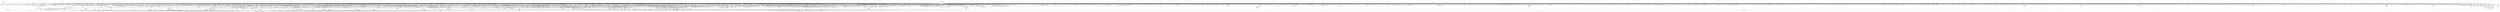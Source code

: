 digraph kerncollapsed {
    "folio_account_cleaned" [color="black"];
    "__raw_spin_lock_irq_21" [color="black"];
    "sched_clock" [color="black"];
    "__percpu_counter_sum" [color="black"];
    "memblock_is_map_memory" [color="black"];
    "list_del_init_8" [color="black"];
    "mm_counter_file" [color="black"];
    "folio_trylock_2" [color="black"];
    "security_task_getsecid_obj" [color="black"];
    "sig_handler_ignored" [color="black"];
    "__wake_q_add" [color="black"];
    "__raw_spin_lock_20" [color="black"];
    "__raw_spin_lock_irqsave_32" [color="black"];
    "next_mnt" [color="black"];
    "cpumask_empty_3" [color="black"];
    "percpu_counter_add_batch" [color="black"];
    "current_wq_worker" [color="black"];
    "init_timer_key" [color="black"];
    "xas_result" [color="black"];
    "find_lock_later_rq" [color="black"];
    "__set_open_fd" [color="black"];
    "mod_node_state" [color="black"];
    "mas_safe_min" [color="black"];
    "copy_page" [color="black"];
    "__irq_domain_activate_irq" [color="black"];
    "dl_clear_overload.part.0" [color="black"];
    "cpu_util_cfs" [color="black"];
    "__kern_my_cpu_offset_25" [color="black"];
    "ldsem_down_read_trylock" [color="black"];
    "d_shrink_del" [color="black"];
    "security_current_getsecid_subj" [color="black"];
    "list_del_init_5" [color="black"];
    "Indirect call15" [color="black"];
    "Indirect call0" [color="black"];
    "d_shrink_add" [color="black"];
    "is_software_node" [color="black"];
    "Indirect call89" [color="black"];
    "Indirect call56" [color="black"];
    "hrtimer_start_range_ns" [color="black"];
    "Indirect call181" [color="black"];
    "get_file.isra.0" [color="black"];
    "reweight_task" [color="black"];
    "__anon_vma_interval_tree_subtree_search" [color="black"];
    "do_raw_spin_lock_36" [color="black"];
    "irq_work_claim" [color="black"];
    "__ptrace_link" [color="black"];
    "__wake_up_common_lock" [color="black"];
    "__set_task_special" [color="black"];
    "Indirect call72" [color="black"];
    "unmask_irq" [color="black"];
    "tty_audit_fork" [color="black"];
    "mas_descend" [color="black"];
    "set_area_direct_map" [color="black"];
    "io_acct_run_queue" [color="black"];
    "__bitmap_subset" [color="black"];
    "__kern_my_cpu_offset_11" [color="black"];
    "__raw_write_lock.constprop.0_1" [color="black"];
    "task_join_group_stop" [color="black"];
    "kthread_insert_work_sanity_check" [color="black"];
    "set_tsk_need_resched" [color="black"];
    "fsnotify_grab_connector" [color="black"];
    "__percpu_add_case_32_2" [color="black"];
    "csum_partial" [color="black"];
    "__cmpxchg_case_mb_64_6" [color="black"];
    "__kern_my_cpu_offset_47" [color="black"];
    "Indirect call74" [color="black"];
    "Indirect call99" [color="black"];
    "set_task_reclaim_state" [color="black"];
    "qdisc_qstats_cpu_qlen_inc" [color="black"];
    "Indirect call131" [color="black"];
    "console_srcu_read_unlock" [color="black"];
    "arch_local_irq_save_1" [color="black"];
    "zone_page_state_snapshot.constprop.0" [color="black"];
    "skb_queue_tail" [color="black"];
    "load_unaligned_zeropad_1" [color="black"];
    "lock_mnt_tree" [color="black"];
    "update_pm_runtime_accounting" [color="black"];
    "prepare_to_wait_event" [color="black"];
    "do_raw_spin_lock_38" [color="black"];
    "ptep_set_access_flags" [color="black"];
    "mutex_spin_on_owner" [color="black"];
    "cpumask_and.isra.0_1" [color="black"];
    "split_page" [color="black"];
    "__raw_spin_lock_irq.constprop.0_2" [color="black"];
    "__raw_spin_unlock_irq_3" [color="black"];
    "Indirect call185" [color="black"];
    "get_new_cred" [color="black"];
    "__cmpxchg_case_acq_64_1" [color="black"];
    "fsnotify_put_sb_connectors" [color="black"];
    "Indirect call84" [color="black"];
    "lock_parent" [color="black"];
    "Indirect call203" [color="black"];
    "list_move_tail" [color="black"];
    "xas_pause" [color="black"];
    "access_ok_29" [color="black"];
    "__kern_my_cpu_offset_60" [color="black"];
    "num_other_online_cpus" [color="black"];
    "vma_interval_tree_insert" [color="black"];
    "__raw_spin_trylock_4" [color="black"];
    "slab_want_init_on_alloc" [color="black"];
    "__wb_calc_thresh" [color="black"];
    "Indirect call21" [color="black"];
    "futex_hash" [color="black"];
    "release_thread" [color="black"];
    "__count_vm_events_3" [color="black"];
    "tlb_remove_table_smp_sync" [color="black"];
    "wb_io_lists_populated" [color="black"];
    "retain_dentry" [color="black"];
    "mas_start" [color="black"];
    "unreserve_highatomic_pageblock" [color="black"];
    "Indirect call176" [color="black"];
    "unhash_mnt" [color="black"];
    "irq_chip_retrigger_hierarchy" [color="black"];
    "do_raw_spin_lock.constprop.0_7" [color="black"];
    "cpu_switch_to" [color="black"];
    "cfs_rq_of" [color="black"];
    "__zone_watermark_ok" [color="black"];
    "__raw_spin_lock_26" [color="black"];
    "__kern_my_cpu_offset_35" [color="black"];
    "__raw_spin_unlock_irq.constprop.0_1" [color="black"];
    "get_file_1" [color="black"];
    "Indirect call95" [color="black"];
    "percpu_ref_noop_confirm_switch" [color="black"];
    "Indirect call50" [color="black"];
    "slab_want_init_on_free" [color="black"];
    "find_next_bit_3" [color="black"];
    "tty_update_time" [color="black"];
    "arch_local_irq_save" [color="black"];
    "__wake_up_parent" [color="black"];
    "do_raw_spin_lock.constprop.0_13" [color="black"];
    "activate_task" [color="black"];
    "skb_zcopy_clear" [color="black"];
    "Indirect call44" [color="black"];
    "__accumulate_pelt_segments" [color="black"];
    "device_links_read_lock" [color="black"];
    "steal_suitable_fallback" [color="black"];
    "global_dirtyable_memory" [color="black"];
    "mte_parent_slot" [color="black"];
    "srcu_gp_start" [color="black"];
    "audit_string_contains_control" [color="black"];
    "kernfs_release_file.part.0.isra.0" [color="black"];
    "posix_cpu_timers_exit_group" [color="black"];
    "radix_tree_load_root" [color="black"];
    "skb_frag_ref" [color="black"];
    "__kern_my_cpu_offset_74" [color="black"];
    "__raw_spin_unlock_irq_1" [color="black"];
    "find_next_bit_18" [color="black"];
    "list_del_init_7" [color="black"];
    "__wake_up_pollfree" [color="black"];
    "__raw_spin_lock_irqsave_29" [color="black"];
    "cpu_util.constprop.0" [color="black"];
    "do_raw_spin_lock_64" [color="black"];
    "Indirect call39" [color="black"];
    "task_curr" [color="black"];
    "__raw_spin_lock_49" [color="black"];
    "super_wake" [color="black"];
    "ktime_get_coarse_real_ts64" [color="black"];
    "class_raw_spinlock_irqsave_destructor" [color="black"];
    "find_later_rq" [color="black"];
    "auditd_test_task" [color="black"];
    "xas_set_order.part.0" [color="black"];
    "pcpu_block_update" [color="black"];
    "__io_put_kbuf_list" [color="black"];
    "queued_write_lock_slowpath" [color="black"];
    "io_put_kbuf" [color="black"];
    "percpu_ref_put_many.constprop.0" [color="black"];
    "check_stable_address_space" [color="black"];
    "device_links_read_unlock" [color="black"];
    "is_subdir" [color="black"];
    "do_raw_spin_lock_7" [color="black"];
    "task_call_func" [color="black"];
    "test_ti_thread_flag_10" [color="black"];
    "prep_new_page" [color="black"];
    "inode_lru_list_del" [color="black"];
    "__raw_spin_lock_irqsave_42" [color="black"];
    "__raw_spin_lock_27" [color="black"];
    "__kern_my_cpu_offset_38" [color="black"];
    "mas_push_data" [color="black"];
    "deny_write_access.isra.0" [color="black"];
    "arch_local_irq_save_5" [color="black"];
    "clear_bit_unlock.constprop.0" [color="black"];
    "folio_lruvec_relock_irq.constprop.0" [color="black"];
    "test_and_set_bit_lock.constprop.0" [color="black"];
    "prb_read_valid" [color="black"];
    "add_mm_rss_vec" [color="black"];
    "queued_read_lock_slowpath" [color="black"];
    "move_freepages_block" [color="black"];
    "timer_reduce" [color="black"];
    "mte_set_pivot" [color="black"];
    "do_raw_spin_lock_57" [color="black"];
    "irq_get_irq_data" [color="black"];
    "__skb_set_length_1" [color="black"];
    "isolation_suitable.isra.0" [color="black"];
    "__kern_my_cpu_offset_29" [color="black"];
    "flush_dcache_folio" [color="black"];
    "update_group_capacity" [color="black"];
    "arch_asym_cpu_priority" [color="black"];
    "Indirect call62" [color="black"];
    "wb_dirty_limits" [color="black"];
    "__kern_my_cpu_offset_27" [color="black"];
    "__raw_spin_lock_22" [color="black"];
    "Indirect call102" [color="black"];
    "Indirect call146" [color="black"];
    "task_fits_cpu" [color="black"];
    "skb_header_cloned" [color="black"];
    "mte_clear_page_tags" [color="black"];
    "__percpu_add_case_64_7" [color="black"];
    "_atomic_dec_and_lock" [color="black"];
    "sane_fdtable_size" [color="black"];
    "can_set_direct_map" [color="black"];
    "arch_teardown_dma_ops" [color="black"];
    "mas_wr_node_walk" [color="black"];
    "__raw_spin_lock_irq_27" [color="black"];
    "skb_pfmemalloc" [color="black"];
    "mas_data_end" [color="black"];
    "pte_mkdirty" [color="black"];
    "__arch_copy_from_user" [color="black"];
    "__update_min_deadline" [color="black"];
    "mte_zero_clear_page_tags" [color="black"];
    "mm_trace_rss_stat" [color="black"];
    "do_raw_spin_lock_69" [color="black"];
    "d_set_d_op" [color="black"];
    "prepend" [color="black"];
    "__sw_hweight32" [color="black"];
    "__cmpxchg_case_mb_32_3" [color="black"];
    "get_state_synchronize_rcu_full" [color="black"];
    "__kern_my_cpu_offset_16" [color="black"];
    "Indirect call12" [color="black"];
    "__set_close_on_exec.isra.0" [color="black"];
    "tty_termios_baud_rate" [color="black"];
    "mas_find_setup.constprop.0" [color="black"];
    "count_vm_event_2" [color="black"];
    "gup_must_unshare" [color="black"];
    "vma_interval_tree_augment_propagate" [color="black"];
    "__raw_spin_lock_irqsave_52" [color="black"];
    "Indirect call188" [color="black"];
    "__raw_spin_unlock_irqrestore_15" [color="black"];
    "radix_tree_tag_get" [color="black"];
    "wake_all_kswapds" [color="black"];
    "rb_next" [color="black"];
    "futex_q_lock" [color="black"];
    "__raw_spin_lock_irqsave.constprop.0_8" [color="black"];
    "console_verbose" [color="black"];
    "need_mlock_drain" [color="black"];
    "__d_find_any_alias" [color="black"];
    "Indirect call173" [color="black"];
    "lru_move_tail_fn" [color="black"];
    "set_ptes.isra.0" [color="black"];
    "mas_mab_cp" [color="black"];
    "__io_acct_run_queue" [color="black"];
    "__kern_my_cpu_offset_78" [color="black"];
    "vmf_pte_changed" [color="black"];
    "tcp_get_info_chrono_stats" [color="black"];
    "qdisc_qstats_cpu_backlog_dec" [color="black"];
    "spin_lock_irqsave_check_contention" [color="black"];
    "do_raw_spin_lock_18" [color="black"];
    "task_clear_jobctl_trapping" [color="black"];
    "Indirect call178" [color="black"];
    "__dl_clear_params" [color="black"];
    "dl_bw_of" [color="black"];
    "enqueue_hrtimer.constprop.0" [color="black"];
    "zone_page_state_snapshot" [color="black"];
    "__bitmap_equal" [color="black"];
    "__cmpxchg_case_acq_32.constprop.0_21" [color="black"];
    "fsnotify_first_mark" [color="black"];
    "rcu_seq_end" [color="black"];
    "__kern_my_cpu_offset_18" [color="black"];
    "folio_isolate_lru" [color="black"];
    "ktime_get_real_seconds" [color="black"];
    "__kern_my_cpu_offset_77" [color="black"];
    "clear_siginfo" [color="black"];
    "rb_insert_color" [color="black"];
    "account_pipe_buffers" [color="black"];
    "propagation_next" [color="black"];
    "__prepare_to_swait" [color="black"];
    "generic_exec_single" [color="black"];
    "mtree_range_walk" [color="black"];
    "tty_termios_input_baud_rate" [color="black"];
    "access_ok_39" [color="black"];
    "set_pud" [color="black"];
    "Indirect call53" [color="black"];
    "__preempt_count_sub" [color="black"];
    "__raw_spin_unlock_irqrestore_33" [color="black"];
    "Indirect call11" [color="black"];
    "_compound_head_5" [color="black"];
    "rb_prev" [color="black"];
    "Indirect call212" [color="black"];
    "cpu_clock_sample" [color="black"];
    "fpsimd_save_state" [color="black"];
    "sub_rq_bw.isra.0" [color="black"];
    "inode_cgwb_move_to_attached" [color="black"];
    "xas_find_conflict" [color="black"];
    "mas_prev_slot" [color="black"];
    "__anon_inode_getfd" [color="black"];
    "__sw_hweight64" [color="black"];
    "space_used" [color="black"];
    "__ipi_send_mask" [color="black"];
    "tty_port_kopened" [color="black"];
    "__raw_spin_lock_5" [color="black"];
    "mas_is_err" [color="black"];
    "invalid_migration_vma" [color="black"];
    "strscpy" [color="black"];
    "__dequeue_entity" [color="black"];
    "__get_cpu_fpsimd_context" [color="black"];
    "print_tainted" [color="black"];
    "d_lru_del" [color="black"];
    "peernet2id" [color="black"];
    "Indirect call138" [color="black"];
    "is_zero_page" [color="black"];
    "oom_unkillable_task.isra.0" [color="black"];
    "system_supports_mte" [color="black"];
    "sve_state_size" [color="black"];
    "__kern_my_cpu_offset_4" [color="black"];
    "mab_set_b_end" [color="black"];
    "virt_to_head_page.isra.0" [color="black"];
    "wake_up_klogd" [color="black"];
    "security_capable" [color="black"];
    "find_next_bit_11" [color="black"];
    "__raw_spin_unlock_irqrestore_8" [color="black"];
    "find_next_bit.constprop.0_11" [color="black"];
    "xa_is_node" [color="black"];
    "rcu_cblist_dequeue" [color="black"];
    "arch_local_irq_save_4" [color="black"];
    "io_req_defer_failed" [color="black"];
    "__xas_next" [color="black"];
    "Indirect call204" [color="black"];
    "mas_push_node" [color="black"];
    "compaction_zonelist_suitable" [color="black"];
    "min_deadline_cb_propagate" [color="black"];
    "irq_disable" [color="black"];
    "do_raw_spin_lock_72" [color="black"];
    "pcpu_unit_page_offset" [color="black"];
    "chacha_block_generic" [color="black"];
    "Indirect call13" [color="black"];
    "Indirect call120" [color="black"];
    "Indirect call189" [color="black"];
    "io_poll_add_hash" [color="black"];
    "node_page_state_add" [color="black"];
    "pm_runtime_get_noresume" [color="black"];
    "mte_update_gcr_excl.isra.0" [color="black"];
    "Indirect call4" [color="black"];
    "mnt_dec_writers" [color="black"];
    "futex_cmpxchg_value_locked" [color="black"];
    "pm_qos_read_value" [color="black"];
    "xa_err" [color="black"];
    "____do_softirq" [color="black"];
    "migrate_disable" [color="black"];
    "cpupri_set" [color="black"];
    "no_blink" [color="black"];
    "sibling_imbalance.isra.0" [color="black"];
    "kernfs_next_descendant_post" [color="black"];
    "__printk_cpu_sync_try_get" [color="black"];
    "__raw_spin_unlock_irqrestore_29" [color="black"];
    "pcpu_find_block_fit" [color="black"];
    "Indirect call19" [color="black"];
    "io_prep_async_link" [color="black"];
    "audit_mark_compare" [color="black"];
    "strncmp" [color="black"];
    "folio_wake_bit" [color="black"];
    "security_d_instantiate" [color="black"];
    "to_kthread" [color="black"];
    "__raw_spin_lock_irqsave_18" [color="black"];
    "__cmpxchg_case_acq_32_3" [color="black"];
    "list_del_2" [color="black"];
    "sched_post_fork" [color="black"];
    "do_raw_spin_lock_117" [color="black"];
    "__remove_hrtimer" [color="black"];
    "__cmpxchg_case_acq_32.constprop.0_5" [color="black"];
    "__count_vm_events" [color="black"];
    "cpudl_heapify_up" [color="black"];
    "__try_to_del_timer_sync" [color="black"];
    "sock_flag_3" [color="black"];
    "Indirect call125" [color="black"];
    "number" [color="black"];
    "skb_zcopy_downgrade_managed" [color="black"];
    "skb_may_tx_timestamp.part.0" [color="black"];
    "Indirect call127" [color="black"];
    "propagate_mount_unlock" [color="black"];
    "__percpu_add_case_32_21" [color="black"];
    "Indirect call123" [color="black"];
    "__acct_reclaim_writeback" [color="black"];
    "__raw_spin_lock_34" [color="black"];
    "mab_shift_right" [color="black"];
    "mas_set_parent.constprop.0" [color="black"];
    "osq_unlock" [color="black"];
    "__raw_spin_unlock_irqrestore_31" [color="black"];
    "test_ti_thread_flag_19" [color="black"];
    "__cmpxchg_case_mb_64_4" [color="black"];
    "hrtimer_active" [color="black"];
    "__raw_spin_unlock_irqrestore_2" [color="black"];
    "Indirect call96" [color="black"];
    "se_weight.isra.0" [color="black"];
    "dequeue_task" [color="black"];
    "sync_rcu_exp_done_unlocked" [color="black"];
    "inc_rlimit_ucounts" [color="black"];
    "Indirect call1" [color="black"];
    "__raw_spin_unlock_irqrestore_5" [color="black"];
    "wb_stat_mod" [color="black"];
    "__wake_up_sync_key" [color="black"];
    "file_ns_capable" [color="black"];
    "pvm_determine_end_from_reverse" [color="black"];
    "Indirect call139" [color="black"];
    "__preempt_count_add.constprop.0_1" [color="black"];
    "free_vmap_area_rb_augment_cb_propagate" [color="black"];
    "flush_signal_handlers" [color="black"];
    "mas_put_in_tree" [color="black"];
    "Indirect call158" [color="black"];
    "sock_rmem_free" [color="black"];
    "tk_xtime.constprop.0" [color="black"];
    "Indirect call150" [color="black"];
    "__raw_spin_lock_irqsave.constprop.0_2" [color="black"];
    "__kern_my_cpu_offset_76" [color="black"];
    "Indirect call144" [color="black"];
    "Indirect call113" [color="black"];
    "mas_rewalk_if_dead" [color="black"];
    "kernfs_name_hash" [color="black"];
    "rcu_exp_need_qs" [color="black"];
    "Indirect call43" [color="black"];
    "first_zones_zonelist" [color="black"];
    "__lookup_mnt" [color="black"];
    "mod_zone_state" [color="black"];
    "siginfo_layout" [color="black"];
    "pcpu_alloc_area" [color="black"];
    "_find_first_bit" [color="black"];
    "_find_next_or_bit" [color="black"];
    "netdev_start_xmit" [color="black"];
    "mab_calc_split" [color="black"];
    "Indirect call65" [color="black"];
    "io_is_timeout_noseq" [color="black"];
    "Indirect call104" [color="black"];
    "__raw_spin_unlock_irq_23" [color="black"];
    "add_device_randomness" [color="black"];
    "proto_memory_pcpu_drain" [color="black"];
    "find_next_bit_6" [color="black"];
    "__init_rwsem" [color="black"];
    "do_raw_spin_lock_43" [color="black"];
    "clear_ti_thread_flag_5" [color="black"];
    "zone_watermark_ok_safe" [color="black"];
    "pid_task" [color="black"];
    "arm64_kernel_unmapped_at_el0_4" [color="black"];
    "Indirect call186" [color="black"];
    "get_file" [color="black"];
    "find_next_bit.constprop.0_8" [color="black"];
    "page_ref_inc_4" [color="black"];
    "Indirect call190" [color="black"];
    "set_load_weight" [color="black"];
    "folio_trylock" [color="black"];
    "pte_offset_kernel.isra.0" [color="black"];
    "Indirect call52" [color="black"];
    "get_pwq" [color="black"];
    "__raw_spin_lock_63" [color="black"];
    "__raw_spin_lock_irqsave_12" [color="black"];
    "get_file_2" [color="black"];
    "__cmpxchg_case_acq_32.constprop.0_13" [color="black"];
    "arch_local_irq_restore_1" [color="black"];
    "local_bh_disable" [color="black"];
    "ktime_get" [color="black"];
    "__raw_spin_unlock_irq_30" [color="black"];
    "count_vm_event" [color="black"];
    "mas_leaf_set_meta" [color="black"];
    "__raw_spin_lock_irqsave.constprop.0_1" [color="black"];
    "dev_to_swnode" [color="black"];
    "Indirect call54" [color="black"];
    "calc_delta_fair" [color="black"];
    "timer_base.isra.0" [color="black"];
    "__raw_spin_lock_irq_6" [color="black"];
    "find_last_bit" [color="black"];
    "eventfd_signal_mask" [color="black"];
    "strcpy" [color="black"];
    "find_vma_prev" [color="black"];
    "do_raw_spin_lock_45" [color="black"];
    "pud_clear_huge" [color="black"];
    "mas_next_setup.constprop.0" [color="black"];
    "aio_nr_sub" [color="black"];
    "_find_last_bit" [color="black"];
    "set_page_dirty" [color="black"];
    "__kern_my_cpu_offset_80" [color="black"];
    "unlock_task_sighand.isra.0_1" [color="black"];
    "data_check_size" [color="black"];
    "Indirect call165" [color="black"];
    "do_raw_spin_lock_66" [color="black"];
    "__hlist_del" [color="black"];
    "__raw_spin_lock_irq_31" [color="black"];
    "bit_waitqueue" [color="black"];
    "llist_reverse_order" [color="black"];
    "pagefault_enable" [color="black"];
    "put_dec_trunc8" [color="black"];
    "fsnotify_handle_inode_event.isra.0" [color="black"];
    "__raw_spin_lock.constprop.0_1" [color="black"];
    "Indirect call136" [color="black"];
    "__dev_pm_qos_resume_latency" [color="black"];
    "__kern_my_cpu_offset_54" [color="black"];
    "virt_to_folio" [color="black"];
    "__remove_shared_vm_struct.constprop.0" [color="black"];
    "find_lock_task_mm" [color="black"];
    "detach_entity_load_avg" [color="black"];
    "__tlb_reset_range" [color="black"];
    "Indirect call32" [color="black"];
    "pmd_clear_huge" [color="black"];
    "user_disable_single_step" [color="black"];
    "exit_task_stack_account" [color="black"];
    "Indirect call180" [color="black"];
    "list_splice" [color="black"];
    "io_put_kbuf_comp.isra.0" [color="black"];
    "Indirect call90" [color="black"];
    "bstats_update" [color="black"];
    "do_raw_spin_lock_48" [color="black"];
    "Indirect call3" [color="black"];
    "__update_load_avg_se" [color="black"];
    "__hrtimer_get_next_event" [color="black"];
    "do_raw_spin_lock_9" [color="black"];
    "do_raw_spin_lock_41" [color="black"];
    "__raw_spin_unlock_irqrestore.constprop.0_1" [color="black"];
    "PageMovable" [color="black"];
    "__raw_spin_unlock_irqrestore_14" [color="black"];
    "rcu_cblist_init" [color="black"];
    "cpumask_weight" [color="black"];
    "page_ref_add_1" [color="black"];
    "__raw_spin_lock_30" [color="black"];
    "Indirect call169" [color="black"];
    "arch_irq_work_raise" [color="black"];
    "ptrauth_keys_install_user" [color="black"];
    "__percpu_add_case_32" [color="black"];
    "__raw_spin_unlock_irqrestore_3" [color="black"];
    "xas_retry" [color="black"];
    "__hrtimer_next_event_base.constprop.0" [color="black"];
    "irq_domain_activate_irq" [color="black"];
    "__raw_spin_lock_irqsave_50" [color="black"];
    "__raw_spin_lock_irq_25" [color="black"];
    "__raw_spin_lock_irqsave_11" [color="black"];
    "int_sqrt" [color="black"];
    "tty_name" [color="black"];
    "__to_kthread" [color="black"];
    "Indirect call159" [color="black"];
    "mas_wr_end_piv" [color="black"];
    "Indirect call197" [color="black"];
    "__raw_spin_lock_irq" [color="black"];
    "wake_up_bit" [color="black"];
    "zone_page_state_add" [color="black"];
    "enqueue_pushable_dl_task" [color="black"];
    "__raw_read_unlock.constprop.0_6" [color="black"];
    "rcu_segcblist_first_pend_cb" [color="black"];
    "sub_running_bw.isra.0" [color="black"];
    "should_failslab" [color="black"];
    "__cmpxchg_case_acq_32.constprop.0_7" [color="black"];
    "arm64_kernel_unmapped_at_el0_2" [color="black"];
    "Indirect call46" [color="black"];
    "kmalloc_slab" [color="black"];
    "find_unlink_vmap_area" [color="black"];
    "rcu_exp_jiffies_till_stall_check" [color="black"];
    "simple_xattr_space" [color="black"];
    "fd_install" [color="black"];
    "pm_runtime_autosuspend_expiration" [color="black"];
    "net_eq_idr" [color="black"];
    "__raw_spin_unlock_irq_29" [color="black"];
    "Indirect call9" [color="black"];
    "__raw_read_unlock.constprop.0_2" [color="black"];
    "find_next_bit_7" [color="black"];
    "io_wq_cancel_pending_work" [color="black"];
    "idle_cpu" [color="black"];
    "rcu_segcblist_extract_done_cbs" [color="black"];
    "this_cpu_has_cap" [color="black"];
    "__audit_uring_entry" [color="black"];
    "percpu_counter_add" [color="black"];
    "__raw_spin_lock_irq_43" [color="black"];
    "set_swapper_pgd" [color="black"];
    "__kern_my_cpu_offset_24" [color="black"];
    "prepare_to_wait_exclusive" [color="black"];
    "put_filesystem" [color="black"];
    "no_page_table" [color="black"];
    "select_collect" [color="black"];
    "pagefault_enable_1" [color="black"];
    "__smp_call_single_queue" [color="black"];
    "unlock_page" [color="black"];
    "Indirect call45" [color="black"];
    "smp_call_function_many_cond" [color="black"];
    "sme_save_state" [color="black"];
    "__dput_to_list" [color="black"];
    "__raw_spin_lock_irqsave_22" [color="black"];
    "printk_parse_prefix" [color="black"];
    "timer_delete" [color="black"];
    "mas_wr_walk_descend" [color="black"];
    "__add_wait_queue" [color="black"];
    "folio_mapped_3" [color="black"];
    "__xa_clear_mark" [color="black"];
    "sk_error_report" [color="black"];
    "copy_fd_bitmaps" [color="black"];
    "__bitmap_and" [color="black"];
    "tag_get" [color="black"];
    "percpu_ref_put_many" [color="black"];
    "__mod_node_page_state" [color="black"];
    "__mnt_drop_write" [color="black"];
    "inode_maybe_inc_iversion" [color="black"];
    "__raw_spin_unlock_irqrestore_1" [color="black"];
    "mas_pause" [color="black"];
    "irqd_set.isra.0_1" [color="black"];
    "dput_to_list" [color="black"];
    "maybe_mkwrite.isra.0" [color="black"];
    "Indirect call14" [color="black"];
    "skb_tailroom" [color="black"];
    "list_del_init" [color="black"];
    "test_taint" [color="black"];
    "Indirect call142" [color="black"];
    "__kern_my_cpu_offset_23" [color="black"];
    "pcpu_chunk_refresh_hint" [color="black"];
    "freezing_slow_path" [color="black"];
    "do_raw_spin_lock_14" [color="black"];
    "Indirect call103" [color="black"];
    "rcu_start_this_gp" [color="black"];
    "system_supports_tlb_range_1" [color="black"];
    "rt_mutex_init_proxy_locked" [color="black"];
    "vm_stat_account" [color="black"];
    "console_trylock" [color="black"];
    "__free_one_page" [color="black"];
    "prepare_to_swait_event" [color="black"];
    "__set_task_comm" [color="black"];
    "__cmpxchg_case_acq_32.constprop.0_20" [color="black"];
    "cpu_clock_sample_group" [color="black"];
    "__disable_irq_nosync" [color="black"];
    "__raw_spin_unlock_irq_5" [color="black"];
    "memcg_charge_kernel_stack.part.0" [color="black"];
    "clear_ti_thread_flag_3" [color="black"];
    "rcu_segcblist_entrain" [color="black"];
    "collect_posix_cputimers" [color="black"];
    "do_raw_spin_lock" [color="black"];
    "ma_dead_node" [color="black"];
    "Indirect call140" [color="black"];
    "do_raw_spin_lock_30" [color="black"];
    "__delay" [color="black"];
    "__pi_memcmp" [color="black"];
    "rt_mutex_futex_trylock" [color="black"];
    "ktime_get_mono_fast_ns" [color="black"];
    "prb_reserve" [color="black"];
    "redirty_tail_locked" [color="black"];
    "Indirect call106" [color="black"];
    "kmsg_dump" [color="black"];
    "do_raw_spin_lock_28" [color="black"];
    "raw_spin_rq_lock" [color="black"];
    "__cmpxchg_case_acq_32.constprop.0_2" [color="black"];
    "folio_evictable_1" [color="black"];
    "next_signal" [color="black"];
    "sync_exp_work_done" [color="black"];
    "folio_add_new_anon_rmap" [color="black"];
    "Indirect call124" [color="black"];
    "get_state_synchronize_rcu" [color="black"];
    "__put_unused_fd" [color="black"];
    "cpus_share_cache" [color="black"];
    "Indirect call166" [color="black"];
    "detach_if_pending" [color="black"];
    "attach_entity_load_avg" [color="black"];
    "mas_prev" [color="black"];
    "wakeup_source_deactivate" [color="black"];
    "__kern_my_cpu_offset_61" [color="black"];
    "vma_interval_tree_augment_rotate" [color="black"];
    "do_raw_spin_lock_47" [color="black"];
    "wb_io_lists_depopulated" [color="black"];
    "__irq_can_set_affinity" [color="black"];
    "rcu_stall_is_suppressed" [color="black"];
    "find_next_bit_17" [color="black"];
    "update_dl_rq_load_avg" [color="black"];
    "remove_wait_queue" [color="black"];
    "Indirect call200" [color="black"];
    "should_zap_page" [color="black"];
    "xas_next_offset" [color="black"];
    "vma_iter_config" [color="black"];
    "current_is_kswapd" [color="black"];
    "skb_header_pointer_2" [color="black"];
    "is_current_pgrp_orphaned" [color="black"];
    "system_supports_mte_1" [color="black"];
    "__balance_callbacks" [color="black"];
    "dec_rlimit_ucounts" [color="black"];
    "mtree_load" [color="black"];
    "__cmpwait_case_32_1" [color="black"];
    "cpumask_subset" [color="black"];
    "__skb_flow_get_ports" [color="black"];
    "signal_pending" [color="black"];
    "security_task_kill" [color="black"];
    "io_wq_worker_running" [color="black"];
    "jiffies_to_msecs" [color="black"];
    "rcu_seq_start_1" [color="black"];
    "d_flags_for_inode" [color="black"];
    "Indirect call40" [color="black"];
    "rt_mutex_slowtrylock" [color="black"];
    "Indirect call31" [color="black"];
    "find_next_and_bit" [color="black"];
    "clear_inode" [color="black"];
    "tlb_flush" [color="black"];
    "desc_read" [color="black"];
    "mas_pop_node" [color="black"];
    "folio_invalidate" [color="black"];
    "ksize" [color="black"];
    "pm_runtime_deactivate_timer" [color="black"];
    "__raw_spin_unlock_irq_38" [color="black"];
    "pid_nr_ns" [color="black"];
    "inode_io_list_del" [color="black"];
    "avg_vruntime" [color="black"];
    "__percpu_add_case_64_3" [color="black"];
    "folio_test_uptodate" [color="black"];
    "anon_vma_interval_tree_pre_update_vma" [color="black"];
    "dget" [color="black"];
    "list_del_1" [color="black"];
    "Indirect call7" [color="black"];
    "__raw_spin_lock.constprop.0_2" [color="black"];
    "__raw_spin_lock_2" [color="black"];
    "lru_add_fn" [color="black"];
    "percpu_counter_dec" [color="black"];
    "do_raw_spin_lock_51" [color="black"];
    "posix_cpu_timers_exit" [color="black"];
    "__kern_my_cpu_offset_83" [color="black"];
    "io_fill_cqe_aux" [color="black"];
    "_compound_head_4" [color="black"];
    "__raw_spin_lock_15" [color="black"];
    "skb_cloned" [color="black"];
    "panic_smp_self_stop" [color="black"];
    "__kern_my_cpu_offset_89" [color="black"];
    "find_busiest_group" [color="black"];
    "__kern_my_cpu_offset_44" [color="black"];
    "__raise_softirq_irqoff" [color="black"];
    "__cmpxchg_case_acq_32.constprop.0_6" [color="black"];
    "copy_thread" [color="black"];
    "do_raw_spin_lock_10" [color="black"];
    "pcpu_next_fit_region.constprop.0" [color="black"];
    "__io_put_kbuf" [color="black"];
    "Indirect call164" [color="black"];
    "zone_watermark_ok" [color="black"];
    "cleanup_timerqueue" [color="black"];
    "__sk_mem_reclaim" [color="black"];
    "lock_hrtimer_base" [color="black"];
    "arch_tlbbatch_should_defer.constprop.0" [color="black"];
    "__mnt_is_readonly" [color="black"];
    "req_set_fail_4" [color="black"];
    "do_raw_spin_lock_61" [color="black"];
    "Indirect call129" [color="black"];
    "split_map_pages" [color="black"];
    "_prb_commit" [color="black"];
    "__bpf_free_used_maps" [color="black"];
    "set_ptes.constprop.0.isra.0_1" [color="black"];
    "gup_signal_pending" [color="black"];
    "pm_runtime_put_noidle_2" [color="black"];
    "plist_del" [color="black"];
    "get_arm64_ftr_reg" [color="black"];
    "security_release_secctx" [color="black"];
    "vma_last_pgoff" [color="black"];
    "cd_forget" [color="black"];
    "gup_folio_next" [color="black"];
    "_compound_head_3" [color="black"];
    "d_find_any_alias" [color="black"];
    "__cmpxchg_case_acq_32.constprop.0_4" [color="black"];
    "__var_waitqueue" [color="black"];
    "__raw_spin_lock_irq_18" [color="black"];
    "clear_ti_thread_flag_4" [color="black"];
    "Indirect call83" [color="black"];
    "__kern_my_cpu_offset_50" [color="black"];
    "hlist_del_init" [color="black"];
    "__remove_inode_hash" [color="black"];
    "__list_del_entry" [color="black"];
    "ihold" [color="black"];
    "mast_split_data" [color="black"];
    "down_trylock" [color="black"];
    "Indirect call156" [color="black"];
    "__efistub_caches_clean_inval_pou" [color="black"];
    "lru_deactivate_file_fn" [color="black"];
    "posix_cpu_timer_rearm" [color="black"];
    "Indirect call137" [color="black"];
    "io_poll_find.constprop.0" [color="black"];
    "xas_not_node" [color="black"];
    "__mnt_drop_write_file" [color="black"];
    "Indirect call161" [color="black"];
    "vmalloc_to_page" [color="black"];
    "free_pcppages_bulk" [color="black"];
    "prepend_name" [color="black"];
    "raw_spin_rq_unlock" [color="black"];
    "list_del_init_6" [color="black"];
    "mapping_shrinkable_2" [color="black"];
    "copyin" [color="black"];
    "folio_nr_pages_4" [color="black"];
    "rcu_advance_cbs" [color="black"];
    "workingset_activation" [color="black"];
    "get_task_mm" [color="black"];
    "__local_bh_enable_ip" [color="black"];
    "__note_gp_changes" [color="black"];
    "__cmpxchg_case_acq_32.constprop.0_12" [color="black"];
    "mas_set_split_parent.isra.0" [color="black"];
    "__raw_spin_lock_3" [color="black"];
    "vma_interval_tree_iter_next" [color="black"];
    "inc_tlb_flush_pending" [color="black"];
    "hlist_del_init_4" [color="black"];
    "cpumask_first" [color="black"];
    "find_next_zero_bit" [color="black"];
    "do_raw_spin_lock_116" [color="black"];
    "__lshrti3" [color="black"];
    "mas_update_gap" [color="black"];
    "IS_ERR_OR_NULL_3" [color="black"];
    "freezing" [color="black"];
    "__task_pid_nr_ns" [color="black"];
    "__cmpxchg_case_acq_32.constprop.0_1" [color="black"];
    "check_class_changed" [color="black"];
    "__count_vm_events_2" [color="black"];
    "kthread_is_per_cpu" [color="black"];
    "rcu_seq_start" [color="black"];
    "__raw_spin_lock_bh.constprop.0_5" [color="black"];
    "__raw_spin_unlock_irqrestore_11" [color="black"];
    "do_softirq" [color="black"];
    "__dev_put.part.0" [color="black"];
    "queued_read_lock.constprop.0" [color="black"];
    "__bitmap_clear" [color="black"];
    "raw_spin_rq_trylock" [color="black"];
    "do_raw_spin_lock_52" [color="black"];
    "recalc_sigpending_tsk" [color="black"];
    "__percpu_add_case_64_4" [color="black"];
    "mab_no_null_split" [color="black"];
    "dl_task_is_earliest_deadline" [color="black"];
    "__kern_my_cpu_offset_62" [color="black"];
    "list_del_init_2" [color="black"];
    "__do_set_cpus_allowed" [color="black"];
    "_copy_from_iter" [color="black"];
    "__cmpxchg_case_mb_64_1" [color="black"];
    "d_walk" [color="black"];
    "folio_mapped_2" [color="black"];
    "get_sd_balance_interval" [color="black"];
    "__raw_spin_unlock_irq_28" [color="black"];
    "qdisc_maybe_clear_missed" [color="black"];
    "get_cred_1" [color="black"];
    "kmap_local_page" [color="black"];
    "noop_dirty_folio" [color="black"];
    "__lock_task_sighand" [color="black"];
    "group_open_release" [color="black"];
    "Indirect call126" [color="black"];
    "Indirect call47" [color="black"];
    "enqueue_timer" [color="black"];
    "Indirect call112" [color="black"];
    "__raw_spin_unlock_irq_25" [color="black"];
    "update_load_avg" [color="black"];
    "list_splice_tail_init" [color="black"];
    "__raw_spin_unlock_irq.constprop.0_2" [color="black"];
    "d_hash" [color="black"];
    "pgattr_change_is_safe" [color="black"];
    "Indirect call42" [color="black"];
    "__reuseport_detach_closed_sock" [color="black"];
    "test_ti_thread_flag_22" [color="black"];
    "vma_interval_tree_iter_first" [color="black"];
    "Indirect call194" [color="black"];
    "folio_order" [color="black"];
    "console_srcu_read_lock" [color="black"];
    "do_raw_spin_lock_32" [color="black"];
    "__raw_spin_unlock_bh.constprop.0" [color="black"];
    "errseq_sample" [color="black"];
    "__pi_strcmp" [color="black"];
    "__lock_timer" [color="black"];
    "Indirect call116" [color="black"];
    "mast_ascend" [color="black"];
    "__raw_spin_unlock_irqrestore_32" [color="black"];
    "rcu_poll_gp_seq_end" [color="black"];
    "do_raw_spin_lock_87" [color="black"];
    "irq_enable" [color="black"];
    "test_ti_thread_flag_17" [color="black"];
    "__cmpxchg_case_acq_32" [color="black"];
    "Indirect call170" [color="black"];
    "__raw_spin_unlock_irq_35" [color="black"];
    "compaction_free" [color="black"];
    "vma_fs_can_writeback" [color="black"];
    "copy_user_highpage" [color="black"];
    "__d_instantiate" [color="black"];
    "is_bad_inode" [color="black"];
    "xas_update.isra.0" [color="black"];
    "extract_entropy.constprop.0" [color="black"];
    "find_next_bit.constprop.0_14" [color="black"];
    "find_next_bit_8" [color="black"];
    "__raw_spin_lock_irqsave_17" [color="black"];
    "page_vma_mapped_walk_done_1" [color="black"];
    "fsnotify_compare_groups" [color="black"];
    "timespec64_equal" [color="black"];
    "klist_node_attached" [color="black"];
    "dequeue_load_avg" [color="black"];
    "xas_init_marks" [color="black"];
    "__raw_spin_unlock_irq_43" [color="black"];
    "__percpu_down_write_trylock" [color="black"];
    "hlist_del_init_2" [color="black"];
    "copy_from_kernel_nofault_allowed" [color="black"];
    "io_file_get_flags" [color="black"];
    "inode_io_list_move_locked" [color="black"];
    "list_del_3" [color="black"];
    "arm_smccc_1_1_get_conduit" [color="black"];
    "pcpu_post_unmap_tlb_flush" [color="black"];
    "Indirect call134" [color="black"];
    "rpm_check_suspend_allowed" [color="black"];
    "Indirect call205" [color="black"];
    "Indirect call6" [color="black"];
    "Indirect call5" [color="black"];
    "mas_set_height" [color="black"];
    "domain_dirty_limits" [color="black"];
    "audit_uid_comparator" [color="black"];
    "task_sigpending_2" [color="black"];
    "try_grab_page" [color="black"];
    "anon_vma_interval_tree_iter_first" [color="black"];
    "__raw_spin_lock_irq_19" [color="black"];
    "__raw_spin_lock_46" [color="black"];
    "find_vm_area" [color="black"];
    "__printk_safe_enter" [color="black"];
    "set_work_data" [color="black"];
    "allow_direct_reclaim" [color="black"];
    "__io_disarm_linked_timeout" [color="black"];
    "vm_commit_limit" [color="black"];
    "put_cpu_fpsimd_context" [color="black"];
    "Indirect call196" [color="black"];
    "xas_start" [color="black"];
    "capacity_of" [color="black"];
    "__raw_spin_lock_irq_23" [color="black"];
    "xas_next_entry.constprop.0" [color="black"];
    "count_vm_event_1" [color="black"];
    "get_cred" [color="black"];
    "Indirect call152" [color="black"];
    "__raw_spin_unlock_irq_36" [color="black"];
    "xa_mk_value" [color="black"];
    "__percpu_add_case_32_8" [color="black"];
    "__kern_my_cpu_offset_52" [color="black"];
    "do_raw_spin_lock_24" [color="black"];
    "__cmpxchg_case_8" [color="black"];
    "io_cancel_ctx_cb" [color="black"];
    "lru_note_cost_refault" [color="black"];
    "__xchg_case_mb_32.constprop.0" [color="black"];
    "task_active_pid_ns" [color="black"];
    "bsearch" [color="black"];
    "prepare_to_wait" [color="black"];
    "io_poll_can_finish_inline.isra.0" [color="black"];
    "__raw_spin_lock_irqsave" [color="black"];
    "__pi_strlen" [color="black"];
    "filemap_check_errors" [color="black"];
    "__rt_mutex_futex_trylock" [color="black"];
    "do_raw_spin_lock_99" [color="black"];
    "Indirect call81" [color="black"];
    "local_bh_enable" [color="black"];
    "__mutex_init" [color="black"];
    "arch_get_random_longs" [color="black"];
    "mas_ascend" [color="black"];
    "Indirect call115" [color="black"];
    "netlink_overrun" [color="black"];
    "srcu_read_unlock.constprop.0" [color="black"];
    "do_raw_spin_lock_6" [color="black"];
    "Indirect call61" [color="black"];
    "mapping_unmap_writable" [color="black"];
    "chacha_permute" [color="black"];
    "folio_nr_pages_2" [color="black"];
    "__raw_spin_lock_irq_11" [color="black"];
    "Indirect call48" [color="black"];
    "Indirect call167" [color="black"];
    "set_pfnblock_flags_mask" [color="black"];
    "try_to_unmap_flush" [color="black"];
    "__wake_up_locked_key" [color="black"];
    "__cmpxchg_case_acq_32.constprop.0_19" [color="black"];
    "mutex_trylock" [color="black"];
    "req_set_fail" [color="black"];
    "Indirect call37" [color="black"];
    "security_secid_to_secctx" [color="black"];
    "__raw_spin_lock_irqsave.constprop.0_7" [color="black"];
    "get_group_info.isra.0" [color="black"];
    "fatal_signal_pending_5" [color="black"];
    "post_alloc_hook" [color="black"];
    "post_ttbr_update_workaround" [color="black"];
    "cpu_online_2" [color="black"];
    "down_read_trylock" [color="black"];
    "do_raw_spin_lock_12" [color="black"];
    "sk_leave_memory_pressure" [color="black"];
    "mas_walk" [color="black"];
    "page_ref_dec_and_test_2" [color="black"];
    "lru_deactivate_fn" [color="black"];
    "__raw_spin_lock_4" [color="black"];
    "__reset_isolation_pfn" [color="black"];
    "fsnotify_connector_sb" [color="black"];
    "__cmpxchg_case_rel_32" [color="black"];
    "shrink_lock_dentry" [color="black"];
    "hrtimer_cancel" [color="black"];
    "__pageblock_pfn_to_page" [color="black"];
    "arch_local_irq_save_2" [color="black"];
    "pmd_offset.isra.0" [color="black"];
    "__irq_put_desc_unlock" [color="black"];
    "io_req_complete_defer" [color="black"];
    "cpumask_and.isra.0_3" [color="black"];
    "_find_next_and_bit" [color="black"];
    "find_submount" [color="black"];
    "do_raw_spin_lock_31" [color="black"];
    "find_vma" [color="black"];
    "mm_counter" [color="black"];
    "skb_tailroom_1" [color="black"];
    "timerqueue_add" [color="black"];
    "__raw_write_lock_irq.constprop.0" [color="black"];
    "sve_get_vl" [color="black"];
    "search_cmp_ftr_reg" [color="black"];
    "is_rlimit_overlimit" [color="black"];
    "__raw_spin_lock_irq_7" [color="black"];
    "__integrity_iint_find" [color="black"];
    "Indirect call80" [color="black"];
    "__raw_spin_lock_irqsave_1" [color="black"];
    "__cmpxchg_case_mb_32_4" [color="black"];
    "mte_thread_switch" [color="black"];
    "tag_clear_highpage" [color="black"];
    "_prb_read_valid" [color="black"];
    "update_blocked_averages" [color="black"];
    "xas_reload" [color="black"];
    "__cmpxchg_case_mb_64_7" [color="black"];
    "do_raw_spin_lock.constprop.0_10" [color="black"];
    "__raw_spin_trylock_1" [color="black"];
    "do_raw_spin_lock_29" [color="black"];
    "anon_vma_interval_tree_remove" [color="black"];
    "flush_tlb_mm_1" [color="black"];
    "update_misfit_status" [color="black"];
    "get_data" [color="black"];
    "__clear_close_on_exec.isra.0" [color="black"];
    "tty_ldisc_close" [color="black"];
    "__raw_spin_trylock_3" [color="black"];
    "__percpu_add_case_64_2" [color="black"];
    "__printk_safe_exit" [color="black"];
    "do_raw_spin_lock_85" [color="black"];
    "signal_pending_state_2" [color="black"];
    "read_sanitised_ftr_reg" [color="black"];
    "gfp_pfmemalloc_allowed" [color="black"];
    "Indirect call154" [color="black"];
    "pcpu_page_idx" [color="black"];
    "__raw_spin_lock_irqsave_3" [color="black"];
    "strscpy_pad" [color="black"];
    "xas_clear_mark" [color="black"];
    "__kern_my_cpu_offset_79" [color="black"];
    "u64_stats_add_1" [color="black"];
    "__mod_timer" [color="black"];
    "__cmpxchg_case_mb_64" [color="black"];
    "list_lru_del" [color="black"];
    "flush_dcache_page" [color="black"];
    "_raw_spin_rq_lock_irqsave" [color="black"];
    "io_get_cqe_overflow" [color="black"];
    "__raw_spin_unlock_irq_18" [color="black"];
    "rcu_inkernel_boot_has_ended" [color="black"];
    "__percpu_add_case_32_1" [color="black"];
    "access_ok_14" [color="black"];
    "mte_dead_walk" [color="black"];
    "Indirect call16" [color="black"];
    "blake2s.constprop.0" [color="black"];
    "rcu_jiffies_till_stall_check" [color="black"];
    "__find_vmap_area.constprop.0" [color="black"];
    "rb_erase_cached.isra.0" [color="black"];
    "ttwu_do_activate.constprop.0" [color="black"];
    "task_pid_vnr_1" [color="black"];
    "signal_pending_state" [color="black"];
    "move_freelist_tail" [color="black"];
    "do_raw_spin_lock_42" [color="black"];
    "__timer_delete" [color="black"];
    "do_raw_spin_lock_93" [color="black"];
    "qdisc_qstats_cpu_qlen_dec" [color="black"];
    "hrtimer_reprogram.constprop.0" [color="black"];
    "clear_ti_thread_flag" [color="black"];
    "Indirect call35" [color="black"];
    "__mod_zone_page_state" [color="black"];
    "mas_find" [color="black"];
    "get_page" [color="black"];
    "__raw_spin_unlock_irqrestore_12" [color="black"];
    "__raw_spin_lock_irq.constprop.0_1" [color="black"];
    "__irq_domain_deactivate_irq" [color="black"];
    "do_raw_spin_lock_58" [color="black"];
    "__sync_icache_dcache" [color="black"];
    "Indirect call214" [color="black"];
    "move_linked_works" [color="black"];
    "kthread_data" [color="black"];
    "percpu_ref_get_many" [color="black"];
    "notifier_call_chain" [color="black"];
    "skip_atoi" [color="black"];
    "pfn_valid_1" [color="black"];
    "mas_wr_walk" [color="black"];
    "Indirect call94" [color="black"];
    "rcu_segcblist_init" [color="black"];
    "Indirect call147" [color="black"];
    "slab_is_available" [color="black"];
    "wp_page_reuse" [color="black"];
    "put_unused_fd" [color="black"];
    "Indirect call57" [color="black"];
    "__raw_spin_lock_irqsave_6" [color="black"];
    "Indirect call211" [color="black"];
    "dec_mm_counter" [color="black"];
    "fetch_robust_entry" [color="black"];
    "mapping_shrinkable" [color="black"];
    "__dev_fwnode" [color="black"];
    "mas_prev_sibling" [color="black"];
    "mas_next_range" [color="black"];
    "rcu_segcblist_add_len" [color="black"];
    "__kern_my_cpu_offset_26" [color="black"];
    "double_rq_lock" [color="black"];
    "group_classify" [color="black"];
    "cpu_online_1" [color="black"];
    "find_alive_thread.isra.0" [color="black"];
    "do_raw_spin_lock_37" [color="black"];
    "__mnt_want_write" [color="black"];
    "new_context" [color="black"];
    "is_cpu_allowed" [color="black"];
    "__skb_checksum" [color="black"];
    "find_first_bit_6" [color="black"];
    "arch_local_irq_save_3" [color="black"];
    "hrtimer_force_reprogram.constprop.0" [color="black"];
    "__raw_spin_unlock_irqrestore_21" [color="black"];
    "count_vm_events_2" [color="black"];
    "clear_ti_thread_flag_1" [color="black"];
    "mapping_allow_writable" [color="black"];
    "check_cb_ovld_locked" [color="black"];
    "lockref_put_or_lock" [color="black"];
    "Indirect call208" [color="black"];
    "mas_next_slot" [color="black"];
    "find_next_bit.constprop.0_7" [color="black"];
    "pmd_offset.isra.0_1" [color="black"];
    "fatal_signal_pending" [color="black"];
    "mas_alloc_req.isra.0" [color="black"];
    "sched_ttwu_pending" [color="black"];
    "io_match_task_safe" [color="black"];
    "Indirect call179" [color="black"];
    "__dl_add" [color="black"];
    "__raw_spin_lock_irq_3" [color="black"];
    "sock_inuse_add" [color="black"];
    "kill_device" [color="black"];
    "sched_clock_noinstr" [color="black"];
    "pde_subdir_first" [color="black"];
    "folio_trylock_flag" [color="black"];
    "security_file_set_fowner" [color="black"];
    "pud_set_huge" [color="black"];
    "find_first_bit_1" [color="black"];
    "Indirect call175" [color="black"];
    "arch_send_call_function_ipi_mask" [color="black"];
    "__raw_spin_unlock_irqrestore_37" [color="black"];
    "xa_load" [color="black"];
    "folio_not_mapped" [color="black"];
    "clear_ti_thread_flag_8" [color="black"];
    "page_ref_inc_1" [color="black"];
    "ma_data_end" [color="black"];
    "filemap_release_folio" [color="black"];
    "__cmpxchg_case_64.isra.0" [color="black"];
    "Indirect call128" [color="black"];
    "ma_pivots" [color="black"];
    "group_close_release" [color="black"];
    "drain_local_pages" [color="black"];
    "set_cpu_online" [color="black"];
    "__cmpwait_case_32_2" [color="black"];
    "__fdget" [color="black"];
    "Indirect call202" [color="black"];
    "clear_buddies.isra.0" [color="black"];
    "Indirect call121" [color="black"];
    "__update_gt_cputime" [color="black"];
    "csum_partial_ext" [color="black"];
    "__raw_spin_lock_irq_1" [color="black"];
    "cpu_active" [color="black"];
    "fsnotify" [color="black"];
    "Indirect call93" [color="black"];
    "__flow_hash_from_keys" [color="black"];
    "hlist_bl_lock" [color="black"];
    "rcu_poll_gp_seq_start_unlocked" [color="black"];
    "desc_make_reusable" [color="black"];
    "convert_prio" [color="black"];
    "Indirect call38" [color="black"];
    "arch_stack_walk" [color="black"];
    "io_cancel_task_cb" [color="black"];
    "__raw_spin_unlock_irqrestore_18" [color="black"];
    "Indirect call26" [color="black"];
    "arch_local_irq_restore_3" [color="black"];
    "timerqueue_del" [color="black"];
    "__raw_read_lock_irqsave.constprop.0_1" [color="black"];
    "pcpu_next_md_free_region" [color="black"];
    "__skb_zcopy_downgrade_managed" [color="black"];
    "update_cached_migrate" [color="black"];
    "Indirect call34" [color="black"];
    "_find_first_zero_bit" [color="black"];
    "device_pm_check_callbacks" [color="black"];
    "Indirect call141" [color="black"];
    "audit_rate_check.part.0" [color="black"];
    "Indirect call85" [color="black"];
    "pmd_install" [color="black"];
    "Indirect call30" [color="black"];
    "free_unref_page_commit" [color="black"];
    "workingset_refault" [color="black"];
    "sb_clear_inode_writeback" [color="black"];
    "jiffies_to_usecs" [color="black"];
    "mod_node_page_state" [color="black"];
    "__bitmap_intersects" [color="black"];
    "Indirect call110" [color="black"];
    "__raw_spin_unlock_irq_37" [color="black"];
    "compact_lock_irqsave" [color="black"];
    "do_raw_spin_lock_73" [color="black"];
    "do_raw_spin_lock_5" [color="black"];
    "__skb_dequeue_3" [color="black"];
    "pcpu_init_md_blocks" [color="black"];
    "__kern_my_cpu_offset_67" [color="black"];
    "test_tsk_need_resched" [color="black"];
    "mast_spanning_rebalance.isra.0" [color="black"];
    "update_newidle_cost" [color="black"];
    "disable_irq_nosync" [color="black"];
    "__raw_write_lock_irq_1" [color="black"];
    "rt_mutex_proxy_unlock" [color="black"];
    "xas_find_marked" [color="black"];
    "tick_get_broadcast_mask" [color="black"];
    "mas_set_alloc_req" [color="black"];
    "update_cfs_rq_load_avg.isra.0" [color="black"];
    "__lock_parent" [color="black"];
    "do_softirq_own_stack" [color="black"];
    "Indirect call107" [color="black"];
    "__raw_spin_lock_54" [color="black"];
    "show_mem_node_skip" [color="black"];
    "radix_tree_iter_tag_clear" [color="black"];
    "hrtimer_try_to_cancel" [color="black"];
    "Indirect call213" [color="black"];
    "d_path" [color="black"];
    "stackinfo_on_stack" [color="black"];
    "set_secondary_fwnode" [color="black"];
    "_find_next_bit" [color="black"];
    "arch_timer_evtstrm_available" [color="black"];
    "find_next_bit_29" [color="black"];
    "Indirect call151" [color="black"];
    "mnt_get_count" [color="black"];
    "sched_asym_prefer" [color="black"];
    "signal_set_stop_flags" [color="black"];
    "sock_flag.constprop.0" [color="black"];
    "folio_try_get_rcu" [color="black"];
    "Indirect call174" [color="black"];
    "lock_timer_base" [color="black"];
    "rcu_accelerate_cbs" [color="black"];
    "blake2s_compress" [color="black"];
    "Indirect call184" [color="black"];
    "mnt_set_mountpoint" [color="black"];
    "__raw_spin_lock_43" [color="black"];
    "pvm_find_va_enclose_addr" [color="black"];
    "__task_rq_lock" [color="black"];
    "mte_copy_page_tags" [color="black"];
    "idr_for_each" [color="black"];
    "find_next_and_bit.constprop.0" [color="black"];
    "mm_set_has_pinned_flag" [color="black"];
    "arm64_kernel_unmapped_at_el0_3" [color="black"];
    "__init_waitqueue_head" [color="black"];
    "__srcu_read_lock" [color="black"];
    "count_vm_events_1" [color="black"];
    "find_next_bit_15" [color="black"];
    "clear_ti_thread_flag_6" [color="black"];
    "dcache_clean_pou" [color="black"];
    "percpu_counter_set" [color="black"];
    "__raw_spin_lock" [color="black"];
    "access_ok_12" [color="black"];
    "next_zone" [color="black"];
    "free_vmap_area_rb_augment_cb_rotate" [color="black"];
    "Indirect call36" [color="black"];
    "expand" [color="black"];
    "access_ok_2" [color="black"];
    "mmgrab_1" [color="black"];
    "rcu_gp_is_normal" [color="black"];
    "Indirect call171" [color="black"];
    "rcu_segcblist_enqueue" [color="black"];
    "Indirect call163" [color="black"];
    "allow_write_access" [color="black"];
    "__wake_up" [color="black"];
    "kobj_child_ns_ops" [color="black"];
    "folio_size_2" [color="black"];
    "signal_pending_state_1" [color="black"];
    "mapping_shrinkable_1" [color="black"];
    "Indirect call109" [color="black"];
    "cpudl_set" [color="black"];
    "__cmpxchg_case_acq_32.constprop.0_14" [color="black"];
    "check_vma_flags" [color="black"];
    "folio_mapping" [color="black"];
    "task_sched_runtime" [color="black"];
    "pcpu_free_area.isra.0" [color="black"];
    "page_mapping" [color="black"];
    "Indirect call66" [color="black"];
    "__enqueue_entity" [color="black"];
    "do_raw_spin_lock_8" [color="black"];
    "io_poll_remove_entry" [color="black"];
    "__percpu_add_case_32_13" [color="black"];
    "__raw_spin_lock_21" [color="black"];
    "forward_timer_base" [color="black"];
    "find_vmap_area" [color="black"];
    "folio_size" [color="black"];
    "system_supports_generic_auth" [color="black"];
    "__irq_disable" [color="black"];
    "__next_zones_zonelist" [color="black"];
    "Indirect call191" [color="black"];
    "cpumask_next_and" [color="black"];
    "set_ti_thread_flag" [color="black"];
    "ttwu_queue_wakelist" [color="black"];
    "rwsem_set_nonspinnable" [color="black"];
    "smp_call_function" [color="black"];
    "update_min_vruntime" [color="black"];
    "Indirect call153" [color="black"];
    "rcu_poll_gp_seq_start" [color="black"];
    "ma_slots" [color="black"];
    "__xchg_case_64.constprop.0" [color="black"];
    "find_first_bit_4" [color="black"];
    "qdisc_run_begin" [color="black"];
    "__cmpwait_case_32" [color="black"];
    "__init_swait_queue_head" [color="black"];
    "rcu_segcblist_accelerate" [color="black"];
    "addr_to_vb_xa" [color="black"];
    "raw_spin_rq_lock_1" [color="black"];
    "Indirect call23" [color="black"];
    "data_alloc" [color="black"];
    "__skb_set_length" [color="black"];
    "atomic_notifier_call_chain" [color="black"];
    "test_ti_thread_flag_21" [color="black"];
    "__rb_insert_augmented" [color="black"];
    "folio_mapped_1" [color="black"];
    "bump_cpu_timer" [color="black"];
    "reusable_anon_vma" [color="black"];
    "plist_add" [color="black"];
    "dev_bus_name" [color="black"];
    "xas_set_offset" [color="black"];
    "inode_to_bdi" [color="black"];
    "__raw_spin_lock_28" [color="black"];
    "__cmpxchg_case_acq_32_2" [color="black"];
    "call_on_irq_stack" [color="black"];
    "xas_set_mark" [color="black"];
    "kobj_ns_ops" [color="black"];
    "fsnotify_data_inode" [color="black"];
    "__raw_spin_lock_irq_35" [color="black"];
    "__do_once_start" [color="black"];
    "raw_spin_rq_unlock_irqrestore" [color="black"];
    "mas_store_b_node" [color="black"];
    "sock_flag_1" [color="black"];
    "Indirect call92" [color="black"];
    "irq_to_desc" [color="black"];
    "irq_work_single" [color="black"];
    "__kern_my_cpu_offset_91" [color="black"];
    "__wake_up_locked_key_bookmark" [color="black"];
    "folio_anon_vma" [color="black"];
    "test_ti_thread_flag_4" [color="black"];
    "__page_dup_rmap.constprop.0" [color="black"];
    "srcu_get_delay.isra.0" [color="black"];
    "Indirect call193" [color="black"];
    "tick_get_broadcast_device" [color="black"];
    "mutex_is_locked" [color="black"];
    "rcu_segcblist_ready_cbs" [color="black"];
    "cpumask_next.constprop.0" [color="black"];
    "vma_interval_tree_subtree_search" [color="black"];
    "need_active_balance" [color="black"];
    "lookup_mountpoint" [color="black"];
    "skb_flow_get_icmp_tci" [color="black"];
    "__xchg_case_acq_64.isra.0" [color="black"];
    "folio_unlock" [color="black"];
    "raw_spin_rq_lock_nested" [color="black"];
    "__wb_update_bandwidth.constprop.0" [color="black"];
    "percpu_ref_put_many.constprop.0_1" [color="black"];
    "pfn_valid_2" [color="black"];
    "lock_mount_hash" [color="black"];
    "ptep_clear_flush" [color="black"];
    "__raw_spin_lock_16" [color="black"];
    "pcpu_update_empty_pages" [color="black"];
    "__raw_spin_lock_irqsave.constprop.0_3" [color="black"];
    "online_section_nr" [color="black"];
    "queued_write_lock.constprop.0_1" [color="black"];
    "pte_to_swp_entry_2" [color="black"];
    "fatal_signal_pending_6" [color="black"];
    "list_move_1" [color="black"];
    "get_random_bytes" [color="black"];
    "__cmpxchg_case_acq_32.constprop.0_10" [color="black"];
    "arch_smp_send_reschedule" [color="black"];
    "page_ref_inc_2" [color="black"];
    "__raw_spin_lock_irqsave_34" [color="black"];
    "do_raw_spin_lock_67" [color="black"];
    "xas_find" [color="black"];
    "cpu_timer_task_rcu" [color="black"];
    "memmove" [color="black"];
    "do_init_timer.constprop.0" [color="black"];
    "Indirect call20" [color="black"];
    "fasync_insert_entry" [color="black"];
    "do_raw_spin_lock_11" [color="black"];
    "cpumask_and" [color="black"];
    "__fswab32_10" [color="black"];
    "spin_lock_irqsave_ssp_contention" [color="black"];
    "_compound_head_1" [color="black"];
    "task_participate_group_stop" [color="black"];
    "hrtimer_forward" [color="black"];
    "__raw_spin_lock_irqsave.constprop.0_9" [color="black"];
    "Indirect call17" [color="black"];
    "_task_util_est" [color="black"];
    "mmget" [color="black"];
    "__raw_spin_lock_irqsave_41" [color="black"];
    "queued_spin_lock_slowpath" [color="black"];
    "__raw_spin_lock_irq_4" [color="black"];
    "folio_trylock_4" [color="black"];
    "replace_mark_chunk" [color="black"];
    "fprop_fraction_percpu" [color="black"];
    "__raw_spin_unlock_irq_17" [color="black"];
    "prepend_char" [color="black"];
    "__mutex_trylock_common" [color="black"];
    "pagetable_pte_dtor" [color="black"];
    "check_preempt_curr" [color="black"];
    "pcpu_block_update_hint_alloc" [color="black"];
    "posixtimer_rearm" [color="black"];
    "__kern_my_cpu_offset_134" [color="black"];
    "debug_locks_off" [color="black"];
    "memchr" [color="black"];
    "__kern_my_cpu_offset_51" [color="black"];
    "get_cpu_fpsimd_context" [color="black"];
    "pageblock_pfn_to_page" [color="black"];
    "__rb_change_child.constprop.0" [color="black"];
    "purge_fragmented_block" [color="black"];
    "rcu_seq_end_1" [color="black"];
    "__raw_spin_unlock_irq_19" [color="black"];
    "security_audit_rule_match" [color="black"];
    "is_vmalloc_addr" [color="black"];
    "find_next_zero_bit_1" [color="black"];
    "finish_swait" [color="black"];
    "io_poll_remove_entries" [color="black"];
    "Indirect call78" [color="black"];
    "page_move_anon_rmap" [color="black"];
    "__rb_erase_color" [color="black"];
    "crng_make_state" [color="black"];
    "__reuseport_detach_sock.isra.0" [color="black"];
    "get_task_exe_file" [color="black"];
    "system_supports_tlb_range" [color="black"];
    "task_get_vl" [color="black"];
    "Indirect call97" [color="black"];
    "Indirect call91" [color="black"];
    "__raw_spin_lock_62" [color="black"];
    "rwsem_read_trylock" [color="black"];
    "strreplace" [color="black"];
    "__raw_spin_lock_irq_5" [color="black"];
    "tlb_gather_mmu_fullmm" [color="black"];
    "Indirect call172" [color="black"];
    "page_try_share_anon_rmap" [color="black"];
    "__raw_spin_unlock_irq_6" [color="black"];
    "folio_mapped" [color="black"];
    "page_vma_mapped_walk_done" [color="black"];
    "rt_mutex_setprio" [color="black"];
    "__percpu_add_case_64_1" [color="black"];
    "__raw_spin_lock_31" [color="black"];
    "lazy_max_pages" [color="black"];
    "find_buddy_page_pfn" [color="black"];
    "get_work_pool" [color="black"];
    "find_task_by_pid_ns" [color="black"];
    "__cmpxchg_case_acq_32.constprop.0_8" [color="black"];
    "__percpu_add_case_64.constprop.0_1" [color="black"];
    "node_dirty_ok" [color="black"];
    "Indirect call22" [color="black"];
    "__nr_to_section" [color="black"];
    "pm_ops_is_empty" [color="black"];
    "__raw_write_unlock_irq_5" [color="black"];
    "io_should_retry_thread" [color="black"];
    "rcu_gp_is_expedited" [color="black"];
    "check_preempt_curr_dl" [color="black"];
    "__bitmap_set" [color="black"];
    "tlb_remove_table_sync_one" [color="black"];
    "will_become_orphaned_pgrp" [color="black"];
    "zone_watermark_fast.constprop.0" [color="black"];
    "pwq_activate_inactive_work" [color="black"];
    "do_raw_spin_lock_46" [color="black"];
    "__cmpxchg_case_mb_32_10" [color="black"];
    "has_managed_dma" [color="black"];
    "pagefault_disable" [color="black"];
    "system_supports_address_auth_1" [color="black"];
    "audit_gid_comparator" [color="black"];
    "do_signalfd4" [color="black"];
    "security_audit_rule_free" [color="black"];
    "cpumask_any_and_distribute" [color="black"];
    "timekeeping_get_ns" [color="black"];
    "this_cpu_has_cap.part.0" [color="black"];
    "synchronize_rcu.part.0" [color="black"];
    "list_del_4" [color="black"];
    "__kern_my_cpu_offset_6" [color="black"];
    "__percpu_add_case_64" [color="black"];
    "__raw_spin_lock_irqsave_7" [color="black"];
    "__attach_mnt" [color="black"];
    "llist_add_batch" [color="black"];
    "invalid_mkclean_vma" [color="black"];
    "llist_del_first" [color="black"];
    "do_raw_spin_lock_27" [color="black"];
    "skb_orphan_1" [color="black"];
    "mte_update_sctlr_user" [color="black"];
    "test_ti_thread_flag_6" [color="black"];
    "__raw_spin_unlock_irq_11" [color="black"];
    "_atomic_dec_and_lock_irqsave" [color="black"];
    "blake2s_final" [color="black"];
    "kernfs_get" [color="black"];
    "xa_find" [color="black"];
    "__raw_spin_unlock_irqrestore_9" [color="black"];
    "d_ancestor" [color="black"];
    "entity_eligible" [color="black"];
    "pageblock_skip_persistent" [color="black"];
    "Indirect call199" [color="black"];
    "Indirect call41" [color="black"];
    "timer_delete_sync" [color="black"];
    "wb_has_dirty_io" [color="black"];
    "__kern_my_cpu_offset_71" [color="black"];
    "__list_del_entry_2" [color="black"];
    "__mutex_add_waiter" [color="black"];
    "Indirect call73" [color="black"];
    "fpsimd_flush_task_state" [color="black"];
    "__const_udelay" [color="black"];
    "__kern_my_cpu_offset_14" [color="black"];
    "__disable_irq" [color="black"];
    "u64_stats_inc" [color="black"];
    "__isolate_free_page" [color="black"];
    "test_ti_thread_flag_7" [color="black"];
    "rcu_is_cpu_rrupt_from_idle" [color="black"];
    "task_pid_vnr" [color="black"];
    "Indirect call69" [color="black"];
    "xas_load" [color="black"];
    "__cmpxchg_case_64" [color="black"];
    "__raw_spin_unlock_irqrestore" [color="black"];
    "pagefault_enable_2" [color="black"];
    "__cmpxchg_case_acq_32.constprop.0_17" [color="black"];
    "cpu_mitigations_off" [color="black"];
    "test_and_set_ti_thread_flag_1" [color="black"];
    "del_page_from_free_list" [color="black"];
    "next_online_pgdat" [color="black"];
    "vma_interval_tree_remove" [color="black"];
    "first_zones_zonelist_1" [color="black"];
    "Indirect call59" [color="black"];
    "__rpm_get_callback" [color="black"];
    "change_page_range" [color="black"];
    "skb_copy_bits" [color="black"];
    "mod_zone_page_state" [color="black"];
    "__raw_spin_unlock_irq_21" [color="black"];
    "Indirect call63" [color="black"];
    "page_ref_add" [color="black"];
    "_find_first_and_bit" [color="black"];
    "anon_vma_interval_tree_iter_next" [color="black"];
    "__cmpxchg_case_mb_32.constprop.0" [color="black"];
    "dev_xmit_recursion_inc" [color="black"];
    "mas_find_child" [color="black"];
    "do_raw_spin_lock_25" [color="black"];
    "rb_erase" [color="black"];
    "mte_sync_tags" [color="black"];
    "Indirect call87" [color="black"];
    "process_shares_mm" [color="black"];
    "igrab" [color="black"];
    "__cmpxchg_case_mb_32_8" [color="black"];
    "__wake_up_common" [color="black"];
    "task_clear_jobctl_pending" [color="black"];
    "dev_driver_string" [color="black"];
    "workingset_test_recent" [color="black"];
    "__raw_spin_lock_irq_17" [color="black"];
    "strnlen" [color="black"];
    "nsec_to_clock_t" [color="black"];
    "init_multi_vma_prep" [color="black"];
    "recalc_sigpending" [color="black"];
    "Indirect call162" [color="black"];
    "_copy_from_user.constprop.0_2" [color="black"];
    "Indirect call75" [color="black"];
    "group_balance_cpu" [color="black"];
    "__folio_cancel_dirty" [color="black"];
    "is_migration_entry" [color="black"];
    "__kern_my_cpu_offset_19" [color="black"];
    "_double_lock_balance" [color="black"];
    "attach_pid" [color="black"];
    "kill_super_notify" [color="black"];
    "hrtimer_sleeper_start_expires" [color="black"];
    "do_raw_spin_lock_88" [color="black"];
    "update_curr" [color="black"];
    "tlb_gather_mmu" [color="black"];
    "vma_address" [color="black"];
    "local_cpu_stop" [color="black"];
    "anon_inode_getfd" [color="black"];
    "pick_next_pushable_dl_task" [color="black"];
    "resched_curr" [color="black"];
    "tick_get_wakeup_device" [color="black"];
    "lru_lazyfree_fn" [color="black"];
    "get_pfnblock_flags_mask" [color="black"];
    "__fsnotify_recalc_mask" [color="black"];
    "finish_wait" [color="black"];
    "cpumask_weight.constprop.0_5" [color="black"];
    "Indirect call122" [color="black"];
    "pmd_set_huge" [color="black"];
    "page_ref_inc" [color="black"];
    "get_work_pwq" [color="black"];
    "__pfn_to_section" [color="black"];
    "rwsem_spin_on_owner" [color="black"];
    "arch_local_irq_disable_2" [color="black"];
    "desc_read_finalized_seq" [color="black"];
    "__cmpwait_case_32_3" [color="black"];
    "__raw_spin_unlock_irq_7" [color="black"];
    "Indirect call118" [color="black"];
    "set_pageblock_migratetype" [color="black"];
    "__fprop_add_percpu_max" [color="black"];
    "page_ref_dec_and_test_1" [color="black"];
    "Indirect call160" [color="black"];
    "__raw_spin_unlock_irqrestore_4" [color="black"];
    "update_rq_clock" [color="black"];
    "rcu_segcblist_advance" [color="black"];
    "__raw_spin_unlock_irq_20" [color="black"];
    "dl_rq_of_se" [color="black"];
    "tag_set" [color="black"];
    "folio_nr_pages_1" [color="black"];
    "__raw_spin_lock_14" [color="black"];
    "flush_tlb_mm" [color="black"];
    "__cmpxchg_case_acq_32.constprop.0_9" [color="black"];
    "post_init_entity_util_avg" [color="black"];
    "Indirect call28" [color="black"];
    "pfn_swap_entry_to_page" [color="black"];
    "xas_error.isra.0" [color="black"];
    "__percpu_add_case_32_3" [color="black"];
    "count_vm_events" [color="black"];
    "Indirect call157" [color="black"];
    "Indirect call132" [color="black"];
    "pick_next_task_idle" [color="black"];
    "dl_set_overload.part.0" [color="black"];
    "wants_signal" [color="black"];
    "to_desc" [color="black"];
    "node_tag_clear" [color="black"];
    "arch_send_call_function_single_ipi" [color="black"];
    "list_lru_add" [color="black"];
    "add_wait_queue" [color="black"];
    "Indirect call210" [color="black"];
    "Indirect call117" [color="black"];
    "cpumask_any_distribute" [color="black"];
    "init_entity_runnable_average" [color="black"];
    "find_mergeable_anon_vma" [color="black"];
    "Indirect call77" [color="black"];
    "irqd_irq_disabled.isra.0" [color="black"];
    "fprop_reflect_period_percpu.isra.0" [color="black"];
    "init_completion" [color="black"];
    "defer_console_output" [color="black"];
    "__wait_for_common" [color="black"];
    "cpumask_intersects.constprop.0_1" [color="black"];
    "do_raw_spin_lock_80" [color="black"];
    "pde_subdir_find" [color="black"];
    "Indirect call67" [color="black"];
    "memzero_explicit" [color="black"];
    "do_raw_spin_lock_2" [color="black"];
    "fpsimd_thread_switch" [color="black"];
    "mas_prev_range" [color="black"];
    "compound_order_2" [color="black"];
    "page_ref_inc_6" [color="black"];
    "put_prev_task" [color="black"];
    "__page_cache_release" [color="black"];
    "do_kernel_restart" [color="black"];
    "arch_local_irq_restore" [color="black"];
    "__cmpxchg_case_mb_32_13" [color="black"];
    "pi_state_update_owner" [color="black"];
    "prb_final_commit" [color="black"];
    "Indirect call187" [color="black"];
    "csum_block_add_ext" [color="black"];
    "Indirect call88" [color="black"];
    "__kern_my_cpu_offset_55" [color="black"];
    "__ksize" [color="black"];
    "__count_vm_events_1" [color="black"];
    "__raw_spin_unlock_irqrestore.constprop.0_2" [color="black"];
    "_find_next_zero_bit" [color="black"];
    "sk_mem_reclaim" [color="black"];
    "__fsnotify_update_child_dentry_flags" [color="black"];
    "lockref_get_not_zero" [color="black"];
    "__sk_mem_reduce_allocated" [color="black"];
    "__raw_spin_unlock_irqrestore_38" [color="black"];
    "__siphash_unaligned" [color="black"];
    "Indirect call55" [color="black"];
    "workingset_eviction" [color="black"];
    "__wait_on_bit" [color="black"];
    "inode_add_lru" [color="black"];
    "mas_leaf_max_gap" [color="black"];
    "wake_up_var" [color="black"];
    "rb_first" [color="black"];
    "mntget" [color="black"];
    "__finish_swait" [color="black"];
    "tlb_flush_mmu_tlbonly" [color="black"];
    "find_task_by_vpid" [color="black"];
    "__set_fixmap" [color="black"];
    "__raw_spin_lock_irq_12" [color="black"];
    "blake2s_update" [color="black"];
    "osq_lock" [color="black"];
    "mas_adopt_children.isra.0" [color="black"];
    "__fprop_add_percpu" [color="black"];
    "is_valid_gup_args" [color="black"];
    "osq_wait_next" [color="black"];
    "do_raw_spin_lock_1" [color="black"];
    "set_task_cpu" [color="black"];
    "set_tlb_ubc_flush_pending" [color="black"];
    "extfrag_for_order" [color="black"];
    "read_seqbegin.constprop.0" [color="black"];
    "invalid_folio_referenced_vma" [color="black"];
    "netdev_name" [color="black"];
    "unlock_mount_hash" [color="black"];
    "Indirect call114" [color="black"];
    "can_migrate_task" [color="black"];
    "__clear_open_fd" [color="black"];
    "__raw_read_lock.constprop.0_5" [color="black"];
    "set_next_entity" [color="black"];
    "__printk_cpu_sync_wait" [color="black"];
    "__raw_spin_unlock_irq_4" [color="black"];
    "folio_activate_fn" [color="black"];
    "__kern_my_cpu_offset_21" [color="black"];
    "tsk_fork_get_node" [color="black"];
    "do_raw_spin_lock_60" [color="black"];
    "__rt_mutex_slowtrylock" [color="black"];
    "decay_load" [color="black"];
    "arch_local_irq_save_8" [color="black"];
    "percpu_ref_get_many.constprop.0" [color="black"];
    "exit_rcu" [color="black"];
    "__rb_rotate_set_parents" [color="black"];
    "do_raw_spin_lock_97" [color="black"];
    "dev_nit_active" [color="black"];
    "copy_highpage" [color="black"];
    "other_cpu_in_panic" [color="black"];
    "__raw_spin_unlock_irqrestore_10" [color="black"];
    "__futex_unqueue" [color="black"];
    "pcpu_chunk_relocate" [color="black"];
    "mask_irq" [color="black"];
    "futex_top_waiter" [color="black"];
    "__anon_vma_interval_tree_augment_rotate" [color="black"];
    "audit_comparator" [color="black"];
    "vma_interval_tree_insert_after" [color="black"];
    "mas_new_ma_node" [color="black"];
    "queued_read_unlock.constprop.0_2" [color="black"];
    "mas_safe_pivot" [color="black"];
    "__raw_spin_lock_irqsave_39" [color="black"];
    "Indirect call201" [color="black"];
    "mte_dead_leaves.constprop.0" [color="black"];
    "oom_badness" [color="black"];
    "add_wait_queue_exclusive" [color="black"];
    "____core____" [color="kernel"];
    "cpu_util_cfs_boost" [color="black"];
    "get_ucounts_or_wrap" [color="black"];
    "req_ref_put_and_test" [color="black"];
    "srcu_funnel_exp_start" [color="black"];
    "do_raw_spin_lock_50" [color="black"];
    "__put_cpu_fpsimd_context" [color="black"];
    "task_set_jobctl_pending" [color="black"];
    "find_next_bit_13" [color="black"];
    "wb_stat_error" [color="black"];
    "__raw_read_unlock.constprop.0" [color="black"];
    "Indirect call155" [color="black"];
    "mas_max_gap" [color="black"];
    "radix_tree_next_chunk" [color="black"];
    "radix_tree_lookup" [color="black"];
    "cpudl_find" [color="black"];
    "Indirect call133" [color="black"];
    "__finalize_skb_around" [color="black"];
    "security_sock_rcv_skb" [color="black"];
    "task_sigpending_1" [color="black"];
    "Indirect call183" [color="black"];
    "wakeup_kcompactd" [color="black"];
    "do_raw_spin_lock.constprop.0_6" [color="black"];
    "need_seqretry" [color="black"];
    "folio_nr_pages" [color="black"];
    "Indirect call10" [color="black"];
    "Indirect call82" [color="black"];
    "mab_mas_cp" [color="black"];
    "Indirect call149" [color="black"];
    "__kmem_obj_info" [color="black"];
    "find_next_zero_bit_2" [color="black"];
    "__kern_my_cpu_offset_133" [color="black"];
    "__msecs_to_jiffies" [color="black"];
    "__raw_spin_lock_irqsave_4" [color="black"];
    "Indirect call70" [color="black"];
    "mnt_get_writers" [color="black"];
    "__flush_tlb_kernel_pgtable" [color="black"];
    "io_cancel_req_match" [color="black"];
    "fsnotify_group_assert_locked" [color="black"];
    "rwsem_set_reader_owned" [color="black"];
    "move_queued_task.constprop.0" [color="black"];
    "mas_store_prealloc.part.0" [color="black"];
    "__get_task_comm" [color="black"];
    "path_get" [color="black"];
    "_get_random_bytes" [color="black"];
    "u64_stats_add_2" [color="black"];
    "__irq_get_desc_lock" [color="black"];
    "__skb_header_pointer" [color="black"];
    "__kern_my_cpu_offset_2" [color="black"];
    "__xchg_case_mb_64.constprop.0_3" [color="black"];
    "wakeup_kswapd" [color="black"];
    "__raw_spin_lock.constprop.0" [color="black"];
    "first_online_pgdat" [color="black"];
    "pgdat_balanced" [color="black"];
    "mas_parent_type" [color="black"];
    "__mutex_trylock" [color="black"];
    "kernel_init_pages" [color="black"];
    "read_seqbegin_or_lock" [color="black"];
    "lockref_put_return" [color="black"];
    "netlink_lock_table" [color="black"];
    "add_nr_running" [color="black"];
    "Indirect call24" [color="black"];
    "kmalloc_size_roundup" [color="black"];
    "thread_group_cputime" [color="black"];
    "pfn_is_map_memory" [color="black"];
    "kmap_atomic_1" [color="black"];
    "prepare_alloc_pages.constprop.0" [color="black"];
    "access_ok_16" [color="black"];
    "io_poll_get_ownership" [color="black"];
    "set_ptes.constprop.0.isra.0" [color="black"];
    "__cmpxchg_case_mb_32_5" [color="black"];
    "do_raw_spin_lock_15" [color="black"];
    "rcu_segcblist_pend_cbs" [color="black"];
    "pcpu_chunk_populated" [color="black"];
    "Indirect call8" [color="black"];
    "__radix_tree_lookup" [color="black"];
    "rcu_segcblist_inc_len" [color="black"];
    "kernfs_should_drain_open_files" [color="black"];
    "__irq_work_queue_local" [color="black"];
    "arch_get_random_seed_longs" [color="black"];
    "__dl_sub" [color="black"];
    "lockref_get" [color="black"];
    "__raw_spin_lock_18" [color="black"];
    "cpu_timer_dequeue" [color="black"];
    "rcu_is_watching" [color="black"];
    "auditsc_get_stamp" [color="black"];
    "tag_clear" [color="black"];
    "__cmpxchg_case_mb_64_2" [color="black"];
    "try_release_thread_stack_to_cache" [color="black"];
    "mast_fill_bnode" [color="black"];
    "rb_insert_color_cached" [color="black"];
    "rcu_poll_gp_seq_end_unlocked" [color="black"];
    "mas_wr_store_setup" [color="black"];
    "folio_nr_pages_3" [color="black"];
    "do_raw_spin_lock_34" [color="black"];
    "dl_bw_cpus" [color="black"];
    "fatal_signal_pending_4" [color="black"];
    "io_run_local_work_continue" [color="black"];
    "__wake_up_klogd.part.0" [color="black"];
    "wq_worker_running" [color="black"];
    "pte_to_swp_entry" [color="black"];
    "idr_find" [color="black"];
    "Indirect call168" [color="black"];
    "io_wq_work_match_item" [color="black"];
    "__raw_spin_unlock_irq_45" [color="black"];
    "Indirect call145" [color="black"];
    "do_raw_spin_lock_13" [color="black"];
    "calc_wheel_index" [color="black"];
    "fsnotify_detach_connector_from_object" [color="black"];
    "io_wq_hash_work" [color="black"];
    "ktime_add_safe" [color="black"];
    "task_rq_unlock" [color="black"];
    "set_kpti_asid_bits" [color="black"];
    "copy_from_kernel_nofault" [color="black"];
    "try_to_unmap_flush_dirty" [color="black"];
    "__raw_spin_lock_42" [color="black"];
    "Indirect call68" [color="black"];
    "task_work_cancel_match" [color="black"];
    "d_instantiate" [color="black"];
    "mas_next" [color="black"];
    "find_next_bit_10" [color="black"];
    "find_next_bit.constprop.0_5" [color="black"];
    "prb_next_seq" [color="black"];
    "__raw_spin_trylock_5" [color="black"];
    "flush_tlb_batched_pending" [color="black"];
    "do_raw_spin_lock_83" [color="black"];
    "__wb_writeout_add" [color="black"];
    "Indirect call119" [color="black"];
    "__percpu_add_case_32_15" [color="black"];
    "compaction_defer_reset" [color="black"];
    "inactive_is_low.constprop.0" [color="black"];
    "__raw_spin_unlock_irq_12" [color="black"];
    "__raw_spin_lock_23" [color="black"];
    "Indirect call101" [color="black"];
    "prb_first_valid_seq" [color="black"];
    "take_dentry_name_snapshot" [color="black"];
    "Indirect call209" [color="black"];
    "mnt_add_count" [color="black"];
    "set_ti_thread_flag_4" [color="black"];
    "task_rq_lock" [color="black"];
    "do_raw_spin_lock_63" [color="black"];
    "Indirect call206" [color="black"];
    "prb_commit" [color="black"];
    "iov_iter_revert" [color="black"];
    "add_timer_on" [color="black"];
    "__page_set_anon_rmap" [color="black"];
    "__percpu_add_case_64_6" [color="black"];
    "__posix_timers_find" [color="black"];
    "__raw_spin_lock_irqsave_21" [color="black"];
    "check_and_switch_context" [color="black"];
    "__futex_queue" [color="black"];
    "__raw_spin_lock_6" [color="black"];
    "Indirect call25" [color="black"];
    "fsnotify_free_mark" [color="black"];
    "crng_fast_key_erasure" [color="black"];
    "irq_work_queue" [color="black"];
    "drain_pages_zone" [color="black"];
    "netlink_has_listeners" [color="black"];
    "futex_get_value_locked" [color="black"];
    "__raw_spin_lock_41" [color="black"];
    "__kern_my_cpu_offset_22" [color="black"];
    "__raw_spin_lock_52" [color="black"];
    "__kern_my_cpu_offset_70" [color="black"];
    "get_mm_exe_file" [color="black"];
    "__cmpxchg_case_rel_64" [color="black"];
    "arch_local_irq_enable_2" [color="black"];
    "__raw_write_unlock_irq_4" [color="black"];
    "try_to_take_rt_mutex" [color="black"];
    "ktime_get_real_ts64" [color="black"];
    "find_suitable_fallback" [color="black"];
    "signal_pending_11" [color="black"];
    "folio_total_mapcount" [color="black"];
    "add_timer" [color="black"];
    "vma_needs_dirty_tracking" [color="black"];
    "do_raw_spin_lock_35" [color="black"];
    "__kern_my_cpu_offset_28" [color="black"];
    "skb_tailroom_2" [color="black"];
    "skb_checksum" [color="black"];
    "page_ref_inc_3" [color="black"];
    "__raw_spin_unlock_irqrestore_6" [color="black"];
    "__iget" [color="black"];
    "io_acct_cancel_pending_work" [color="black"];
    "fatal_signal_pending_3" [color="black"];
    "fpsimd_save" [color="black"];
    "test_ti_thread_flag_11" [color="black"];
    "Indirect call58" [color="black"];
    "mte_destroy_descend.constprop.0" [color="black"];
    "Indirect call29" [color="black"];
    "hlist_bl_unlock" [color="black"];
    "cpudl_heapify" [color="black"];
    "__pm_relax" [color="black"];
    "tlb_flush_mmu_tlbonly_1" [color="black"];
    "posix_cputimers_group_init" [color="black"];
    "internal_add_timer" [color="black"];
    "kick_process" [color="black"];
    "Indirect call143" [color="black"];
    "folio_trylock_1" [color="black"];
    "lockref_mark_dead" [color="black"];
    "do_raw_spin_lock_56" [color="black"];
    "audit_serial" [color="black"];
    "Indirect call27" [color="black"];
    "io_cqring_wake" [color="black"];
    "futex_hb_waiters_dec" [color="black"];
    "__task_will_free_mem" [color="black"];
    "enqueue_task" [color="black"];
    "console_is_usable" [color="black"];
    "__raw_spin_lock_irq_34" [color="black"];
    "__inode_add_lru" [color="black"];
    "active_load_balance_cpu_stop" [color="black"];
    "__mod_lruvec_state" [color="black"];
    "rt_mutex_top_waiter" [color="black"];
    "put_dec" [color="black"];
    "__io_prep_linked_timeout" [color="black"];
    "strchr" [color="black"];
    "skb_zcopy" [color="black"];
    "__d_drop" [color="black"];
    "ktime_get_with_offset" [color="black"];
    "rcu_gpnum_ovf" [color="black"];
    "cpumask_first_and" [color="black"];
    "__mnt_want_write_file" [color="black"];
    "Indirect call177" [color="black"];
    "update_dl_migration" [color="black"];
    "Indirect call71" [color="black"];
    "mod_timer" [color="black"];
    "__cmpxchg_case_acq_32.constprop.0" [color="black"];
    "kernfs_leftmost_descendant" [color="black"];
    "__attach_to_pi_owner" [color="black"];
    "find_first_bit_3" [color="black"];
    "do_raw_spin_lock_26" [color="black"];
    "fpsimd_preserve_current_state" [color="black"];
    "___d_drop" [color="black"];
    "virt_to_slab" [color="black"];
    "do_raw_spin_lock_44" [color="black"];
    "io_schedule_prepare" [color="black"];
    "__kern_my_cpu_offset_17" [color="black"];
    "__xchg_case_mb_64.constprop.0_2" [color="black"];
    "memset" [color="black"];
    "__cmpxchg_case_mb_32_6" [color="black"];
    "get_next_ino" [color="black"];
    "mas_allocated.isra.0" [color="black"];
    "prep_compound_page" [color="black"];
    "__wake_up_bit" [color="black"];
    "__percpu_add_case_32_20" [color="black"];
    "copy_to_user_page" [color="black"];
    "kmem_valid_obj" [color="black"];
    "fill_contig_page_info" [color="black"];
    "Indirect call79" [color="black"];
    "should_fail_alloc_page" [color="black"];
    "__raw_spin_lock_irq_41" [color="black"];
    "_mix_pool_bytes" [color="black"];
    "mas_prev_setup.constprop.0" [color="black"];
    "kernfs_root" [color="black"];
    "__raw_spin_lock_24" [color="black"];
    "tick_get_device" [color="black"];
    "do_raw_spin_lock.constprop.0_3" [color="black"];
    "rcu_seq_snap" [color="black"];
    "compaction_suitable" [color="black"];
    "Indirect call135" [color="black"];
    "Indirect call100" [color="black"];
    "__cmpxchg_case_acq_32.constprop.0_15" [color="black"];
    "rseq_migrate" [color="black"];
    "Indirect call33" [color="black"];
    "lowest_in_progress" [color="black"];
    "update_rt_rq_load_avg" [color="black"];
    "tty_driver_flush_buffer" [color="black"];
    "test_ti_thread_flag_1" [color="black"];
    "pcpu_block_refresh_hint" [color="black"];
    "workingset_age_nonresident" [color="black"];
    "hrtimer_start_expires" [color="black"];
    "security_inode_init_security_anon" [color="black"];
    "do_raw_spin_lock_33" [color="black"];
    "_compound_head_2" [color="black"];
    "io_wq_work_match_all" [color="black"];
    "get_ldops" [color="black"];
    "deactivate_task" [color="black"];
    "find_next_bit.constprop.0_21" [color="black"];
    "do_raw_spin_lock.constprop.0_14" [color="black"];
    "find_worker_executing_work" [color="black"];
    "Indirect call148" [color="black"];
    "files_lookup_fd_raw" [color="black"];
    "attach_task" [color="black"];
    "folio_mark_dirty" [color="black"];
    "__kern_my_cpu_offset_36" [color="black"];
    "__raw_write_lock_irq" [color="black"];
    "select_collect2" [color="black"];
    "efi_reboot" [color="black"];
    "dev_pm_disable_wake_irq_check" [color="black"];
    "override_creds" [color="black"];
    "__raw_spin_lock_32" [color="black"];
    "update_sctlr_el1" [color="black"];
    "Indirect call76" [color="black"];
    "task_ppid_nr" [color="black"];
    "fatal_signal_pending_1" [color="black"];
    "irq_set_thread_affinity" [color="black"];
    "fast_dput" [color="black"];
    "rcu_seq_set_state" [color="black"];
    "eth_type_vlan" [color="black"];
    "__timer_delete_sync" [color="black"];
    "cpu_online_3" [color="black"];
    "__srcu_read_unlock" [color="black"];
    "prepend_path" [color="black"];
    "Indirect call51" [color="black"];
    "cpu_do_switch_mm" [color="black"];
    "mas_bulk_rebalance" [color="black"];
    "mas_wr_walk_index.isra.0" [color="black"];
    "__kern_my_cpu_offset_53" [color="black"];
    "vma_is_secretmem" [color="black"];
    "put_dec_full8" [color="black"];
    "try_check_zero" [color="black"];
    "pcpu_chunk_slot" [color="black"];
    "__arm64_sys_signalfd" [color="black"];
    "get_arm64_ftr_reg_nowarn" [color="black"];
    "Indirect call98" [color="black"];
    "min_deadline_cb_rotate" [color="black"];
    "pm_qos_update_flags" [color="black"];
    "__bitmap_weight" [color="black"];
    "arm_timer" [color="black"];
    "find_next_bit.constprop.0_6" [color="black"];
    "io_prep_async_work" [color="black"];
    "folio_pfn" [color="black"];
    "__cmpxchg_case_acq_64" [color="black"];
    "signalfd_cleanup" [color="black"];
    "__raw_spin_unlock_irqrestore_17" [color="black"];
    "workingset_update_node" [color="black"];
    "find_next_bit.constprop.0_1" [color="black"];
    "tls_preserve_current_state" [color="black"];
    "kthread_probe_data" [color="black"];
    "__kern_my_cpu_offset_49" [color="black"];
    "__raw_spin_lock_irqsave_23" [color="black"];
    "call_function_single_prep_ipi" [color="black"];
    "mas_state_walk" [color="black"];
    "rcu_dynticks_snap" [color="black"];
    "tlb_flush_1" [color="black"];
    "page_ref_dec_and_test" [color="black"];
    "skb_headers_offset_update" [color="black"];
    "kthread_should_stop" [color="black"];
    "sve_save_state" [color="black"];
    "sync_icache_aliases" [color="black"];
    "device_match_devt" [color="black"];
    "timer_delete_hook" [color="black"];
    "__percpu_add_case_64.constprop.0_3" [color="black"];
    "futex_q_unlock" [color="black"];
    "__raw_spin_lock_12" [color="black"];
    "__percpu_add_return_case_32_1" [color="black"];
    "io_run_cancel" [color="black"];
    "Indirect call60" [color="black"];
    "fragmentation_index" [color="black"];
    "Indirect call105" [color="black"];
    "__printk_cpu_sync_put" [color="black"];
    "__flush_tlb_page_nosync" [color="black"];
    "Indirect call2" [color="black"];
    "do_raw_spin_lock_16" [color="black"];
    "sched_cgroup_fork" [color="black"];
    "__raw_spin_lock_irq_20" [color="black"];
    "wb_update_bandwidth" [color="black"];
    "__raw_spin_lock_irq_26" [color="black"];
    "__kern_my_cpu_offset_56" [color="black"];
    "drain_pages" [color="black"];
    "data_push_tail" [color="black"];
    "smp_call_function_many" [color="black"];
    "tk_clock_read" [color="black"];
    "memblock_search" [color="black"];
    "mmgrab_2" [color="black"];
    "list_del_init_3" [color="black"];
    "timerqueue_iterate_next" [color="black"];
    "smp_call_function_single" [color="black"];
    "sched_clock_cpu" [color="black"];
    "mas_wr_new_end" [color="black"];
    "netlink_unlock_table" [color="black"];
    "Indirect call182" [color="black"];
    "__udelay" [color="black"];
    "Indirect call86" [color="black"];
    "zone_reclaimable_pages" [color="black"];
    "do_raw_spin_lock_17" [color="black"];
    "do_csum" [color="black"];
    "req_set_fail_3" [color="black"];
    "__raw_spin_lock_64" [color="black"];
    "io_wq_exit_start" [color="black"];
    "io_poll_mark_cancelled" [color="black"];
    "security_sk_free" [color="black"];
    "arch_local_irq_restore_2" [color="black"];
    "_compound_head_13" [color="black"];
    "Indirect call64" [color="black"];
    "xas_next_entry" [color="black"];
    "__down_trylock_console_sem.constprop.0" [color="black"];
    "__gfp_pfmemalloc_flags" [color="black"];
    "d_find_alias" [color="black"];
    "strcspn" [color="black"];
    "__dl_update" [color="black"];
    "Indirect call207" [color="black"];
    "__raw_spin_lock_irqsave_25" [color="black"];
    "cpumask_copy_1" [color="black"];
    "Indirect call18" [color="black"];
    "desc_make_final" [color="black"];
    "__cmpxchg_case_mb_32_2" [color="black"];
    "anon_vma_interval_tree_post_update_vma" [color="black"];
    "update_sd_lb_stats" [color="black"];
    "__cmpxchg_case_acq_32.constprop.0_16" [color="black"];
    "do_raw_spin_lock_65" [color="black"];
    "arch_local_irq_save_7" [color="black"];
    "compound_order" [color="black"];
    "__raw_spin_unlock_irq" [color="black"];
    "__cmpxchg_case_acq_32.constprop.0_18" [color="black"];
    "mas_next_sibling" [color="black"];
    "__pick_first_entity" [color="black"];
    "Indirect call195" [color="black"];
    "vm_unacct_memory_1" [color="black"];
    "sk_memory_allocated_sub" [color="black"];
    "__update_load_avg_cfs_rq" [color="black"];
    "__raw_spin_trylock" [color="black"];
    "__raw_spin_lock_irqsave_15" [color="black"];
    "put_ldops.constprop.0" [color="black"];
    "__irq_startup" [color="black"];
    "__skb_fill_page_desc" [color="black"];
    "_compound_head" [color="black"];
    "exit_oom_victim" [color="black"];
    "folio_evictable" [color="black"];
    "__kern_my_cpu_offset_37" [color="black"];
    "prb_reserve_in_last" [color="black"];
    "io_timeout_extract" [color="black"];
    "xas_error.isra.0_1" [color="black"];
    "xa_find_after" [color="black"];
    "__raw_spin_lock_irqsave_51" [color="black"];
    "__peernet2id" [color="black"];
    "compound_order_1" [color="black"];
    "lru_note_cost" [color="black"];
    "sock_rfree" [color="black"];
    "__anon_vma_interval_tree_augment_propagate" [color="black"];
    "Indirect call108" [color="black"];
    "pcpu_size_to_slot" [color="black"];
    "do_raw_spin_lock_23" [color="black"];
    "fsnotify_update_flags" [color="black"];
    "__raw_spin_unlock_irqrestore_24" [color="black"];
    "cpuhp_invoke_callback" [color="black"];
    "Indirect call192" [color="black"];
    "mas_split_final_node.isra.0" [color="black"];
    "rcu_segcblist_move_seglen" [color="black"];
    "Indirect call198" [color="black"];
    "__kern_my_cpu_offset_15" [color="black"];
    "_compound_head_7" [color="black"];
    "__kern_my_cpu_offset_42" [color="black"];
    "cpu_online" [color="black"];
    "tty_ldisc_open" [color="black"];
    "__raw_spin_lock_irqsave_44" [color="black"];
    "task_will_free_mem" [color="black"];
    "clear_page" [color="black"];
    "do_raw_spin_lock_86" [color="black"];
    "__raw_read_lock.constprop.0_1" [color="black"];
    "set_next_task" [color="black"];
    "clear_nonspinnable" [color="black"];
    "io_cqe_cache_refill" [color="black"];
    "dev_xmit_recursion_dec" [color="black"];
    "__list_del_entry_1" [color="black"];
    "mutex_can_spin_on_owner" [color="black"];
    "set_ti_thread_flag_5" [color="black"];
    "io_cancel_cb" [color="black"];
    "membarrier_update_current_mm" [color="black"];
    "__mutex_remove_waiter" [color="black"];
    "anon_vma_interval_tree_insert" [color="black"];
    "__raw_spin_lock_irqsave_19" [color="black"];
    "__percpu_add_case_64.constprop.0" [color="black"];
    "Indirect call130" [color="black"];
    "__raw_spin_lock_irqsave_5" [color="black"];
    "skb_has_frag_list" [color="black"];
    "remove_nodes.constprop.0" [color="black"];
    "do_raw_spin_lock_118" [color="black"];
    "tty_driver_name" [color="black"];
    "io_wq_get_acct" [color="black"];
    "do_raw_spin_lock_3" [color="black"];
    "__fget_light" [color="black"];
    "Indirect call111" [color="black"];
    "__raw_spin_lock_irq_32" [color="black"];
    "Indirect call49" [color="black"];
    "timer_wait_running" [color="black"];
    "flush_tlb_kernel_range" [color="black"];
    "__cmpxchg_case_acq_32_1" [color="black"];
    "mt_find" [color="black"];
    "double_unlock_balance" [color="black"];
    "try_release_thread_stack_to_cache" -> "__kern_my_cpu_offset_15" [color="black"];
    "__raw_spin_lock_24" -> "queued_spin_lock_slowpath" [color="black"];
    "io_run_cancel" -> "Indirect call168" [color="black"];
    "task_pid_vnr" -> "__task_pid_nr_ns" [color="black"];
    "set_page_dirty" -> "_compound_head_1" [color="black"];
    "set_page_dirty" -> "folio_mark_dirty" [color="black"];
    "tlb_flush_mmu_tlbonly" -> "tlb_flush" [color="black"];
    "queued_write_lock_slowpath" -> "__cmpxchg_case_acq_32_1" [color="black"];
    "queued_write_lock_slowpath" -> "__cmpwait_case_32_2" [color="black"];
    "queued_write_lock_slowpath" -> "queued_spin_lock_slowpath" [color="black"];
    "rt_mutex_futex_trylock" -> "rt_mutex_slowtrylock" [color="black"];
    "__raw_spin_lock_irqsave.constprop.0_7" -> "do_raw_spin_lock.constprop.0_10" [color="black"];
    "__raw_spin_lock_irqsave_11" -> "do_raw_spin_lock_24" [color="black"];
    "__percpu_add_case_32" -> "__percpu_add_case_32" [color="black"];
    "deactivate_task" -> "dequeue_task" [color="black"];
    "cpumask_subset" -> "__bitmap_subset" [color="black"];
    "__percpu_add_return_case_32_1" -> "__percpu_add_return_case_32_1" [color="black"];
    "cd_forget" -> "__raw_spin_lock.constprop.0_1" [color="black"];
    "defer_console_output" -> "__wake_up_klogd.part.0" [color="black"];
    "io_put_kbuf" -> "__io_put_kbuf" [color="black"];
    "pagetable_pte_dtor" -> "mod_node_page_state" [color="black"];
    "num_other_online_cpus" -> "__kern_my_cpu_offset_11" [color="black"];
    "kernfs_release_file.part.0.isra.0" -> "Indirect call72" [color="black"];
    "vma_interval_tree_insert" -> "vma_last_pgoff" [color="black"];
    "vma_interval_tree_insert" -> "vma_interval_tree_augment_rotate" [color="black"];
    "vma_interval_tree_insert" -> "__rb_insert_augmented" [color="black"];
    "spin_lock_irqsave_ssp_contention" -> "spin_lock_irqsave_check_contention" [color="black"];
    "spin_lock_irqsave_ssp_contention" -> "__raw_spin_trylock" [color="black"];
    "spin_lock_irqsave_ssp_contention" -> "__raw_spin_lock_irqsave_11" [color="black"];
    "unlock_page" -> "folio_unlock" [color="black"];
    "unlock_page" -> "_compound_head_1" [color="black"];
    "rcu_segcblist_advance" -> "rcu_segcblist_move_seglen" [color="black"];
    "pwq_activate_inactive_work" -> "get_work_pwq" [color="black"];
    "pwq_activate_inactive_work" -> "move_linked_works" [color="black"];
    "rseq_migrate" -> "set_ti_thread_flag_5" [color="black"];
    "__percpu_add_case_32_1" -> "__percpu_add_case_32_1" [color="black"];
    "get_sd_balance_interval" -> "__msecs_to_jiffies" [color="black"];
    "find_vmap_area" -> "__find_vmap_area.constprop.0" [color="black"];
    "find_vmap_area" -> "__raw_spin_lock_15" [color="black"];
    "split_map_pages" -> "split_page" [color="black"];
    "split_map_pages" -> "post_alloc_hook" [color="black"];
    "timerqueue_iterate_next" -> "rb_next" [color="black"];
    "__rt_mutex_futex_trylock" -> "__rt_mutex_slowtrylock" [color="black"];
    "remove_wait_queue" -> "__raw_spin_unlock_irqrestore_4" [color="black"];
    "remove_wait_queue" -> "__raw_spin_lock_irqsave_5" [color="black"];
    "find_next_bit_29" -> "_find_next_bit" [color="black"];
    "put_ldops.constprop.0" -> "__raw_spin_lock_irqsave.constprop.0_9" [color="black"];
    "__do_set_cpus_allowed" -> "dequeue_task" [color="black"];
    "__do_set_cpus_allowed" -> "Indirect call9" [color="black"];
    "__do_set_cpus_allowed" -> "set_next_task" [color="black"];
    "__do_set_cpus_allowed" -> "put_prev_task" [color="black"];
    "__do_set_cpus_allowed" -> "enqueue_task" [color="black"];
    "mas_store_b_node" -> "mas_mab_cp" [color="black"];
    "mas_store_b_node" -> "mas_safe_pivot" [color="black"];
    "mas_store_b_node" -> "mas_bulk_rebalance" [color="black"];
    "kmem_valid_obj" -> "pfn_is_map_memory" [color="black"];
    "kmem_valid_obj" -> "virt_to_folio" [color="black"];
    "try_to_take_rt_mutex" -> "rb_insert_color_cached" [color="black"];
    "try_to_take_rt_mutex" -> "rt_mutex_top_waiter" [color="black"];
    "try_to_take_rt_mutex" -> "__raw_spin_lock_5" [color="black"];
    "try_to_take_rt_mutex" -> "rb_erase_cached.isra.0" [color="black"];
    "try_to_take_rt_mutex" -> "__xchg_case_acq_64.isra.0" [color="black"];
    "flush_tlb_mm_1" -> "arm64_kernel_unmapped_at_el0_4" [color="black"];
    "memblock_is_map_memory" -> "memblock_search" [color="black"];
    "__raw_spin_lock_12" -> "queued_spin_lock_slowpath" [color="black"];
    "folio_wake_bit" -> "__wake_up_locked_key_bookmark" [color="black"];
    "folio_wake_bit" -> "__raw_spin_lock_irqsave_19" [color="black"];
    "posix_cpu_timer_rearm" -> "bump_cpu_timer" [color="black"];
    "posix_cpu_timer_rearm" -> "cpu_timer_task_rcu" [color="black"];
    "posix_cpu_timer_rearm" -> "cpu_clock_sample" [color="black"];
    "posix_cpu_timer_rearm" -> "arm_timer" [color="black"];
    "posix_cpu_timer_rearm" -> "unlock_task_sighand.isra.0_1" [color="black"];
    "posix_cpu_timer_rearm" -> "cpu_clock_sample_group" [color="black"];
    "posix_cpu_timer_rearm" -> "__lock_task_sighand" [color="black"];
    "llist_add_batch" -> "__cmpxchg_case_mb_64_4" [color="black"];
    "cpumask_next_and" -> "_find_next_and_bit" [color="black"];
    "vm_unacct_memory_1" -> "percpu_counter_add_batch" [color="black"];
    "wb_io_lists_depopulated" -> "wb_has_dirty_io" [color="black"];
    "number" -> "put_dec" [color="black"];
    "find_vma" -> "mt_find" [color="black"];
    "freezing" -> "freezing_slow_path" [color="black"];
    "pm_runtime_autosuspend_expiration" -> "ktime_get_mono_fast_ns" [color="black"];
    "get_state_synchronize_rcu_full" -> "rcu_seq_snap" [color="black"];
    "do_raw_spin_lock_60" -> "queued_spin_lock_slowpath" [color="black"];
    "find_first_bit_1" -> "_find_first_bit" [color="black"];
    "__dl_sub" -> "__dl_update" [color="black"];
    "node_tag_clear" -> "tag_clear" [color="black"];
    "node_tag_clear" -> "tag_get" [color="black"];
    "mm_counter" -> "_compound_head_5" [color="black"];
    "mm_counter" -> "mm_counter_file" [color="black"];
    "folio_mark_dirty" -> "Indirect call43" [color="black"];
    "folio_mark_dirty" -> "noop_dirty_folio" [color="black"];
    "folio_mark_dirty" -> "folio_mapping" [color="black"];
    "io_cancel_task_cb" -> "io_match_task_safe" [color="black"];
    "__irq_domain_activate_irq" -> "__irq_domain_activate_irq" [color="black"];
    "__irq_domain_activate_irq" -> "Indirect call121" [color="black"];
    "__irq_domain_activate_irq" -> "__irq_domain_deactivate_irq" [color="black"];
    "__io_put_kbuf" -> "__io_put_kbuf_list" [color="black"];
    "__io_put_kbuf" -> "do_raw_spin_lock_64" [color="black"];
    "find_later_rq" -> "__kern_my_cpu_offset_23" [color="black"];
    "find_later_rq" -> "cpudl_find" [color="black"];
    "find_later_rq" -> "cpumask_any_and_distribute" [color="black"];
    "find_later_rq" -> "cpumask_any_distribute" [color="black"];
    "lru_deactivate_fn" -> "__mod_lruvec_state" [color="black"];
    "lru_deactivate_fn" -> "__mod_zone_page_state" [color="black"];
    "lru_deactivate_fn" -> "list_del_1" [color="black"];
    "lru_deactivate_fn" -> "folio_nr_pages_2" [color="black"];
    "lru_deactivate_fn" -> "__count_vm_events" [color="black"];
    "aio_nr_sub" -> "__raw_spin_lock_32" [color="black"];
    "fatal_signal_pending_5" -> "test_ti_thread_flag_11" [color="black"];
    "mntget" -> "mnt_add_count" [color="black"];
    "__raw_spin_lock_62" -> "do_raw_spin_lock_117" [color="black"];
    "do_raw_spin_lock_67" -> "queued_spin_lock_slowpath" [color="black"];
    "__irq_put_desc_unlock" -> "Indirect call114" [color="black"];
    "d_instantiate" -> "__raw_spin_lock_21" [color="black"];
    "d_instantiate" -> "__d_instantiate" [color="black"];
    "d_instantiate" -> "security_d_instantiate" [color="black"];
    "prepend_name" -> "prepend_char" [color="black"];
    "prepend_name" -> "prepend" [color="black"];
    "pfn_swap_entry_to_page" -> "_compound_head_5" [color="black"];
    "pfn_swap_entry_to_page" -> "is_migration_entry" [color="black"];
    "__raw_spin_lock_irq_34" -> "do_raw_spin_lock_72" [color="black"];
    "isolation_suitable.isra.0" -> "get_pfnblock_flags_mask" [color="black"];
    "do_raw_spin_lock_37" -> "queued_spin_lock_slowpath" [color="black"];
    "do_raw_spin_lock_10" -> "__cmpxchg_case_acq_32.constprop.0_4" [color="black"];
    "do_raw_spin_lock_10" -> "queued_spin_lock_slowpath" [color="black"];
    "pfn_is_map_memory" -> "memblock_is_map_memory" [color="black"];
    "should_zap_page" -> "_compound_head_5" [color="black"];
    "flush_tlb_batched_pending" -> "__cmpxchg_case_mb_32_3" [color="black"];
    "fprop_reflect_period_percpu.isra.0" -> "percpu_counter_add_batch" [color="black"];
    "fprop_reflect_period_percpu.isra.0" -> "percpu_counter_set" [color="black"];
    "fprop_reflect_period_percpu.isra.0" -> "__percpu_counter_sum" [color="black"];
    "fprop_reflect_period_percpu.isra.0" -> "__raw_spin_lock_irqsave_51" [color="black"];
    "prb_final_commit" -> "_prb_commit" [color="black"];
    "recalc_sigpending" -> "clear_ti_thread_flag_5" [color="black"];
    "recalc_sigpending" -> "recalc_sigpending_tsk" [color="black"];
    "recalc_sigpending" -> "freezing_slow_path" [color="black"];
    "migrate_disable" -> "__kern_my_cpu_offset_21" [color="black"];
    "finish_swait" -> "__raw_spin_lock_irqsave_5" [color="black"];
    "finish_swait" -> "list_del_init_2" [color="black"];
    "finish_swait" -> "__raw_spin_unlock_irqrestore_4" [color="black"];
    "wq_worker_running" -> "kthread_data" [color="black"];
    "pm_runtime_put_noidle_2" -> "__cmpxchg_case_mb_32_10" [color="black"];
    "has_managed_dma" -> "first_online_pgdat" [color="black"];
    "has_managed_dma" -> "next_online_pgdat" [color="black"];
    "__smp_call_single_queue" -> "arch_send_call_function_single_ipi" [color="black"];
    "__smp_call_single_queue" -> "call_function_single_prep_ipi" [color="black"];
    "__smp_call_single_queue" -> "llist_add_batch" [color="black"];
    "percpu_counter_dec" -> "percpu_counter_add_batch" [color="black"];
    "free_vmap_area_rb_augment_cb_propagate" -> "free_vmap_area_rb_augment_cb_propagate" [color="black"];
    "do_init_timer.constprop.0" -> "__kern_my_cpu_offset_37" [color="black"];
    "__count_vm_events_3" -> "__kern_my_cpu_offset_56" [color="black"];
    "__wake_up_locked_key_bookmark" -> "__wake_up_common" [color="black"];
    "anon_vma_interval_tree_remove" -> "__anon_vma_interval_tree_augment_rotate" [color="black"];
    "anon_vma_interval_tree_remove" -> "__rb_erase_color" [color="black"];
    "anon_vma_interval_tree_remove" -> "rb_next" [color="black"];
    "anon_vma_interval_tree_remove" -> "__anon_vma_interval_tree_augment_propagate" [color="black"];
    "copy_fd_bitmaps" -> "memmove" [color="black"];
    "copy_fd_bitmaps" -> "memset" [color="black"];
    "cpumask_any_distribute" -> "find_next_bit_29" [color="black"];
    "cpumask_any_distribute" -> "_find_first_bit" [color="black"];
    "cpumask_any_distribute" -> "__kern_my_cpu_offset_133" [color="black"];
    "mab_shift_right" -> "memmove" [color="black"];
    "__raw_spin_lock_49" -> "do_raw_spin_lock_86" [color="black"];
    "add_wait_queue_exclusive" -> "__raw_spin_unlock_irqrestore_4" [color="black"];
    "add_wait_queue_exclusive" -> "__raw_spin_lock_irqsave_5" [color="black"];
    "pcpu_alloc_area" -> "find_last_bit" [color="black"];
    "pcpu_alloc_area" -> "__bitmap_clear" [color="black"];
    "pcpu_alloc_area" -> "pcpu_chunk_slot" [color="black"];
    "pcpu_alloc_area" -> "find_next_bit_17" [color="black"];
    "pcpu_alloc_area" -> "pcpu_chunk_relocate" [color="black"];
    "pcpu_alloc_area" -> "pcpu_block_update_hint_alloc" [color="black"];
    "pcpu_alloc_area" -> "__bitmap_set" [color="black"];
    "pcpu_alloc_area" -> "pcpu_block_update" [color="black"];
    "pcpu_alloc_area" -> "find_next_zero_bit_1" [color="black"];
    "arch_irq_work_raise" -> "__kern_my_cpu_offset_11" [color="black"];
    "arch_irq_work_raise" -> "__ipi_send_mask" [color="black"];
    "__skb_header_pointer" -> "skb_copy_bits" [color="black"];
    "wb_stat_mod" -> "percpu_counter_add_batch" [color="black"];
    "__percpu_add_case_64_1" -> "__percpu_add_case_64_1" [color="black"];
    "find_task_by_vpid" -> "task_active_pid_ns" [color="black"];
    "find_task_by_vpid" -> "find_task_by_pid_ns" [color="black"];
    "anon_vma_interval_tree_insert" -> "__rb_insert_augmented" [color="black"];
    "anon_vma_interval_tree_insert" -> "vma_last_pgoff" [color="black"];
    "anon_vma_interval_tree_insert" -> "__anon_vma_interval_tree_augment_rotate" [color="black"];
    "do_raw_spin_lock_18" -> "queued_spin_lock_slowpath" [color="black"];
    "do_raw_spin_lock_64" -> "queued_spin_lock_slowpath" [color="black"];
    "kobj_ns_ops" -> "kobj_child_ns_ops" [color="black"];
    "netlink_unlock_table" -> "__wake_up" [color="black"];
    "xas_load" -> "xa_is_node" [color="black"];
    "xas_load" -> "xas_start" [color="black"];
    "do_raw_spin_lock_23" -> "queued_spin_lock_slowpath" [color="black"];
    "do_raw_spin_lock_1" -> "__cmpxchg_case_acq_32.constprop.0_1" [color="black"];
    "do_raw_spin_lock_1" -> "queued_spin_lock_slowpath" [color="black"];
    "inode_io_list_move_locked" -> "wb_io_lists_depopulated" [color="black"];
    "inode_io_list_move_locked" -> "wb_io_lists_populated" [color="black"];
    "ktime_get_real_ts64" -> "timekeeping_get_ns" [color="black"];
    "__raw_read_lock.constprop.0_1" -> "queued_read_lock_slowpath" [color="black"];
    "anon_inode_getfd" -> "__anon_inode_getfd" [color="black"];
    "__mnt_want_write_file" -> "__mnt_is_readonly" [color="black"];
    "__mnt_want_write_file" -> "__mnt_want_write" [color="black"];
    "folio_lruvec_relock_irq.constprop.0" -> "do_raw_spin_lock_43" [color="black"];
    "cpumask_empty_3" -> "find_first_bit_6" [color="black"];
    "__raw_spin_lock_irqsave.constprop.0_9" -> "queued_spin_lock_slowpath" [color="black"];
    "efi_reboot" -> "Indirect call19" [color="black"];
    "__raw_spin_lock_irqsave_3" -> "arch_local_irq_save_1" [color="black"];
    "__raw_spin_lock_irqsave_3" -> "do_raw_spin_lock_9" [color="black"];
    "count_vm_events" -> "__kern_my_cpu_offset_51" [color="black"];
    "count_vm_events" -> "__percpu_add_case_64_1" [color="black"];
    "audit_rate_check.part.0" -> "__raw_spin_lock_irqsave_18" [color="black"];
    "audit_rate_check.part.0" -> "__raw_spin_unlock_irqrestore_15" [color="black"];
    "_get_random_bytes" -> "chacha_block_generic" [color="black"];
    "_get_random_bytes" -> "memzero_explicit" [color="black"];
    "_get_random_bytes" -> "crng_make_state" [color="black"];
    "_get_random_bytes" -> "memmove" [color="black"];
    "_get_random_bytes" -> "memset" [color="black"];
    "__count_vm_events" -> "__kern_my_cpu_offset_50" [color="black"];
    "__fprop_add_percpu_max" -> "__fprop_add_percpu" [color="black"];
    "__fprop_add_percpu_max" -> "fprop_fraction_percpu" [color="black"];
    "__wake_up_parent" -> "__wake_up_sync_key" [color="black"];
    "fragmentation_index" -> "fill_contig_page_info" [color="black"];
    "find_unlink_vmap_area" -> "__raw_spin_lock_15" [color="black"];
    "find_unlink_vmap_area" -> "rb_erase" [color="black"];
    "find_unlink_vmap_area" -> "list_del_init_5" [color="black"];
    "find_unlink_vmap_area" -> "__find_vmap_area.constprop.0" [color="black"];
    "__wait_for_common" -> "signal_pending_state" [color="black"];
    "__wait_for_common" -> "__raw_spin_unlock_irq_5" [color="black"];
    "__wait_for_common" -> "__raw_spin_lock_irq_5" [color="black"];
    "__wait_for_common" -> "__prepare_to_swait" [color="black"];
    "__wait_for_common" -> "__finish_swait" [color="black"];
    "__wait_for_common" -> "Indirect call14" [color="black"];
    "dec_mm_counter" -> "mm_trace_rss_stat" [color="black"];
    "dec_mm_counter" -> "percpu_counter_add_batch" [color="black"];
    "zone_watermark_ok" -> "__zone_watermark_ok" [color="black"];
    "__set_task_comm" -> "strscpy_pad" [color="black"];
    "__set_task_comm" -> "__raw_spin_lock_18" [color="black"];
    "pud_clear_huge" -> "set_pud" [color="black"];
    "task_fits_cpu" -> "capacity_of" [color="black"];
    "task_fits_cpu" -> "_task_util_est" [color="black"];
    "lru_move_tail_fn" -> "__count_vm_events" [color="black"];
    "lru_move_tail_fn" -> "__mod_lruvec_state" [color="black"];
    "lru_move_tail_fn" -> "__mod_zone_page_state" [color="black"];
    "lru_move_tail_fn" -> "list_del_1" [color="black"];
    "lru_move_tail_fn" -> "folio_nr_pages_2" [color="black"];
    "rt_mutex_slowtrylock" -> "__raw_spin_lock_irqsave_7" [color="black"];
    "rt_mutex_slowtrylock" -> "__rt_mutex_slowtrylock" [color="black"];
    "rt_mutex_slowtrylock" -> "__raw_spin_unlock_irqrestore_6" [color="black"];
    "mas_rewalk_if_dead" -> "mas_state_walk" [color="black"];
    "mas_rewalk_if_dead" -> "ma_dead_node" [color="black"];
    "__raw_spin_lock_irq_21" -> "do_raw_spin_lock_38" [color="black"];
    "do_raw_spin_lock_42" -> "queued_spin_lock_slowpath" [color="black"];
    "__raw_spin_lock_irq_5" -> "do_raw_spin_lock_12" [color="black"];
    "do_kernel_restart" -> "atomic_notifier_call_chain" [color="black"];
    "queued_spin_lock_slowpath" -> "__cmpxchg_case_acq_32.constprop.0_6" [color="black"];
    "queued_spin_lock_slowpath" -> "__cmpwait_case_32_1" [color="black"];
    "queued_spin_lock_slowpath" -> "__kern_my_cpu_offset_27" [color="black"];
    "__raw_spin_lock_22" -> "do_raw_spin_lock_50" [color="black"];
    "do_raw_spin_lock_6" -> "queued_spin_lock_slowpath" [color="black"];
    "mast_fill_bnode" -> "mas_mab_cp" [color="black"];
    "mast_fill_bnode" -> "mab_set_b_end" [color="black"];
    "mast_fill_bnode" -> "mas_ascend" [color="black"];
    "mast_fill_bnode" -> "memset" [color="black"];
    "mast_fill_bnode" -> "mte_parent_slot" [color="black"];
    "unmask_irq" -> "Indirect call119" [color="black"];
    "mab_calc_split" -> "mab_no_null_split" [color="black"];
    "vma_interval_tree_augment_propagate" -> "vma_last_pgoff" [color="black"];
    "__raw_spin_lock_14" -> "queued_spin_lock_slowpath" [color="black"];
    "skb_zcopy_clear" -> "skb_zcopy" [color="black"];
    "skb_zcopy_clear" -> "Indirect call76" [color="black"];
    "wake_up_var" -> "__var_waitqueue" [color="black"];
    "wake_up_var" -> "__wake_up_bit" [color="black"];
    "raw_spin_rq_trylock" -> "__cmpxchg_case_acq_32" [color="black"];
    "find_vm_area" -> "find_vmap_area" [color="black"];
    "hrtimer_reprogram.constprop.0" -> "__kern_my_cpu_offset_38" [color="black"];
    "mas_wr_end_piv" -> "mas_safe_min" [color="black"];
    "do_raw_spin_lock.constprop.0_14" -> "queued_spin_lock_slowpath" [color="black"];
    "pfn_valid_2" -> "__pfn_to_section" [color="black"];
    "llist_del_first" -> "__cmpxchg_case_mb_64_4" [color="black"];
    "need_active_balance" -> "sched_asym_prefer" [color="black"];
    "need_active_balance" -> "capacity_of" [color="black"];
    "rt_mutex_init_proxy_locked" -> "__xchg_case_acq_64.isra.0" [color="black"];
    "fpsimd_save" -> "sme_save_state" [color="black"];
    "fpsimd_save" -> "__kern_my_cpu_offset_4" [color="black"];
    "fpsimd_save" -> "test_ti_thread_flag_1" [color="black"];
    "fpsimd_save" -> "fpsimd_save_state" [color="black"];
    "fpsimd_save" -> "sve_save_state" [color="black"];
    "fpsimd_save" -> "sve_get_vl" [color="black"];
    "cpumask_next.constprop.0" -> "find_next_bit_11" [color="black"];
    "sk_memory_allocated_sub" -> "proto_memory_pcpu_drain" [color="black"];
    "sk_memory_allocated_sub" -> "__kern_my_cpu_offset_77" [color="black"];
    "sk_memory_allocated_sub" -> "__percpu_add_return_case_32_1" [color="black"];
    "group_balance_cpu" -> "cpumask_first" [color="black"];
    "__percpu_add_case_64_2" -> "__percpu_add_case_64_2" [color="black"];
    "find_next_bit.constprop.0_11" -> "_find_next_bit" [color="black"];
    "ktime_get" -> "timekeeping_get_ns" [color="black"];
    "__mnt_drop_write_file" -> "__mnt_drop_write" [color="black"];
    "__wake_up_pollfree" -> "__wake_up" [color="black"];
    "mas_prev_sibling" -> "mas_descend" [color="black"];
    "mas_prev_sibling" -> "mte_parent_slot" [color="black"];
    "mas_prev_sibling" -> "mas_ascend" [color="black"];
    "__put_cpu_fpsimd_context" -> "__kern_my_cpu_offset_4" [color="black"];
    "__udelay" -> "__const_udelay" [color="black"];
    "irq_chip_retrigger_hierarchy" -> "Indirect call117" [color="black"];
    "irq_chip_retrigger_hierarchy" -> "irq_chip_retrigger_hierarchy" [color="black"];
    "init_timer_key" -> "do_init_timer.constprop.0" [color="black"];
    "raw_spin_rq_lock_nested" -> "do_raw_spin_lock_9" [color="black"];
    "extfrag_for_order" -> "fill_contig_page_info" [color="black"];
    "do_raw_spin_lock_86" -> "queued_spin_lock_slowpath" [color="black"];
    "mas_next_slot" -> "ma_slots" [color="black"];
    "mas_next_slot" -> "ma_data_end" [color="black"];
    "mas_next_slot" -> "mas_state_walk" [color="black"];
    "mas_next_slot" -> "mas_rewalk_if_dead" [color="black"];
    "mas_next_slot" -> "mas_ascend" [color="black"];
    "mas_next_slot" -> "ma_dead_node" [color="black"];
    "mas_next_slot" -> "ma_pivots" [color="black"];
    "mas_next_slot" -> "mas_safe_pivot" [color="black"];
    "__fget_light" -> "files_lookup_fd_raw" [color="black"];
    "__fget_light" -> "____core____" [color="black"];
    "mte_thread_switch" -> "mte_update_sctlr_user" [color="black"];
    "mte_thread_switch" -> "system_supports_mte" [color="black"];
    "mte_thread_switch" -> "mte_update_gcr_excl.isra.0" [color="black"];
    "update_load_avg" -> "__update_load_avg_se" [color="black"];
    "update_load_avg" -> "update_cfs_rq_load_avg.isra.0" [color="black"];
    "update_load_avg" -> "detach_entity_load_avg" [color="black"];
    "update_load_avg" -> "attach_entity_load_avg" [color="black"];
    "move_linked_works" -> "__list_del_entry" [color="black"];
    "do_raw_spin_lock_88" -> "queued_spin_lock_slowpath" [color="black"];
    "hlist_del_init_2" -> "__hlist_del" [color="black"];
    "anon_vma_interval_tree_post_update_vma" -> "anon_vma_interval_tree_insert" [color="black"];
    "do_raw_spin_lock_56" -> "queued_spin_lock_slowpath" [color="black"];
    "xas_update.isra.0" -> "Indirect call30" [color="black"];
    "zone_watermark_ok_safe" -> "__zone_watermark_ok" [color="black"];
    "zone_watermark_ok_safe" -> "zone_page_state_snapshot.constprop.0" [color="black"];
    "do_raw_spin_lock_48" -> "__cmpxchg_case_acq_32.constprop.0_14" [color="black"];
    "do_raw_spin_lock_48" -> "queued_spin_lock_slowpath" [color="black"];
    "cpumask_weight.constprop.0_5" -> "__bitmap_weight" [color="black"];
    "find_next_bit_15" -> "_find_next_bit" [color="black"];
    "update_cfs_rq_load_avg.isra.0" -> "do_raw_spin_lock_10" [color="black"];
    "update_cfs_rq_load_avg.isra.0" -> "__update_load_avg_cfs_rq" [color="black"];
    "futex_q_unlock" -> "futex_hb_waiters_dec" [color="black"];
    "__fdget" -> "__fget_light" [color="black"];
    "workingset_update_node" -> "__mod_node_page_state" [color="black"];
    "workingset_update_node" -> "list_lru_add" [color="black"];
    "workingset_update_node" -> "list_lru_del" [color="black"];
    "workingset_update_node" -> "virt_to_head_page.isra.0" [color="black"];
    "mas_prev_slot" -> "ma_pivots" [color="black"];
    "mas_prev_slot" -> "ma_slots" [color="black"];
    "mas_prev_slot" -> "mas_rewalk_if_dead" [color="black"];
    "mas_prev_slot" -> "mas_ascend" [color="black"];
    "mas_prev_slot" -> "ma_dead_node" [color="black"];
    "mas_prev_slot" -> "mas_safe_min" [color="black"];
    "mas_prev_slot" -> "ma_data_end" [color="black"];
    "mas_prev_slot" -> "mas_state_walk" [color="black"];
    "mas_prev_slot" -> "mas_data_end" [color="black"];
    "__mod_zone_page_state" -> "__kern_my_cpu_offset_52" [color="black"];
    "__mod_zone_page_state" -> "zone_page_state_add" [color="black"];
    "do_raw_spin_lock_3" -> "queued_spin_lock_slowpath" [color="black"];
    "posix_cputimers_group_init" -> "memset" [color="black"];
    "timer_delete_sync" -> "__timer_delete_sync" [color="black"];
    "__sk_mem_reduce_allocated" -> "sk_memory_allocated_sub" [color="black"];
    "__sk_mem_reduce_allocated" -> "sk_leave_memory_pressure" [color="black"];
    "do_softirq_own_stack" -> "____do_softirq" [color="black"];
    "do_softirq_own_stack" -> "call_on_irq_stack" [color="black"];
    "dev_to_swnode" -> "__dev_fwnode" [color="black"];
    "dev_to_swnode" -> "is_software_node" [color="black"];
    "workingset_activation" -> "workingset_age_nonresident" [color="black"];
    "pgdat_balanced" -> "zone_watermark_ok_safe" [color="black"];
    "find_next_bit.constprop.0_6" -> "_find_next_bit" [color="black"];
    "rcu_poll_gp_seq_start" -> "rcu_seq_start_1" [color="black"];
    "find_next_and_bit" -> "_find_next_and_bit" [color="black"];
    "__wake_up_sync_key" -> "__wake_up_common_lock" [color="black"];
    "__raw_spin_lock_irq_26" -> "do_raw_spin_lock_52" [color="black"];
    "do_raw_spin_lock_97" -> "__cmpxchg_case_acq_32_3" [color="black"];
    "do_raw_spin_lock_97" -> "queued_spin_lock_slowpath" [color="black"];
    "__raw_spin_lock_34" -> "queued_spin_lock_slowpath" [color="black"];
    "exit_task_stack_account" -> "mod_node_page_state" [color="black"];
    "__dl_add" -> "__dl_update" [color="black"];
    "get_ldops" -> "__raw_spin_lock_irqsave.constprop.0_9" [color="black"];
    "mtree_range_walk" -> "ma_dead_node" [color="black"];
    "mtree_range_walk" -> "ma_pivots" [color="black"];
    "mtree_range_walk" -> "ma_slots" [color="black"];
    "mtree_range_walk" -> "ma_data_end" [color="black"];
    "radix_tree_tag_get" -> "radix_tree_load_root" [color="black"];
    "radix_tree_tag_get" -> "tag_get" [color="black"];
    "__audit_uring_entry" -> "ktime_get_coarse_real_ts64" [color="black"];
    "mas_next_sibling" -> "mas_descend" [color="black"];
    "mas_next_sibling" -> "mte_parent_slot" [color="black"];
    "mas_next_sibling" -> "mas_data_end" [color="black"];
    "mas_next_sibling" -> "mas_ascend" [color="black"];
    "mas_next_sibling" -> "memmove" [color="black"];
    "node_dirty_ok" -> "global_dirtyable_memory" [color="black"];
    "rcu_poll_gp_seq_end_unlocked" -> "__raw_spin_unlock_irqrestore_9" [color="black"];
    "rcu_poll_gp_seq_end_unlocked" -> "rcu_poll_gp_seq_end" [color="black"];
    "rcu_poll_gp_seq_end_unlocked" -> "__raw_spin_lock_irqsave_12" [color="black"];
    "fatal_signal_pending_1" -> "task_sigpending_2" [color="black"];
    "prb_read_valid" -> "_prb_read_valid" [color="black"];
    "get_pfnblock_flags_mask" -> "__pfn_to_section" [color="black"];
    "__attach_to_pi_owner" -> "rt_mutex_init_proxy_locked" [color="black"];
    "do_raw_spin_lock_11" -> "queued_spin_lock_slowpath" [color="black"];
    "do_raw_spin_lock_11" -> "__cmpxchg_case_acq_32.constprop.0_5" [color="black"];
    "cpu_util_cfs_boost" -> "cpu_util.constprop.0" [color="black"];
    "__arm64_sys_signalfd" -> "_copy_from_user.constprop.0_2" [color="black"];
    "__arm64_sys_signalfd" -> "do_signalfd4" [color="black"];
    "do_raw_spin_lock_7" -> "queued_spin_lock_slowpath" [color="black"];
    "set_area_direct_map" -> "Indirect call213" [color="black"];
    "membarrier_update_current_mm" -> "__kern_my_cpu_offset_24" [color="black"];
    "__raw_spin_lock_irqsave_23" -> "do_raw_spin_lock_46" [color="black"];
    "rb_erase" -> "__rb_rotate_set_parents" [color="black"];
    "__skb_flow_get_ports" -> "__skb_header_pointer" [color="black"];
    "__note_gp_changes" -> "__kern_my_cpu_offset_36" [color="black"];
    "__note_gp_changes" -> "rcu_gpnum_ovf" [color="black"];
    "__note_gp_changes" -> "rcu_accelerate_cbs" [color="black"];
    "__note_gp_changes" -> "rcu_advance_cbs" [color="black"];
    "xa_find" -> "xas_find" [color="black"];
    "xa_find" -> "xas_find_marked" [color="black"];
    "percpu_counter_add_batch" -> "__kern_my_cpu_offset_71" [color="black"];
    "percpu_counter_add_batch" -> "do_raw_spin_lock_67" [color="black"];
    "kick_process" -> "arch_smp_send_reschedule" [color="black"];
    "kick_process" -> "__kern_my_cpu_offset_21" [color="black"];
    "kick_process" -> "task_curr" [color="black"];
    "security_task_kill" -> "Indirect call147" [color="black"];
    "__raw_spin_lock_irqsave_15" -> "do_raw_spin_lock_27" [color="black"];
    "d_walk" -> "__raw_spin_lock_21" [color="black"];
    "d_walk" -> "Indirect call176" [color="black"];
    "d_walk" -> "read_seqbegin.constprop.0" [color="black"];
    "__wake_up" -> "__wake_up_common_lock" [color="black"];
    "update_misfit_status" -> "task_fits_cpu" [color="black"];
    "tty_driver_flush_buffer" -> "Indirect call201" [color="black"];
    "wb_io_lists_populated" -> "wb_has_dirty_io" [color="black"];
    "read_sanitised_ftr_reg" -> "get_arm64_ftr_reg" [color="black"];
    "vma_interval_tree_augment_rotate" -> "vma_last_pgoff" [color="black"];
    "io_should_retry_thread" -> "test_ti_thread_flag_21" [color="black"];
    "kmsg_dump" -> "Indirect call20" [color="black"];
    "mte_dead_walk" -> "ma_slots" [color="black"];
    "__sync_icache_dcache" -> "sync_icache_aliases" [color="black"];
    "__irq_get_desc_lock" -> "do_raw_spin_lock_17" [color="black"];
    "__irq_get_desc_lock" -> "irq_to_desc" [color="black"];
    "__irq_get_desc_lock" -> "Indirect call113" [color="black"];
    "do_raw_spin_lock.constprop.0_3" -> "queued_spin_lock_slowpath" [color="black"];
    "dev_pm_disable_wake_irq_check" -> "disable_irq_nosync" [color="black"];
    "timekeeping_get_ns" -> "tk_clock_read" [color="black"];
    "cpumask_first" -> "find_first_bit_4" [color="black"];
    "__srcu_read_unlock" -> "__kern_my_cpu_offset_35" [color="black"];
    "__srcu_read_unlock" -> "__percpu_add_case_64.constprop.0" [color="black"];
    "vma_interval_tree_iter_next" -> "vma_last_pgoff" [color="black"];
    "vma_interval_tree_iter_next" -> "vma_interval_tree_subtree_search" [color="black"];
    "update_rq_clock" -> "sched_clock_cpu" [color="black"];
    "dev_driver_string" -> "dev_bus_name" [color="black"];
    "init_entity_runnable_average" -> "memset" [color="black"];
    "xas_next_entry.constprop.0" -> "xas_find" [color="black"];
    "pud_set_huge" -> "pgattr_change_is_safe" [color="black"];
    "pud_set_huge" -> "set_pud" [color="black"];
    "io_prep_async_work" -> "get_cred_1" [color="black"];
    "io_prep_async_work" -> "io_file_get_flags" [color="black"];
    "io_prep_async_work" -> "io_wq_hash_work" [color="black"];
    "lock_mount_hash" -> "__raw_spin_lock_24" [color="black"];
    "__mnt_drop_write" -> "mnt_dec_writers" [color="black"];
    "__mutex_trylock" -> "__mutex_trylock_common" [color="black"];
    "mas_put_in_tree" -> "mas_set_height" [color="black"];
    "mas_put_in_tree" -> "mas_parent_type" [color="black"];
    "mas_put_in_tree" -> "ma_slots" [color="black"];
    "mas_put_in_tree" -> "mte_parent_slot" [color="black"];
    "__irq_startup" -> "irqd_set.isra.0_1" [color="black"];
    "__irq_startup" -> "irq_enable" [color="black"];
    "__irq_startup" -> "Indirect call120" [color="black"];
    "mas_max_gap" -> "mas_leaf_max_gap" [color="black"];
    "__rb_insert_augmented" -> "Indirect call29" [color="black"];
    "__rb_insert_augmented" -> "__rb_rotate_set_parents" [color="black"];
    "__raw_write_lock.constprop.0_1" -> "__cmpxchg_case_acq_32.constprop.0_20" [color="black"];
    "__raw_write_lock.constprop.0_1" -> "queued_write_lock_slowpath" [color="black"];
    "__raw_spin_lock_irqsave_6" -> "do_raw_spin_lock_13" [color="black"];
    "__raw_spin_lock_irq.constprop.0_1" -> "do_raw_spin_lock.constprop.0_3" [color="black"];
    "set_kpti_asid_bits" -> "memset" [color="black"];
    "can_migrate_task" -> "cfs_rq_of" [color="black"];
    "can_migrate_task" -> "find_next_and_bit" [color="black"];
    "can_migrate_task" -> "kthread_is_per_cpu" [color="black"];
    "mas_find_setup.constprop.0" -> "mas_walk" [color="black"];
    "workingset_refault" -> "mod_node_page_state" [color="black"];
    "workingset_refault" -> "workingset_age_nonresident" [color="black"];
    "workingset_refault" -> "workingset_test_recent" [color="black"];
    "workingset_refault" -> "lru_note_cost_refault" [color="black"];
    "__dev_put.part.0" -> "__kern_my_cpu_offset_80" [color="black"];
    "__dev_put.part.0" -> "__percpu_add_case_32_15" [color="black"];
    "desc_make_reusable" -> "to_desc" [color="black"];
    "desc_make_reusable" -> "__cmpxchg_case_64.isra.0" [color="black"];
    "__raw_spin_lock_irq_31" -> "do_raw_spin_lock_61" [color="black"];
    "select_collect2" -> "d_shrink_add" [color="black"];
    "select_collect2" -> "d_lru_del" [color="black"];
    "__free_one_page" -> "__mod_zone_page_state" [color="black"];
    "__free_one_page" -> "find_buddy_page_pfn" [color="black"];
    "__free_one_page" -> "del_page_from_free_list" [color="black"];
    "mas_push_node" -> "mas_set_alloc_req" [color="black"];
    "mas_push_node" -> "mas_alloc_req.isra.0" [color="black"];
    "mas_push_node" -> "mas_allocated.isra.0" [color="black"];
    "prepare_alloc_pages.constprop.0" -> "first_zones_zonelist_1" [color="black"];
    "prepare_alloc_pages.constprop.0" -> "should_fail_alloc_page" [color="black"];
    "mutex_trylock" -> "__mutex_trylock" [color="black"];
    "inode_maybe_inc_iversion" -> "__cmpxchg_case_mb_64_2" [color="black"];
    "io_timeout_extract" -> "hrtimer_try_to_cancel" [color="black"];
    "io_timeout_extract" -> "io_cancel_req_match" [color="black"];
    "__raw_spin_lock_irqsave_52" -> "queued_spin_lock_slowpath" [color="black"];
    "__raw_spin_trylock_4" -> "__cmpxchg_case_acq_32.constprop.0_16" [color="black"];
    "qdisc_qstats_cpu_backlog_dec" -> "__kern_my_cpu_offset_89" [color="black"];
    "qdisc_qstats_cpu_backlog_dec" -> "__percpu_add_case_32_20" [color="black"];
    "wake_up_bit" -> "bit_waitqueue" [color="black"];
    "wake_up_bit" -> "__wake_up_bit" [color="black"];
    "lock_mnt_tree" -> "next_mnt" [color="black"];
    "desc_make_final" -> "to_desc" [color="black"];
    "desc_make_final" -> "__cmpxchg_case_64.isra.0" [color="black"];
    "posix_cpu_timers_exit_group" -> "cleanup_timerqueue" [color="black"];
    "__raw_spin_lock_irqsave_1" -> "do_raw_spin_lock_7" [color="black"];
    "skb_copy_bits" -> "kmap_atomic_1" [color="black"];
    "skb_copy_bits" -> "skb_copy_bits" [color="black"];
    "skb_copy_bits" -> "memmove" [color="black"];
    "skb_copy_bits" -> "pagefault_enable_2" [color="black"];
    "__wb_update_bandwidth.constprop.0" -> "do_raw_spin_lock_35" [color="black"];
    "queued_read_lock.constprop.0" -> "queued_read_lock_slowpath" [color="black"];
    "path_get" -> "dget" [color="black"];
    "path_get" -> "mntget" [color="black"];
    "__raw_spin_lock_23" -> "queued_spin_lock_slowpath" [color="black"];
    "mas_mab_cp" -> "mas_safe_pivot" [color="black"];
    "mas_mab_cp" -> "ma_slots" [color="black"];
    "mas_mab_cp" -> "memmove" [color="black"];
    "mas_mab_cp" -> "ma_pivots" [color="black"];
    "do_raw_spin_lock_93" -> "queued_spin_lock_slowpath" [color="black"];
    "xa_find_after" -> "xas_find_marked" [color="black"];
    "xa_find_after" -> "xas_find" [color="black"];
    "new_context" -> "set_kpti_asid_bits" [color="black"];
    "new_context" -> "find_next_zero_bit" [color="black"];
    "new_context" -> "arm64_kernel_unmapped_at_el0_2" [color="black"];
    "new_context" -> "find_next_bit.constprop.0_1" [color="black"];
    "new_context" -> "__bitmap_clear" [color="black"];
    "new_context" -> "memmove" [color="black"];
    "new_context" -> "memset" [color="black"];
    "__lock_parent" -> "__raw_spin_lock_21" [color="black"];
    "security_audit_rule_free" -> "Indirect call164" [color="black"];
    "gup_signal_pending" -> "test_ti_thread_flag_11" [color="black"];
    "gup_signal_pending" -> "fatal_signal_pending_5" [color="black"];
    "kernel_init_pages" -> "clear_page" [color="black"];
    "arch_smp_send_reschedule" -> "__ipi_send_mask" [color="black"];
    "mas_prev_range" -> "mas_prev_setup.constprop.0" [color="black"];
    "mas_prev_range" -> "mas_prev_slot" [color="black"];
    "rcu_poll_gp_seq_end" -> "rcu_seq_end_1" [color="black"];
    "__raw_spin_lock_18" -> "do_raw_spin_lock_48" [color="black"];
    "vma_interval_tree_iter_first" -> "vma_interval_tree_subtree_search" [color="black"];
    "xas_next_entry" -> "xas_find" [color="black"];
    "pcpu_chunk_populated" -> "__bitmap_set" [color="black"];
    "pcpu_chunk_populated" -> "pcpu_update_empty_pages" [color="black"];
    "clear_inode" -> "do_raw_spin_lock_50" [color="black"];
    "__wb_writeout_add" -> "mod_timer" [color="black"];
    "__wb_writeout_add" -> "wb_stat_mod" [color="black"];
    "__wb_writeout_add" -> "__fprop_add_percpu_max" [color="black"];
    "print_tainted" -> "strcpy" [color="black"];
    "__raw_spin_lock_irq.constprop.0_2" -> "queued_spin_lock_slowpath" [color="black"];
    "smp_call_function_many" -> "smp_call_function_many_cond" [color="black"];
    "device_pm_check_callbacks" -> "do_raw_spin_lock_87" [color="black"];
    "device_pm_check_callbacks" -> "pm_ops_is_empty" [color="black"];
    "add_device_randomness" -> "Indirect call177" [color="black"];
    "add_device_randomness" -> "__raw_spin_unlock_irqrestore_29" [color="black"];
    "add_device_randomness" -> "_mix_pool_bytes" [color="black"];
    "add_device_randomness" -> "__raw_spin_lock_irqsave_39" [color="black"];
    "__disable_irq_nosync" -> "__irq_put_desc_unlock" [color="black"];
    "__disable_irq_nosync" -> "__disable_irq" [color="black"];
    "__disable_irq_nosync" -> "__irq_get_desc_lock" [color="black"];
    "mas_set_split_parent.isra.0" -> "mas_set_parent.constprop.0" [color="black"];
    "security_capable" -> "Indirect call32" [color="black"];
    "do_raw_spin_lock_17" -> "queued_spin_lock_slowpath" [color="black"];
    "signal_pending_state" -> "signal_pending" [color="black"];
    "__d_find_any_alias" -> "lockref_get" [color="black"];
    "radix_tree_next_chunk" -> "radix_tree_load_root" [color="black"];
    "radix_tree_next_chunk" -> "tag_get" [color="black"];
    "__pm_relax" -> "wakeup_source_deactivate" [color="black"];
    "__pm_relax" -> "__raw_spin_unlock_irqrestore_33" [color="black"];
    "__pm_relax" -> "__raw_spin_lock_irqsave_44" [color="black"];
    "__raw_spin_lock_irq_17" -> "do_raw_spin_lock_30" [color="black"];
    "inode_add_lru" -> "__inode_add_lru" [color="black"];
    "_prb_read_valid" -> "get_data" [color="black"];
    "_prb_read_valid" -> "memchr" [color="black"];
    "_prb_read_valid" -> "memmove" [color="black"];
    "_prb_read_valid" -> "to_desc" [color="black"];
    "_prb_read_valid" -> "desc_read" [color="black"];
    "_prb_read_valid" -> "desc_read_finalized_seq" [color="black"];
    "percpu_ref_put_many" -> "Indirect call187" [color="black"];
    "percpu_ref_put_many" -> "__kern_my_cpu_offset_67" [color="black"];
    "percpu_ref_put_many" -> "__percpu_add_case_64_6" [color="black"];
    "__raw_spin_lock_irq_1" -> "do_raw_spin_lock_1" [color="black"];
    "irq_work_queue" -> "irq_work_claim" [color="black"];
    "irq_work_queue" -> "__irq_work_queue_local" [color="black"];
    "do_raw_spin_lock_5" -> "queued_spin_lock_slowpath" [color="black"];
    "__raw_spin_lock_32" -> "do_raw_spin_lock_57" [color="black"];
    "do_raw_spin_lock_9" -> "__cmpxchg_case_acq_32" [color="black"];
    "do_raw_spin_lock_9" -> "queued_spin_lock_slowpath" [color="black"];
    "kill_super_notify" -> "super_wake" [color="black"];
    "kill_super_notify" -> "__raw_spin_lock_16" [color="black"];
    "do_raw_spin_lock_85" -> "queued_spin_lock_slowpath" [color="black"];
    "disable_irq_nosync" -> "__disable_irq_nosync" [color="black"];
    "cpupri_set" -> "convert_prio" [color="black"];
    "console_trylock" -> "__down_trylock_console_sem.constprop.0" [color="black"];
    "console_trylock" -> "other_cpu_in_panic" [color="black"];
    "set_next_entity" -> "clear_buddies.isra.0" [color="black"];
    "set_next_entity" -> "update_load_avg" [color="black"];
    "set_next_entity" -> "__dequeue_entity" [color="black"];
    "pcpu_chunk_relocate" -> "list_move_1" [color="black"];
    "pcpu_chunk_relocate" -> "pcpu_chunk_slot" [color="black"];
    "pi_state_update_owner" -> "do_raw_spin_lock_31" [color="black"];
    "cpumask_and.isra.0_1" -> "__bitmap_and" [color="black"];
    "__down_trylock_console_sem.constprop.0" -> "__printk_safe_enter" [color="black"];
    "__down_trylock_console_sem.constprop.0" -> "__printk_safe_exit" [color="black"];
    "__down_trylock_console_sem.constprop.0" -> "down_trylock" [color="black"];
    "__down_trylock_console_sem.constprop.0" -> "arch_local_irq_save_3" [color="black"];
    "__down_trylock_console_sem.constprop.0" -> "arch_local_irq_restore_1" [color="black"];
    "detach_entity_load_avg" -> "dequeue_load_avg" [color="black"];
    "dl_bw_cpus" -> "cpumask_weight" [color="black"];
    "dl_bw_cpus" -> "find_next_and_bit.constprop.0" [color="black"];
    "dl_bw_cpus" -> "__bitmap_subset" [color="black"];
    "folio_not_mapped" -> "folio_mapped_2" [color="black"];
    "kernfs_leftmost_descendant" -> "rb_first" [color="black"];
    "__inode_add_lru" -> "mapping_shrinkable_2" [color="black"];
    "__inode_add_lru" -> "list_lru_add" [color="black"];
    "__inode_add_lru" -> "__kern_my_cpu_offset_61" [color="black"];
    "__inode_add_lru" -> "__percpu_add_case_64_4" [color="black"];
    "do_raw_spin_lock" -> "__cmpxchg_case_acq_32.constprop.0" [color="black"];
    "do_raw_spin_lock" -> "queued_spin_lock_slowpath" [color="black"];
    "anon_vma_interval_tree_iter_first" -> "__anon_vma_interval_tree_subtree_search" [color="black"];
    "data_alloc" -> "__cmpxchg_case_mb_64_1" [color="black"];
    "data_alloc" -> "data_push_tail" [color="black"];
    "__raw_spin_lock_46" -> "do_raw_spin_lock_69" [color="black"];
    "cpudl_heapify" -> "cpudl_heapify_up" [color="black"];
    "mas_descend" -> "ma_pivots" [color="black"];
    "mas_descend" -> "mas_safe_pivot" [color="black"];
    "mas_descend" -> "ma_slots" [color="black"];
    "prb_commit" -> "_prb_commit" [color="black"];
    "prb_commit" -> "desc_make_final" [color="black"];
    "rb_insert_color_cached" -> "rb_insert_color" [color="black"];
    "lru_note_cost" -> "do_raw_spin_lock_36" [color="black"];
    "__raw_spin_lock_15" -> "__cmpxchg_case_acq_32.constprop.0_12" [color="black"];
    "__raw_spin_lock_15" -> "queued_spin_lock_slowpath" [color="black"];
    "rcu_segcblist_entrain" -> "rcu_segcblist_inc_len" [color="black"];
    "__irq_disable" -> "Indirect call123" [color="black"];
    "__irq_disable" -> "irqd_set.isra.0_1" [color="black"];
    "__irq_disable" -> "irqd_irq_disabled.isra.0" [color="black"];
    "__irq_disable" -> "mask_irq" [color="black"];
    "find_task_by_pid_ns" -> "idr_find" [color="black"];
    "find_task_by_pid_ns" -> "pid_task" [color="black"];
    "_mix_pool_bytes" -> "blake2s_update" [color="black"];
    "__raw_spin_lock_irqsave.constprop.0_8" -> "do_raw_spin_lock.constprop.0_14" [color="black"];
    "pcpu_block_refresh_hint" -> "pcpu_block_update" [color="black"];
    "pcpu_block_refresh_hint" -> "_find_next_bit" [color="black"];
    "pcpu_block_refresh_hint" -> "_find_next_zero_bit" [color="black"];
    "mast_split_data" -> "mas_set_split_parent.isra.0" [color="black"];
    "mast_split_data" -> "mte_parent_slot" [color="black"];
    "mast_split_data" -> "mab_mas_cp" [color="black"];
    "mast_split_data" -> "mte_set_pivot" [color="black"];
    "mte_sync_tags" -> "mte_clear_page_tags" [color="black"];
    "timer_delete" -> "__timer_delete" [color="black"];
    "put_unused_fd" -> "__put_unused_fd" [color="black"];
    "put_unused_fd" -> "__raw_spin_lock_23" [color="black"];
    "security_audit_rule_match" -> "Indirect call150" [color="black"];
    "do_raw_spin_lock_2" -> "__cmpxchg_case_acq_32.constprop.0_2" [color="black"];
    "do_raw_spin_lock_2" -> "queued_spin_lock_slowpath" [color="black"];
    "__dequeue_entity" -> "min_deadline_cb_rotate" [color="black"];
    "__dequeue_entity" -> "min_deadline_cb_propagate" [color="black"];
    "__dequeue_entity" -> "__rb_erase_color" [color="black"];
    "__dequeue_entity" -> "rb_next" [color="black"];
    "list_del_init_3" -> "__list_del_entry_1" [color="black"];
    "dput_to_list" -> "retain_dentry" [color="black"];
    "dput_to_list" -> "__dput_to_list" [color="black"];
    "dput_to_list" -> "fast_dput" [color="black"];
    "__raw_spin_lock_irqsave.constprop.0_1" -> "queued_spin_lock_slowpath" [color="black"];
    "first_zones_zonelist_1" -> "__next_zones_zonelist" [color="black"];
    "rcu_accelerate_cbs" -> "rcu_start_this_gp" [color="black"];
    "rcu_accelerate_cbs" -> "rcu_segcblist_pend_cbs" [color="black"];
    "rcu_accelerate_cbs" -> "rcu_segcblist_accelerate" [color="black"];
    "rcu_accelerate_cbs" -> "rcu_seq_snap" [color="black"];
    "___d_drop" -> "d_hash" [color="black"];
    "___d_drop" -> "hlist_bl_unlock" [color="black"];
    "___d_drop" -> "hlist_bl_lock" [color="black"];
    "netlink_lock_table" -> "queued_read_unlock.constprop.0_2" [color="black"];
    "netlink_lock_table" -> "__raw_read_lock_irqsave.constprop.0_1" [color="black"];
    "prb_first_valid_seq" -> "_prb_read_valid" [color="black"];
    "__local_bh_enable_ip" -> "do_softirq" [color="black"];
    "__local_bh_enable_ip" -> "__preempt_count_sub" [color="black"];
    "__local_bh_enable_ip" -> "__kern_my_cpu_offset_2" [color="black"];
    "cpu_do_switch_mm" -> "post_ttbr_update_workaround" [color="black"];
    "inode_lru_list_del" -> "list_lru_del" [color="black"];
    "inode_lru_list_del" -> "__kern_my_cpu_offset_61" [color="black"];
    "inode_lru_list_del" -> "__percpu_add_case_64_4" [color="black"];
    "srcu_gp_start" -> "rcu_seq_start" [color="black"];
    "srcu_gp_start" -> "do_raw_spin_lock_24" [color="black"];
    "srcu_gp_start" -> "rcu_segcblist_advance" [color="black"];
    "srcu_gp_start" -> "__kern_my_cpu_offset_35" [color="black"];
    "__raw_spin_lock_irq_41" -> "do_raw_spin_lock_86" [color="black"];
    "do_raw_spin_lock_29" -> "queued_spin_lock_slowpath" [color="black"];
    "folio_invalidate" -> "Indirect call42" [color="black"];
    "timerqueue_del" -> "rb_erase" [color="black"];
    "timerqueue_del" -> "rb_next" [color="black"];
    "rb_erase_cached.isra.0" -> "rb_next" [color="black"];
    "rb_erase_cached.isra.0" -> "rb_erase" [color="black"];
    "del_page_from_free_list" -> "list_del_3" [color="black"];
    "check_vma_flags" -> "vma_needs_dirty_tracking" [color="black"];
    "check_vma_flags" -> "vma_is_secretmem" [color="black"];
    "tlb_gather_mmu" -> "inc_tlb_flush_pending" [color="black"];
    "tlb_gather_mmu" -> "__tlb_reset_range" [color="black"];
    "ttwu_queue_wakelist" -> "__kern_my_cpu_offset_21" [color="black"];
    "ttwu_queue_wakelist" -> "cpus_share_cache" [color="black"];
    "ttwu_queue_wakelist" -> "sched_clock_cpu" [color="black"];
    "ttwu_queue_wakelist" -> "__smp_call_single_queue" [color="black"];
    "__count_vm_events_2" -> "__kern_my_cpu_offset_54" [color="black"];
    "drain_pages" -> "first_online_pgdat" [color="black"];
    "drain_pages" -> "next_zone" [color="black"];
    "drain_pages" -> "drain_pages_zone" [color="black"];
    "is_subdir" -> "read_seqbegin.constprop.0" [color="black"];
    "is_subdir" -> "d_ancestor" [color="black"];
    "do_raw_spin_lock.constprop.0_13" -> "queued_spin_lock_slowpath" [color="black"];
    "irq_work_single" -> "Indirect call89" [color="black"];
    "thread_group_cputime" -> "task_sched_runtime" [color="black"];
    "thread_group_cputime" -> "__raw_spin_unlock_irqrestore_3" [color="black"];
    "thread_group_cputime" -> "__raw_spin_lock_irqsave_4" [color="black"];
    "active_load_balance_cpu_stop" -> "deactivate_task" [color="black"];
    "active_load_balance_cpu_stop" -> "cpu_active" [color="black"];
    "active_load_balance_cpu_stop" -> "__kern_my_cpu_offset_22" [color="black"];
    "active_load_balance_cpu_stop" -> "raw_spin_rq_lock_1" [color="black"];
    "active_load_balance_cpu_stop" -> "set_task_cpu" [color="black"];
    "active_load_balance_cpu_stop" -> "can_migrate_task" [color="black"];
    "active_load_balance_cpu_stop" -> "attach_task" [color="black"];
    "active_load_balance_cpu_stop" -> "memset" [color="black"];
    "active_load_balance_cpu_stop" -> "raw_spin_rq_unlock" [color="black"];
    "active_load_balance_cpu_stop" -> "update_rq_clock" [color="black"];
    "cpumask_and" -> "__bitmap_and" [color="black"];
    "percpu_ref_get_many.constprop.0" -> "__kern_my_cpu_offset_70" [color="black"];
    "percpu_ref_get_many.constprop.0" -> "__percpu_add_case_64_7" [color="black"];
    "fsnotify_group_assert_locked" -> "mutex_is_locked" [color="black"];
    "sb_clear_inode_writeback" -> "list_del_init_7" [color="black"];
    "sb_clear_inode_writeback" -> "do_raw_spin_lock_51" [color="black"];
    "__timer_delete_sync" -> "__try_to_del_timer_sync" [color="black"];
    "task_clear_jobctl_trapping" -> "wake_up_bit" [color="black"];
    "mas_split_final_node.isra.0" -> "mas_new_ma_node" [color="black"];
    "mas_split_final_node.isra.0" -> "mab_mas_cp" [color="black"];
    "mas_split_final_node.isra.0" -> "mas_set_parent.constprop.0" [color="black"];
    "fetch_robust_entry" -> "access_ok_12" [color="black"];
    "do_raw_spin_lock_99" -> "queued_spin_lock_slowpath" [color="black"];
    "do_raw_spin_lock_38" -> "queued_spin_lock_slowpath" [color="black"];
    "__anon_vma_interval_tree_subtree_search" -> "vma_last_pgoff" [color="black"];
    "do_raw_spin_lock_50" -> "queued_spin_lock_slowpath" [color="black"];
    "do_raw_spin_lock_50" -> "__cmpxchg_case_acq_32.constprop.0_17" [color="black"];
    "__srcu_read_lock" -> "__kern_my_cpu_offset_35" [color="black"];
    "__srcu_read_lock" -> "__percpu_add_case_64.constprop.0" [color="black"];
    "__percpu_add_case_32_2" -> "__percpu_add_case_32_2" [color="black"];
    "__io_disarm_linked_timeout" -> "hrtimer_try_to_cancel" [color="black"];
    "anon_vma_interval_tree_pre_update_vma" -> "anon_vma_interval_tree_remove" [color="black"];
    "debug_locks_off" -> "console_verbose" [color="black"];
    "put_dec" -> "put_dec_full8" [color="black"];
    "put_dec" -> "put_dec_trunc8" [color="black"];
    "do_raw_spin_lock_80" -> "queued_spin_lock_slowpath" [color="black"];
    "super_wake" -> "__sw_hweight32" [color="black"];
    "super_wake" -> "wake_up_var" [color="black"];
    "__mod_lruvec_state" -> "__mod_node_page_state" [color="black"];
    "__raw_spin_lock_irq_11" -> "do_raw_spin_lock_23" [color="black"];
    "qdisc_qstats_cpu_qlen_dec" -> "__kern_my_cpu_offset_89" [color="black"];
    "qdisc_qstats_cpu_qlen_dec" -> "__percpu_add_case_32_20" [color="black"];
    "get_arm64_ftr_reg_nowarn" -> "search_cmp_ftr_reg" [color="black"];
    "get_arm64_ftr_reg_nowarn" -> "bsearch" [color="black"];
    "__dev_pm_qos_resume_latency" -> "IS_ERR_OR_NULL_3" [color="black"];
    "__dev_pm_qos_resume_latency" -> "pm_qos_read_value" [color="black"];
    "idr_find" -> "radix_tree_lookup" [color="black"];
    "rt_mutex_setprio" -> "check_class_changed" [color="black"];
    "rt_mutex_setprio" -> "__balance_callbacks" [color="black"];
    "rt_mutex_setprio" -> "__task_rq_lock" [color="black"];
    "rt_mutex_setprio" -> "update_rq_clock" [color="black"];
    "rt_mutex_setprio" -> "enqueue_task" [color="black"];
    "rt_mutex_setprio" -> "dequeue_task" [color="black"];
    "rt_mutex_setprio" -> "set_next_task" [color="black"];
    "rt_mutex_setprio" -> "put_prev_task" [color="black"];
    "mod_node_state" -> "__kern_my_cpu_offset_52" [color="black"];
    "mod_node_state" -> "node_page_state_add" [color="black"];
    "mod_node_state" -> "__cmpxchg_case_8" [color="black"];
    "__disable_irq" -> "irq_disable" [color="black"];
    "io_poll_remove_entry" -> "do_raw_spin_lock_63" [color="black"];
    "idr_for_each" -> "Indirect call84" [color="black"];
    "idr_for_each" -> "radix_tree_next_chunk" [color="black"];
    "pfn_valid_1" -> "__nr_to_section" [color="black"];
    "posixtimer_rearm" -> "Indirect call205" [color="black"];
    "posixtimer_rearm" -> "__raw_spin_unlock_irqrestore_14" [color="black"];
    "posixtimer_rearm" -> "__lock_timer" [color="black"];
    "__do_once_start" -> "queued_spin_lock_slowpath" [color="black"];
    "get_state_synchronize_rcu" -> "rcu_seq_snap" [color="black"];
    "mask_irq" -> "Indirect call124" [color="black"];
    "mask_irq" -> "irqd_set.isra.0_1" [color="black"];
    "down_read_trylock" -> "__cmpxchg_case_acq_64_1" [color="black"];
    "down_read_trylock" -> "rwsem_set_reader_owned" [color="black"];
    "find_next_bit_17" -> "_find_next_bit" [color="black"];
    "_copy_from_user.constprop.0_2" -> "access_ok_29" [color="black"];
    "_copy_from_user.constprop.0_2" -> "__arch_copy_from_user" [color="black"];
    "_copy_from_user.constprop.0_2" -> "memset" [color="black"];
    "hrtimer_sleeper_start_expires" -> "hrtimer_start_expires" [color="black"];
    "calc_delta_fair" -> "__lshrti3" [color="black"];
    "cpumask_and.isra.0_3" -> "__bitmap_and" [color="black"];
    "__fprop_add_percpu" -> "fprop_reflect_period_percpu.isra.0" [color="black"];
    "__fprop_add_percpu" -> "percpu_counter_add_batch" [color="black"];
    "__raw_spin_lock_irqsave_42" -> "do_raw_spin_lock_86" [color="black"];
    "__raw_spin_lock_irqsave_21" -> "do_raw_spin_lock_35" [color="black"];
    "__radix_tree_lookup" -> "radix_tree_load_root" [color="black"];
    "mm_counter_file" -> "_compound_head_5" [color="black"];
    "__raw_spin_lock_irqsave_18" -> "queued_spin_lock_slowpath" [color="black"];
    "rcu_start_this_gp" -> "__raw_spin_lock_6" [color="black"];
    "__raw_spin_lock_irqsave_19" -> "do_raw_spin_lock_33" [color="black"];
    "steal_suitable_fallback" -> "set_pageblock_migratetype" [color="black"];
    "steal_suitable_fallback" -> "move_freepages_block" [color="black"];
    "steal_suitable_fallback" -> "get_pfnblock_flags_mask" [color="black"];
    "first_zones_zonelist" -> "__next_zones_zonelist" [color="black"];
    "lockref_put_return" -> "__cmpxchg_case_64" [color="black"];
    "__wake_up_klogd.part.0" -> "__kern_my_cpu_offset_28" [color="black"];
    "__wake_up_klogd.part.0" -> "irq_work_queue" [color="black"];
    "vma_address" -> "_compound_head_7" [color="black"];
    "__delay" -> "Indirect call17" [color="black"];
    "__delay" -> "arch_timer_evtstrm_available" [color="black"];
    "xas_init_marks" -> "xas_clear_mark" [color="black"];
    "xas_init_marks" -> "xas_set_mark" [color="black"];
    "tty_update_time" -> "ktime_get_real_seconds" [color="black"];
    "tty_update_time" -> "__raw_spin_lock_46" [color="black"];
    "do_raw_spin_lock_69" -> "queued_spin_lock_slowpath" [color="black"];
    "__raw_spin_lock_irq" -> "do_raw_spin_lock" [color="black"];
    "__raw_spin_lock_irq_27" -> "queued_spin_lock_slowpath" [color="black"];
    "__task_pid_nr_ns" -> "pid_nr_ns" [color="black"];
    "__task_pid_nr_ns" -> "task_active_pid_ns" [color="black"];
    "__anon_inode_getfd" -> "fd_install" [color="black"];
    "__anon_inode_getfd" -> "____core____" [color="black"];
    "__anon_inode_getfd" -> "put_unused_fd" [color="black"];
    "signalfd_cleanup" -> "__wake_up_pollfree" [color="black"];
    "double_unlock_balance" -> "raw_spin_rq_unlock" [color="black"];
    "hrtimer_force_reprogram.constprop.0" -> "__hrtimer_get_next_event" [color="black"];
    "__rb_erase_color" -> "Indirect call31" [color="black"];
    "__rb_erase_color" -> "__rb_rotate_set_parents" [color="black"];
    "do_raw_spin_lock_58" -> "__cmpxchg_case_acq_32.constprop.0_21" [color="black"];
    "do_raw_spin_lock_58" -> "queued_spin_lock_slowpath" [color="black"];
    "arch_send_call_function_single_ipi" -> "__ipi_send_mask" [color="black"];
    "__raw_spin_lock_irqsave_34" -> "do_raw_spin_lock_73" [color="black"];
    "vmalloc_to_page" -> "pmd_offset.isra.0_1" [color="black"];
    "vmalloc_to_page" -> "pte_offset_kernel.isra.0" [color="black"];
    "pmd_install" -> "__raw_spin_lock_12" [color="black"];
    "lock_timer_base" -> "__raw_spin_unlock_irqrestore_11" [color="black"];
    "lock_timer_base" -> "do_raw_spin_lock_26" [color="black"];
    "irq_enable" -> "Indirect call118" [color="black"];
    "irq_enable" -> "irqd_irq_disabled.isra.0" [color="black"];
    "irq_enable" -> "unmask_irq" [color="black"];
    "find_next_bit_11" -> "_find_next_bit" [color="black"];
    "arm_timer" -> "timer_base.isra.0" [color="black"];
    "arm_timer" -> "timerqueue_add" [color="black"];
    "xas_find" -> "xa_is_node" [color="black"];
    "xas_find" -> "xas_not_node" [color="black"];
    "xas_find" -> "xas_error.isra.0_1" [color="black"];
    "xas_find" -> "xas_load" [color="black"];
    "xas_find" -> "xas_next_offset" [color="black"];
    "__const_udelay" -> "__delay" [color="black"];
    "pcpu_post_unmap_tlb_flush" -> "pcpu_unit_page_offset" [color="black"];
    "__update_load_avg_cfs_rq" -> "decay_load" [color="black"];
    "__update_load_avg_cfs_rq" -> "__accumulate_pelt_segments" [color="black"];
    "access_ok_29" -> "test_ti_thread_flag_17" [color="black"];
    "do_raw_spin_lock_27" -> "queued_spin_lock_slowpath" [color="black"];
    "io_fill_cqe_aux" -> "io_get_cqe_overflow" [color="black"];
    "gup_must_unshare" -> "_compound_head_4" [color="black"];
    "find_next_bit_7" -> "_find_next_bit" [color="black"];
    "mas_next" -> "mas_next_setup.constprop.0" [color="black"];
    "mas_next" -> "mas_next_slot" [color="black"];
    "mas_new_ma_node" -> "mas_pop_node" [color="black"];
    "find_lock_later_rq" -> "dl_task_is_earliest_deadline" [color="black"];
    "find_lock_later_rq" -> "double_unlock_balance" [color="black"];
    "find_lock_later_rq" -> "_double_lock_balance" [color="black"];
    "find_lock_later_rq" -> "find_later_rq" [color="black"];
    "mast_spanning_rebalance.isra.0" -> "memmove" [color="black"];
    "mast_spanning_rebalance.isra.0" -> "mas_descend" [color="black"];
    "mast_spanning_rebalance.isra.0" -> "mas_data_end" [color="black"];
    "mast_spanning_rebalance.isra.0" -> "mas_mab_cp" [color="black"];
    "mast_spanning_rebalance.isra.0" -> "mab_shift_right" [color="black"];
    "mast_spanning_rebalance.isra.0" -> "mas_ascend" [color="black"];
    "cpumask_first_and" -> "_find_first_and_bit" [color="black"];
    "sk_error_report" -> "Indirect call92" [color="black"];
    "timerqueue_add" -> "rb_insert_color" [color="black"];
    "extract_entropy.constprop.0" -> "Indirect call27" [color="black"];
    "extract_entropy.constprop.0" -> "blake2s_final" [color="black"];
    "extract_entropy.constprop.0" -> "__raw_spin_unlock_irqrestore_29" [color="black"];
    "extract_entropy.constprop.0" -> "memzero_explicit" [color="black"];
    "extract_entropy.constprop.0" -> "arch_get_random_longs" [color="black"];
    "extract_entropy.constprop.0" -> "arch_get_random_seed_longs" [color="black"];
    "extract_entropy.constprop.0" -> "__raw_spin_lock_irqsave_39" [color="black"];
    "extract_entropy.constprop.0" -> "blake2s.constprop.0" [color="black"];
    "__anon_vma_interval_tree_augment_rotate" -> "vma_last_pgoff" [color="black"];
    "copy_highpage" -> "copy_page" [color="black"];
    "copy_highpage" -> "mte_copy_page_tags" [color="black"];
    "kthread_should_stop" -> "to_kthread" [color="black"];
    "do_raw_spin_lock_14" -> "queued_spin_lock_slowpath" [color="black"];
    "__finish_swait" -> "list_del_init_2" [color="black"];
    "wb_update_bandwidth" -> "__wb_update_bandwidth.constprop.0" [color="black"];
    "wb_update_bandwidth" -> "memset" [color="black"];
    "__wake_up_bit" -> "__wake_up" [color="black"];
    "ttwu_do_activate.constprop.0" -> "Indirect call6" [color="black"];
    "ttwu_do_activate.constprop.0" -> "activate_task" [color="black"];
    "ttwu_do_activate.constprop.0" -> "check_preempt_curr" [color="black"];
    "set_pageblock_migratetype" -> "set_pfnblock_flags_mask" [color="black"];
    "__percpu_add_case_32_20" -> "__percpu_add_case_32_20" [color="black"];
    "__raw_spin_lock_2" -> "do_raw_spin_lock_5" [color="black"];
    "cpu_timer_task_rcu" -> "pid_task" [color="black"];
    "__wake_up_locked_key" -> "__wake_up_common" [color="black"];
    "cpu_clock_sample" -> "task_sched_runtime" [color="black"];
    "folio_activate_fn" -> "list_del_1" [color="black"];
    "folio_activate_fn" -> "folio_nr_pages_2" [color="black"];
    "folio_activate_fn" -> "__count_vm_events" [color="black"];
    "folio_activate_fn" -> "__mod_lruvec_state" [color="black"];
    "folio_activate_fn" -> "__mod_zone_page_state" [color="black"];
    "ktime_get_with_offset" -> "timekeeping_get_ns" [color="black"];
    "__percpu_add_case_64_3" -> "__percpu_add_case_64_3" [color="black"];
    "__finalize_skb_around" -> "__kern_my_cpu_offset_78" [color="black"];
    "class_raw_spinlock_irqsave_destructor" -> "__raw_spin_unlock_irqrestore_2" [color="black"];
    "panic_smp_self_stop" -> "local_cpu_stop" [color="black"];
    "do_raw_spin_lock_32" -> "queued_spin_lock_slowpath" [color="black"];
    "task_rq_unlock" -> "__raw_spin_unlock_irqrestore_2" [color="black"];
    "__task_rq_lock" -> "raw_spin_rq_lock" [color="black"];
    "do_raw_spin_lock_12" -> "queued_spin_lock_slowpath" [color="black"];
    "io_wq_cancel_pending_work" -> "io_acct_cancel_pending_work" [color="black"];
    "other_cpu_in_panic" -> "__kern_my_cpu_offset_28" [color="black"];
    "arch_get_random_longs" -> "this_cpu_has_cap" [color="black"];
    "rcu_segcblist_accelerate" -> "rcu_segcblist_move_seglen" [color="black"];
    "find_vma_prev" -> "mas_walk" [color="black"];
    "find_vma_prev" -> "mas_next" [color="black"];
    "find_vma_prev" -> "mas_prev" [color="black"];
    "do_raw_spin_lock.constprop.0_6" -> "queued_spin_lock_slowpath" [color="black"];
    "cpu_util_cfs" -> "cpu_util.constprop.0" [color="black"];
    "wants_signal" -> "task_sigpending_2" [color="black"];
    "wants_signal" -> "task_curr" [color="black"];
    "mas_wr_node_walk" -> "ma_pivots" [color="black"];
    "mas_wr_node_walk" -> "mas_safe_min" [color="black"];
    "mas_wr_node_walk" -> "ma_data_end" [color="black"];
    "do_raw_spin_lock_8" -> "queued_spin_lock_slowpath" [color="black"];
    "__get_cpu_fpsimd_context" -> "__kern_my_cpu_offset_4" [color="black"];
    "find_first_bit_4" -> "_find_first_bit" [color="black"];
    "folio_add_new_anon_rmap" -> "__mod_node_page_state" [color="black"];
    "folio_add_new_anon_rmap" -> "__page_set_anon_rmap" [color="black"];
    "rcu_is_cpu_rrupt_from_idle" -> "__kern_my_cpu_offset_36" [color="black"];
    "add_mm_rss_vec" -> "percpu_counter_add" [color="black"];
    "tlb_remove_table_sync_one" -> "smp_call_function" [color="black"];
    "tlb_remove_table_sync_one" -> "tlb_remove_table_smp_sync" [color="black"];
    "task_join_group_stop" -> "task_set_jobctl_pending" [color="black"];
    "ldsem_down_read_trylock" -> "__cmpxchg_case_mb_64_6" [color="black"];
    "percpu_ref_get_many" -> "__percpu_add_case_64_6" [color="black"];
    "percpu_ref_get_many" -> "__kern_my_cpu_offset_67" [color="black"];
    "bsearch" -> "Indirect call160" [color="black"];
    "folio_unlock" -> "folio_wake_bit" [color="black"];
    "fasync_insert_entry" -> "__raw_write_lock_irq" [color="black"];
    "fasync_insert_entry" -> "__raw_spin_lock_20" [color="black"];
    "fasync_insert_entry" -> "__raw_write_unlock_irq_4" [color="black"];
    "__raw_spin_lock_irqsave_22" -> "queued_spin_lock_slowpath" [color="black"];
    "__raw_spin_lock_irqsave_22" -> "__cmpxchg_case_acq_32.constprop.0_10" [color="black"];
    "percpu_counter_set" -> "__raw_spin_unlock_irqrestore_21" [color="black"];
    "percpu_counter_set" -> "__raw_spin_lock_irqsave_29" [color="black"];
    "percpu_counter_set" -> "_find_next_bit" [color="black"];
    "__raise_softirq_irqoff" -> "__kern_my_cpu_offset_2" [color="black"];
    "task_sched_runtime" -> "Indirect call144" [color="black"];
    "task_sched_runtime" -> "task_rq_unlock" [color="black"];
    "task_sched_runtime" -> "task_rq_lock" [color="black"];
    "task_sched_runtime" -> "update_rq_clock" [color="black"];
    "vma_interval_tree_remove" -> "vma_interval_tree_augment_propagate" [color="black"];
    "vma_interval_tree_remove" -> "vma_interval_tree_augment_rotate" [color="black"];
    "vma_interval_tree_remove" -> "__rb_erase_color" [color="black"];
    "vma_interval_tree_remove" -> "rb_next" [color="black"];
    "do_raw_spin_lock_57" -> "__cmpxchg_case_acq_32.constprop.0_19" [color="black"];
    "do_raw_spin_lock_57" -> "queued_spin_lock_slowpath" [color="black"];
    "task_pid_vnr_1" -> "__task_pid_nr_ns" [color="black"];
    "__hrtimer_get_next_event" -> "__hrtimer_next_event_base.constprop.0" [color="black"];
    "recalc_sigpending_tsk" -> "set_ti_thread_flag_4" [color="black"];
    "__raw_spin_lock_irq_43" -> "do_raw_spin_lock_88" [color="black"];
    "do_raw_spin_lock_117" -> "queued_spin_lock_slowpath" [color="black"];
    "radix_tree_lookup" -> "__radix_tree_lookup" [color="black"];
    "vma_interval_tree_insert_after" -> "vma_last_pgoff" [color="black"];
    "vma_interval_tree_insert_after" -> "vma_interval_tree_augment_rotate" [color="black"];
    "vma_interval_tree_insert_after" -> "__rb_insert_augmented" [color="black"];
    "fpsimd_flush_task_state" -> "set_ti_thread_flag" [color="black"];
    "device_links_read_lock" -> "__srcu_read_lock" [color="black"];
    "pde_subdir_first" -> "rb_first" [color="black"];
    "__update_load_avg_se" -> "decay_load" [color="black"];
    "__update_load_avg_se" -> "__accumulate_pelt_segments" [color="black"];
    "_double_lock_balance" -> "raw_spin_rq_lock_nested" [color="black"];
    "_double_lock_balance" -> "raw_spin_rq_trylock" [color="black"];
    "_double_lock_balance" -> "raw_spin_rq_unlock" [color="black"];
    "_double_lock_balance" -> "double_rq_lock" [color="black"];
    "arch_send_call_function_ipi_mask" -> "__ipi_send_mask" [color="black"];
    "filemap_release_folio" -> "Indirect call172" [color="black"];
    "filemap_release_folio" -> "folio_mapping" [color="black"];
    "cpumask_any_and_distribute" -> "_find_first_and_bit" [color="black"];
    "cpumask_any_and_distribute" -> "_find_next_and_bit" [color="black"];
    "cpumask_any_and_distribute" -> "__kern_my_cpu_offset_133" [color="black"];
    "do_raw_spin_lock_61" -> "queued_spin_lock_slowpath" [color="black"];
    "__raw_spin_lock_irq_19" -> "do_raw_spin_lock_33" [color="black"];
    "find_next_bit.constprop.0_21" -> "_find_next_bit" [color="black"];
    "find_next_bit.constprop.0_1" -> "_find_next_bit" [color="black"];
    "tlb_flush_mmu_tlbonly_1" -> "tlb_flush_1" [color="black"];
    "tlb_flush_mmu_tlbonly_1" -> "__tlb_reset_range" [color="black"];
    "get_cred" -> "get_new_cred" [color="black"];
    "__raw_spin_lock_irqsave" -> "do_raw_spin_lock_3" [color="black"];
    "cpudl_set" -> "__raw_spin_lock_irqsave_4" [color="black"];
    "cpudl_set" -> "__raw_spin_unlock_irqrestore_3" [color="black"];
    "cpudl_set" -> "cpudl_heapify_up" [color="black"];
    "cpudl_set" -> "cpudl_heapify" [color="black"];
    "rcu_exp_jiffies_till_stall_check" -> "rcu_jiffies_till_stall_check" [color="black"];
    "rcu_exp_jiffies_till_stall_check" -> "jiffies_to_msecs" [color="black"];
    "rcu_exp_jiffies_till_stall_check" -> "__msecs_to_jiffies" [color="black"];
    "prep_new_page" -> "prep_compound_page" [color="black"];
    "prep_new_page" -> "post_alloc_hook" [color="black"];
    "smp_call_function_many_cond" -> "__bitmap_and" [color="black"];
    "smp_call_function_many_cond" -> "llist_add_batch" [color="black"];
    "smp_call_function_many_cond" -> "Indirect call133" [color="black"];
    "smp_call_function_many_cond" -> "arch_send_call_function_single_ipi" [color="black"];
    "smp_call_function_many_cond" -> "arch_send_call_function_ipi_mask" [color="black"];
    "smp_call_function_many_cond" -> "call_function_single_prep_ipi" [color="black"];
    "smp_call_function_many_cond" -> "__cmpwait_case_32_3" [color="black"];
    "smp_call_function_many_cond" -> "__kern_my_cpu_offset_42" [color="black"];
    "smp_call_function_many_cond" -> "find_next_bit_13" [color="black"];
    "smp_call_function_many_cond" -> "cpu_online_3" [color="black"];
    "smp_call_function_many_cond" -> "cpumask_next_and" [color="black"];
    "smp_call_function_many_cond" -> "cpumask_first_and" [color="black"];
    "arch_get_random_seed_longs" -> "this_cpu_has_cap" [color="black"];
    "arch_get_random_seed_longs" -> "arm_smccc_1_1_get_conduit" [color="black"];
    "__raw_spin_lock_irqsave.constprop.0_3" -> "queued_spin_lock_slowpath" [color="black"];
    "io_poll_can_finish_inline.isra.0" -> "io_poll_get_ownership" [color="black"];
    "desc_read_finalized_seq" -> "desc_read" [color="black"];
    "fsnotify_free_mark" -> "Indirect call49" [color="black"];
    "fsnotify_free_mark" -> "__raw_spin_lock_30" [color="black"];
    "prepare_to_wait" -> "__raw_spin_lock_irqsave_5" [color="black"];
    "prepare_to_wait" -> "__add_wait_queue" [color="black"];
    "prepare_to_wait" -> "__raw_spin_unlock_irqrestore_4" [color="black"];
    "wb_dirty_limits" -> "__percpu_counter_sum" [color="black"];
    "wb_dirty_limits" -> "wb_stat_error" [color="black"];
    "wb_dirty_limits" -> "__wb_calc_thresh" [color="black"];
    "set_pfnblock_flags_mask" -> "__pfn_to_section" [color="black"];
    "__put_unused_fd" -> "__clear_open_fd" [color="black"];
    "prb_reserve" -> "desc_read" [color="black"];
    "prb_reserve" -> "desc_make_final" [color="black"];
    "prb_reserve" -> "desc_make_reusable" [color="black"];
    "prb_reserve" -> "data_push_tail" [color="black"];
    "prb_reserve" -> "data_alloc" [color="black"];
    "prb_reserve" -> "space_used" [color="black"];
    "prb_reserve" -> "to_desc" [color="black"];
    "prb_reserve" -> "__cmpxchg_case_mb_64_1" [color="black"];
    "prb_reserve" -> "prb_commit" [color="black"];
    "prb_reserve" -> "memset" [color="black"];
    "prb_reserve" -> "data_check_size" [color="black"];
    "__raw_spin_lock_irqsave_29" -> "do_raw_spin_lock_67" [color="black"];
    "mod_zone_page_state" -> "mod_zone_state" [color="black"];
    "fd_install" -> "__raw_spin_lock_23" [color="black"];
    "__dl_update" -> "find_next_and_bit.constprop.0" [color="black"];
    "kmalloc_size_roundup" -> "kmalloc_slab" [color="black"];
    "lru_add_fn" -> "folio_nr_pages_2" [color="black"];
    "lru_add_fn" -> "__count_vm_events" [color="black"];
    "lru_add_fn" -> "__mod_lruvec_state" [color="black"];
    "lru_add_fn" -> "folio_mapping" [color="black"];
    "lru_add_fn" -> "__mod_zone_page_state" [color="black"];
    "__raw_spin_lock_irqsave_5" -> "do_raw_spin_lock_12" [color="black"];
    "io_req_defer_failed" -> "io_req_complete_defer" [color="black"];
    "io_req_defer_failed" -> "__io_put_kbuf" [color="black"];
    "io_req_defer_failed" -> "Indirect call186" [color="black"];
    "io_req_defer_failed" -> "req_set_fail" [color="black"];
    "srcu_funnel_exp_start" -> "__raw_spin_unlock_irqrestore_8" [color="black"];
    "srcu_funnel_exp_start" -> "__raw_spin_lock_irqsave_11" [color="black"];
    "srcu_funnel_exp_start" -> "spin_lock_irqsave_ssp_contention" [color="black"];
    "__raw_spin_lock_irq_25" -> "do_raw_spin_lock_51" [color="black"];
    "cpuhp_invoke_callback" -> "Indirect call196" [color="black"];
    "__mod_timer" -> "do_raw_spin_lock_26" [color="black"];
    "__mod_timer" -> "calc_wheel_index" [color="black"];
    "__mod_timer" -> "__raw_spin_unlock_irqrestore_11" [color="black"];
    "__mod_timer" -> "forward_timer_base" [color="black"];
    "__mod_timer" -> "detach_if_pending" [color="black"];
    "__mod_timer" -> "__kern_my_cpu_offset_37" [color="black"];
    "__mod_timer" -> "lock_timer_base" [color="black"];
    "__mod_timer" -> "internal_add_timer" [color="black"];
    "__mod_timer" -> "enqueue_timer" [color="black"];
    "find_next_bit.constprop.0_8" -> "_find_next_bit" [color="black"];
    "sync_icache_aliases" -> "__efistub_caches_clean_inval_pou" [color="black"];
    "sync_icache_aliases" -> "dcache_clean_pou" [color="black"];
    "mas_adopt_children.isra.0" -> "ma_pivots" [color="black"];
    "mas_adopt_children.isra.0" -> "ma_slots" [color="black"];
    "mas_adopt_children.isra.0" -> "ma_data_end" [color="black"];
    "mas_adopt_children.isra.0" -> "mas_set_parent.constprop.0" [color="black"];
    "__raw_spin_lock_43" -> "queued_spin_lock_slowpath" [color="black"];
    "update_pm_runtime_accounting" -> "ktime_get_mono_fast_ns" [color="black"];
    "do_signalfd4" -> "__wake_up" [color="black"];
    "do_signalfd4" -> "____core____" [color="black"];
    "do_signalfd4" -> "__fdget" [color="black"];
    "do_signalfd4" -> "anon_inode_getfd" [color="black"];
    "do_signalfd4" -> "__raw_spin_unlock_irq_30" [color="black"];
    "do_signalfd4" -> "__raw_spin_lock_irq_27" [color="black"];
    "mas_prev" -> "mas_prev_setup.constprop.0" [color="black"];
    "mas_prev" -> "mas_prev_slot" [color="black"];
    "pmd_set_huge" -> "pgattr_change_is_safe" [color="black"];
    "do_raw_spin_lock_65" -> "queued_spin_lock_slowpath" [color="black"];
    "do_raw_spin_lock_46" -> "__cmpxchg_case_acq_32.constprop.0_13" [color="black"];
    "do_raw_spin_lock_46" -> "queued_spin_lock_slowpath" [color="black"];
    "__raw_spin_lock_irq_32" -> "do_raw_spin_lock_65" [color="black"];
    "init_completion" -> "__init_swait_queue_head" [color="black"];
    "__percpu_add_case_32_8" -> "__percpu_add_case_32_8" [color="black"];
    "__raw_spin_lock_irq_7" -> "do_raw_spin_lock_15" [color="black"];
    "__raw_spin_lock_irqsave.constprop.0_2" -> "queued_spin_lock_slowpath" [color="black"];
    "check_preempt_curr_dl" -> "resched_curr" [color="black"];
    "check_preempt_curr_dl" -> "test_tsk_need_resched" [color="black"];
    "check_preempt_curr_dl" -> "cpudl_find" [color="black"];
    "__raw_spin_lock_6" -> "do_raw_spin_lock_25" [color="black"];
    "free_unref_page_commit" -> "__count_vm_events_3" [color="black"];
    "free_unref_page_commit" -> "free_pcppages_bulk" [color="black"];
    "dev_xmit_recursion_dec" -> "__kern_my_cpu_offset_79" [color="black"];
    "check_class_changed" -> "Indirect call174" [color="black"];
    "do_raw_spin_lock_36" -> "queued_spin_lock_slowpath" [color="black"];
    "d_find_alias" -> "__d_find_any_alias" [color="black"];
    "d_find_alias" -> "__raw_spin_lock_21" [color="black"];
    "get_task_mm" -> "mmget" [color="black"];
    "get_task_mm" -> "__raw_spin_lock" [color="black"];
    "update_rt_rq_load_avg" -> "decay_load" [color="black"];
    "update_rt_rq_load_avg" -> "__accumulate_pelt_segments" [color="black"];
    "d_shrink_del" -> "__percpu_add_case_64_3" [color="black"];
    "d_shrink_del" -> "__kern_my_cpu_offset_60" [color="black"];
    "__bpf_free_used_maps" -> "Indirect call81" [color="black"];
    "__accumulate_pelt_segments" -> "decay_load" [color="black"];
    "sched_cgroup_fork" -> "__kern_my_cpu_offset_21" [color="black"];
    "sched_cgroup_fork" -> "__raw_spin_unlock_irqrestore_2" [color="black"];
    "sched_cgroup_fork" -> "__raw_spin_lock_irqsave_3" [color="black"];
    "sched_cgroup_fork" -> "rseq_migrate" [color="black"];
    "sched_cgroup_fork" -> "Indirect call143" [color="black"];
    "get_work_pool" -> "idr_find" [color="black"];
    "__raw_spin_lock_20" -> "queued_spin_lock_slowpath" [color="black"];
    "__raw_spin_lock_20" -> "__cmpxchg_case_acq_32.constprop.0_15" [color="black"];
    "task_sigpending_2" -> "test_ti_thread_flag_6" [color="black"];
    "netlink_overrun" -> "sk_error_report" [color="black"];
    "ptrauth_keys_install_user" -> "system_supports_address_auth_1" [color="black"];
    "ptrauth_keys_install_user" -> "system_supports_generic_auth" [color="black"];
    "_raw_spin_rq_lock_irqsave" -> "arch_local_irq_save_1" [color="black"];
    "_raw_spin_rq_lock_irqsave" -> "raw_spin_rq_lock" [color="black"];
    "do_raw_spin_lock_73" -> "queued_spin_lock_slowpath" [color="black"];
    "folio_evictable" -> "folio_mapping" [color="black"];
    "io_acct_cancel_pending_work" -> "Indirect call167" [color="black"];
    "io_acct_cancel_pending_work" -> "io_run_cancel" [color="black"];
    "io_acct_cancel_pending_work" -> "__raw_spin_lock_42" [color="black"];
    "__raw_spin_lock_26" -> "do_raw_spin_lock_51" [color="black"];
    "update_min_vruntime" -> "__pick_first_entity" [color="black"];
    "__raw_spin_lock_irqsave_4" -> "do_raw_spin_lock_11" [color="black"];
    "inactive_is_low.constprop.0" -> "int_sqrt" [color="black"];
    "queued_read_lock_slowpath" -> "__cmpxchg_case_acq_32_1" [color="black"];
    "queued_read_lock_slowpath" -> "__cmpwait_case_32_2" [color="black"];
    "queued_read_lock_slowpath" -> "queued_spin_lock_slowpath" [color="black"];
    "_atomic_dec_and_lock" -> "__cmpxchg_case_mb_32_13" [color="black"];
    "_atomic_dec_and_lock" -> "do_raw_spin_lock_116" [color="black"];
    "__raw_read_lock_irqsave.constprop.0_1" -> "queued_read_lock_slowpath" [color="black"];
    "remove_nodes.constprop.0" -> "group_open_release" [color="black"];
    "remove_nodes.constprop.0" -> "group_close_release" [color="black"];
    "pageblock_skip_persistent" -> "_compound_head_2" [color="black"];
    "pageblock_skip_persistent" -> "compound_order_1" [color="black"];
    "copyin" -> "access_ok_39" [color="black"];
    "copyin" -> "__arch_copy_from_user" [color="black"];
    "io_wq_worker_running" -> "io_wq_get_acct" [color="black"];
    "set_ptes.isra.0" -> "mte_sync_tags" [color="black"];
    "set_ptes.isra.0" -> "__sync_icache_dcache" [color="black"];
    "security_d_instantiate" -> "Indirect call65" [color="black"];
    "mas_walk" -> "mas_state_walk" [color="black"];
    "__raw_read_lock.constprop.0_5" -> "queued_read_lock_slowpath" [color="black"];
    "fsnotify_grab_connector" -> "srcu_read_unlock.constprop.0" [color="black"];
    "fsnotify_grab_connector" -> "__raw_spin_lock_30" [color="black"];
    "fsnotify_grab_connector" -> "__srcu_read_lock" [color="black"];
    "task_will_free_mem" -> "process_shares_mm" [color="black"];
    "task_will_free_mem" -> "__task_will_free_mem" [color="black"];
    "__lock_timer" -> "__posix_timers_find" [color="black"];
    "__lock_timer" -> "__raw_spin_lock_irqsave_17" [color="black"];
    "__lock_timer" -> "__raw_spin_unlock_irqrestore_14" [color="black"];
    "sync_rcu_exp_done_unlocked" -> "__raw_spin_lock_irqsave_12" [color="black"];
    "sync_rcu_exp_done_unlocked" -> "__raw_spin_unlock_irqrestore_9" [color="black"];
    "double_rq_lock" -> "raw_spin_rq_lock_nested" [color="black"];
    "double_rq_lock" -> "raw_spin_rq_lock" [color="black"];
    "generic_exec_single" -> "__smp_call_single_queue" [color="black"];
    "generic_exec_single" -> "Indirect call62" [color="black"];
    "generic_exec_single" -> "__kern_my_cpu_offset_42" [color="black"];
    "generic_exec_single" -> "cpu_online_3" [color="black"];
    "do_raw_spin_lock_118" -> "queued_spin_lock_slowpath" [color="black"];
    "vma_needs_dirty_tracking" -> "vma_fs_can_writeback" [color="black"];
    "__balance_callbacks" -> "Indirect call175" [color="black"];
    "data_push_tail" -> "__cmpxchg_case_mb_64_1" [color="black"];
    "data_push_tail" -> "desc_read" [color="black"];
    "data_push_tail" -> "desc_make_reusable" [color="black"];
    "__remove_shared_vm_struct.constprop.0" -> "mapping_unmap_writable" [color="black"];
    "__remove_shared_vm_struct.constprop.0" -> "vma_interval_tree_remove" [color="black"];
    "put_prev_task" -> "Indirect call11" [color="black"];
    "ksize" -> "__ksize" [color="black"];
    "take_dentry_name_snapshot" -> "__raw_spin_lock_21" [color="black"];
    "take_dentry_name_snapshot" -> "memmove" [color="black"];
    "__remove_inode_hash" -> "__raw_spin_lock_22" [color="black"];
    "sk_mem_reclaim" -> "__sk_mem_reclaim" [color="black"];
    "find_next_bit_6" -> "_find_next_bit" [color="black"];
    "__raw_spin_lock_irqsave_7" -> "do_raw_spin_lock_15" [color="black"];
    "wakeup_kswapd" -> "__wake_up" [color="black"];
    "wakeup_kswapd" -> "pgdat_balanced" [color="black"];
    "wakeup_kswapd" -> "wakeup_kcompactd" [color="black"];
    "fprop_fraction_percpu" -> "fprop_reflect_period_percpu.isra.0" [color="black"];
    "pcpu_chunk_slot" -> "pcpu_size_to_slot" [color="black"];
    "rcu_exp_need_qs" -> "__kern_my_cpu_offset_36" [color="black"];
    "rcu_exp_need_qs" -> "set_tsk_need_resched" [color="black"];
    "task_set_jobctl_pending" -> "fatal_signal_pending_1" [color="black"];
    "flush_tlb_mm" -> "arm64_kernel_unmapped_at_el0_3" [color="black"];
    "__raw_spin_lock_irq_3" -> "do_raw_spin_lock_3" [color="black"];
    "simple_xattr_space" -> "__pi_strlen" [color="black"];
    "get_task_exe_file" -> "__raw_spin_lock" [color="black"];
    "get_task_exe_file" -> "get_mm_exe_file" [color="black"];
    "skb_header_pointer_2" -> "skb_copy_bits" [color="black"];
    "do_raw_spin_lock_34" -> "queued_spin_lock_slowpath" [color="black"];
    "__dput_to_list" -> "d_shrink_add" [color="black"];
    "__dput_to_list" -> "d_lru_del" [color="black"];
    "folio_account_cleaned" -> "folio_nr_pages_1" [color="black"];
    "folio_account_cleaned" -> "wb_stat_mod" [color="black"];
    "folio_account_cleaned" -> "mod_zone_page_state" [color="black"];
    "folio_account_cleaned" -> "mod_node_page_state" [color="black"];
    "blake2s_update" -> "blake2s_compress" [color="black"];
    "blake2s_update" -> "memmove" [color="black"];
    "__xas_next" -> "xas_not_node" [color="black"];
    "__xas_next" -> "xas_set_offset" [color="black"];
    "__xas_next" -> "xas_load" [color="black"];
    "__xas_next" -> "xa_is_node" [color="black"];
    "__timer_delete" -> "lock_timer_base" [color="black"];
    "__timer_delete" -> "__raw_spin_unlock_irqrestore_11" [color="black"];
    "__timer_delete" -> "detach_if_pending" [color="black"];
    "down_trylock" -> "__raw_spin_lock_irqsave_6" [color="black"];
    "down_trylock" -> "__raw_spin_unlock_irqrestore_5" [color="black"];
    "update_blocked_averages" -> "update_rt_rq_load_avg" [color="black"];
    "update_blocked_averages" -> "update_dl_rq_load_avg" [color="black"];
    "update_blocked_averages" -> "raw_spin_rq_unlock" [color="black"];
    "update_blocked_averages" -> "update_rq_clock" [color="black"];
    "update_blocked_averages" -> "arch_local_irq_save_2" [color="black"];
    "update_blocked_averages" -> "raw_spin_rq_lock_1" [color="black"];
    "update_blocked_averages" -> "update_cfs_rq_load_avg.isra.0" [color="black"];
    "hlist_bl_lock" -> "hlist_bl_lock" [color="black"];
    "fsnotify_handle_inode_event.isra.0" -> "fsnotify_data_inode" [color="black"];
    "fsnotify_handle_inode_event.isra.0" -> "Indirect call60" [color="black"];
    "rwsem_read_trylock" -> "rwsem_set_reader_owned" [color="black"];
    "access_ok_16" -> "test_ti_thread_flag_11" [color="black"];
    "do_raw_spin_lock_16" -> "__cmpxchg_case_acq_32_2" [color="black"];
    "do_raw_spin_lock_16" -> "queued_spin_lock_slowpath" [color="black"];
    "__raw_spin_trylock" -> "__cmpxchg_case_acq_32.constprop.0_8" [color="black"];
    "attach_task" -> "activate_task" [color="black"];
    "attach_task" -> "check_preempt_curr" [color="black"];
    "irq_get_irq_data" -> "irq_to_desc" [color="black"];
    "rcu_segcblist_enqueue" -> "rcu_segcblist_inc_len" [color="black"];
    "find_first_bit_3" -> "_find_first_bit" [color="black"];
    "kobj_child_ns_ops" -> "Indirect call106" [color="black"];
    "security_sock_rcv_skb" -> "Indirect call90" [color="black"];
    "mas_leaf_max_gap" -> "ma_pivots" [color="black"];
    "mas_leaf_max_gap" -> "ma_slots" [color="black"];
    "mas_leaf_max_gap" -> "ma_data_end" [color="black"];
    "skb_flow_get_icmp_tci" -> "__skb_header_pointer" [color="black"];
    "list_lru_add" -> "do_raw_spin_lock_42" [color="black"];
    "cpumask_intersects.constprop.0_1" -> "__bitmap_intersects" [color="black"];
    "__percpu_add_case_64" -> "__percpu_add_case_64" [color="black"];
    "zone_watermark_fast.constprop.0" -> "__zone_watermark_ok" [color="black"];
    "copy_thread" -> "system_supports_address_auth_1" [color="black"];
    "copy_thread" -> "get_random_bytes" [color="black"];
    "copy_thread" -> "memmove" [color="black"];
    "copy_thread" -> "memset" [color="black"];
    "copy_thread" -> "fpsimd_flush_task_state" [color="black"];
    "tty_termios_input_baud_rate" -> "tty_termios_baud_rate" [color="black"];
    "rcu_advance_cbs" -> "rcu_segcblist_advance" [color="black"];
    "rcu_advance_cbs" -> "rcu_accelerate_cbs" [color="black"];
    "rcu_advance_cbs" -> "rcu_segcblist_pend_cbs" [color="black"];
    "lru_deactivate_file_fn" -> "__mod_lruvec_state" [color="black"];
    "lru_deactivate_file_fn" -> "__mod_zone_page_state" [color="black"];
    "lru_deactivate_file_fn" -> "list_del_1" [color="black"];
    "lru_deactivate_file_fn" -> "folio_nr_pages_2" [color="black"];
    "lru_deactivate_file_fn" -> "__count_vm_events" [color="black"];
    "raw_spin_rq_lock" -> "raw_spin_rq_lock_nested" [color="black"];
    "posix_cpu_timers_exit" -> "cleanup_timerqueue" [color="black"];
    "mod_timer" -> "__mod_timer" [color="black"];
    "__raw_spin_lock_64" -> "queued_spin_lock_slowpath" [color="black"];
    "__raw_spin_lock_30" -> "queued_spin_lock_slowpath" [color="black"];
    "tlb_gather_mmu_fullmm" -> "__tlb_reset_range" [color="black"];
    "tlb_gather_mmu_fullmm" -> "inc_tlb_flush_pending" [color="black"];
    "__raw_spin_lock.constprop.0_1" -> "queued_spin_lock_slowpath" [color="black"];
    "file_ns_capable" -> "security_capable" [color="black"];
    "mte_destroy_descend.constprop.0" -> "ma_slots" [color="black"];
    "addr_to_vb_xa" -> "__bitmap_weight" [color="black"];
    "mas_prev_setup.constprop.0" -> "mas_walk" [color="black"];
    "tty_ldisc_open" -> "Indirect call203" [color="black"];
    "current_wq_worker" -> "kthread_data" [color="black"];
    "__try_to_del_timer_sync" -> "detach_if_pending" [color="black"];
    "__try_to_del_timer_sync" -> "lock_timer_base" [color="black"];
    "__try_to_del_timer_sync" -> "__raw_spin_unlock_irqrestore_11" [color="black"];
    "futex_q_lock" -> "do_raw_spin_lock_30" [color="black"];
    "futex_q_lock" -> "futex_hash" [color="black"];
    "atomic_notifier_call_chain" -> "notifier_call_chain" [color="black"];
    "skb_may_tx_timestamp.part.0" -> "__preempt_count_add.constprop.0_1" [color="black"];
    "skb_may_tx_timestamp.part.0" -> "queued_read_lock_slowpath" [color="black"];
    "skb_may_tx_timestamp.part.0" -> "__local_bh_enable_ip" [color="black"];
    "skb_may_tx_timestamp.part.0" -> "file_ns_capable" [color="black"];
    "auditsc_get_stamp" -> "audit_serial" [color="black"];
    "find_next_zero_bit_2" -> "_find_next_zero_bit" [color="black"];
    "read_seqbegin_or_lock" -> "queued_spin_lock_slowpath" [color="black"];
    "csum_partial_ext" -> "csum_partial" [color="black"];
    "percpu_ref_put_many.constprop.0" -> "Indirect call158" [color="black"];
    "sk_leave_memory_pressure" -> "Indirect call91" [color="black"];
    "__folio_cancel_dirty" -> "folio_account_cleaned" [color="black"];
    "__folio_cancel_dirty" -> "folio_mapping" [color="black"];
    "__folio_cancel_dirty" -> "inode_to_bdi" [color="black"];
    "wake_all_kswapds" -> "first_zones_zonelist_1" [color="black"];
    "wake_all_kswapds" -> "wakeup_kswapd" [color="black"];
    "wake_all_kswapds" -> "__next_zones_zonelist" [color="black"];
    "pageblock_pfn_to_page" -> "__pageblock_pfn_to_page" [color="black"];
    "d_find_any_alias" -> "__d_find_any_alias" [color="black"];
    "d_find_any_alias" -> "__raw_spin_lock_21" [color="black"];
    "__raw_spin_lock_42" -> "do_raw_spin_lock_65" [color="black"];
    "__count_vm_events_1" -> "__kern_my_cpu_offset_51" [color="black"];
    "inode_io_list_del" -> "wb_io_lists_depopulated" [color="black"];
    "inode_io_list_del" -> "__raw_spin_lock_26" [color="black"];
    "inode_io_list_del" -> "list_del_init_7" [color="black"];
    "inode_io_list_del" -> "inode_to_bdi" [color="black"];
    "allow_direct_reclaim" -> "__wake_up" [color="black"];
    "allow_direct_reclaim" -> "zone_page_state_snapshot" [color="black"];
    "allow_direct_reclaim" -> "zone_reclaimable_pages" [color="black"];
    "io_prep_async_link" -> "do_raw_spin_lock_60" [color="black"];
    "io_prep_async_link" -> "io_prep_async_work" [color="black"];
    "fsnotify_put_sb_connectors" -> "wake_up_var" [color="black"];
    "fsnotify_put_sb_connectors" -> "fsnotify_connector_sb" [color="black"];
    "set_tlb_ubc_flush_pending" -> "__cmpxchg_case_mb_32_3" [color="black"];
    "set_tlb_ubc_flush_pending" -> "__flush_tlb_page_nosync" [color="black"];
    "gup_folio_next" -> "_compound_head_4" [color="black"];
    "dev_xmit_recursion_inc" -> "__kern_my_cpu_offset_79" [color="black"];
    "blake2s_final" -> "blake2s_compress" [color="black"];
    "blake2s_final" -> "memmove" [color="black"];
    "blake2s_final" -> "memset" [color="black"];
    "set_ptes.constprop.0.isra.0" -> "mte_sync_tags" [color="black"];
    "set_ptes.constprop.0.isra.0" -> "__sync_icache_dcache" [color="black"];
    "find_last_bit" -> "_find_last_bit" [color="black"];
    "io_poll_find.constprop.0" -> "do_raw_spin_lock_63" [color="black"];
    "__raw_spin_lock_31" -> "__cmpxchg_case_acq_32.constprop.0_18" [color="black"];
    "__raw_spin_lock_31" -> "queued_spin_lock_slowpath" [color="black"];
    "d_path" -> "Indirect call151" [color="black"];
    "d_path" -> "prepend_char" [color="black"];
    "d_path" -> "prepend" [color="black"];
    "d_path" -> "prepend_path" [color="black"];
    "__raw_spin_lock_irqsave_17" -> "do_raw_spin_lock_28" [color="black"];
    "device_links_read_unlock" -> "__srcu_read_unlock" [color="black"];
    "select_collect" -> "d_shrink_add" [color="black"];
    "select_collect" -> "d_lru_del" [color="black"];
    "internal_add_timer" -> "enqueue_timer" [color="black"];
    "internal_add_timer" -> "calc_wheel_index" [color="black"];
    "__raw_spin_lock.constprop.0_2" -> "queued_spin_lock_slowpath" [color="black"];
    "wakeup_source_deactivate" -> "timer_delete" [color="black"];
    "wakeup_source_deactivate" -> "ktime_get" [color="black"];
    "wakeup_source_deactivate" -> "__wake_up" [color="black"];
    "__raw_spin_lock_63" -> "queued_spin_lock_slowpath" [color="black"];
    "chacha_block_generic" -> "chacha_permute" [color="black"];
    "chacha_block_generic" -> "memmove" [color="black"];
    "find_next_zero_bit_1" -> "_find_next_zero_bit" [color="black"];
    "task_work_cancel_match" -> "__cmpxchg_case_mb_64" [color="black"];
    "task_work_cancel_match" -> "do_raw_spin_lock_6" [color="black"];
    "task_work_cancel_match" -> "Indirect call25" [color="black"];
    "mas_next_setup.constprop.0" -> "mas_walk" [color="black"];
    "cpudl_find" -> "find_next_bit_8" [color="black"];
    "cpudl_find" -> "find_first_bit_3" [color="black"];
    "cpudl_find" -> "__bitmap_and" [color="black"];
    "xas_start" -> "xa_is_node" [color="black"];
    "xas_start" -> "xas_error.isra.0_1" [color="black"];
    "__raw_spin_lock_irq_4" -> "do_raw_spin_lock_5" [color="black"];
    "override_creds" -> "get_new_cred" [color="black"];
    "__percpu_add_case_32_15" -> "__percpu_add_case_32_15" [color="black"];
    "enqueue_pushable_dl_task" -> "rb_insert_color" [color="black"];
    "copy_to_user_page" -> "sync_icache_aliases" [color="black"];
    "copy_to_user_page" -> "memmove" [color="black"];
    "io_cancel_cb" -> "io_cancel_req_match" [color="black"];
    "irq_domain_activate_irq" -> "__irq_domain_activate_irq" [color="black"];
    "find_next_zero_bit" -> "_find_next_zero_bit" [color="black"];
    "hrtimer_start_expires" -> "hrtimer_start_range_ns" [color="black"];
    "compact_lock_irqsave" -> "__cmpxchg_case_acq_32.constprop.0_10" [color="black"];
    "compact_lock_irqsave" -> "__raw_spin_lock_irqsave_22" [color="black"];
    "mas_push_data" -> "memmove" [color="black"];
    "mas_push_data" -> "mas_mab_cp" [color="black"];
    "mas_push_data" -> "mas_prev_sibling" [color="black"];
    "mas_push_data" -> "mas_next_sibling" [color="black"];
    "mas_push_data" -> "mab_no_null_split" [color="black"];
    "mas_push_data" -> "mab_shift_right" [color="black"];
    "mas_push_data" -> "mas_split_final_node.isra.0" [color="black"];
    "mas_push_data" -> "mast_fill_bnode" [color="black"];
    "mas_push_data" -> "mast_split_data" [color="black"];
    "mas_push_data" -> "mas_data_end" [color="black"];
    "dequeue_task" -> "update_rq_clock" [color="black"];
    "dequeue_task" -> "Indirect call12" [color="black"];
    "attach_entity_load_avg" -> "se_weight.isra.0" [color="black"];
    "prepare_to_wait_event" -> "__raw_spin_unlock_irqrestore_4" [color="black"];
    "prepare_to_wait_event" -> "signal_pending_state" [color="black"];
    "prepare_to_wait_event" -> "__raw_spin_lock_irqsave_5" [color="black"];
    "prepare_to_wait_event" -> "__add_wait_queue" [color="black"];
    "prepare_to_wait_event" -> "list_del_init_2" [color="black"];
    "ktime_get_mono_fast_ns" -> "tk_clock_read" [color="black"];
    "__wake_up_common_lock" -> "__wake_up_common" [color="black"];
    "__wake_up_common_lock" -> "__raw_spin_unlock_irqrestore_4" [color="black"];
    "__wake_up_common_lock" -> "__raw_spin_lock_irqsave_5" [color="black"];
    "add_timer_on" -> "internal_add_timer" [color="black"];
    "add_timer_on" -> "__raw_spin_unlock_irqrestore_11" [color="black"];
    "add_timer_on" -> "forward_timer_base" [color="black"];
    "add_timer_on" -> "do_raw_spin_lock_26" [color="black"];
    "add_timer_on" -> "lock_timer_base" [color="black"];
    "wp_page_reuse" -> "ptep_set_access_flags" [color="black"];
    "wp_page_reuse" -> "pte_mkdirty" [color="black"];
    "wp_page_reuse" -> "count_vm_event_1" [color="black"];
    "wp_page_reuse" -> "maybe_mkwrite.isra.0" [color="black"];
    "mab_mas_cp" -> "memmove" [color="black"];
    "mab_mas_cp" -> "ma_pivots" [color="black"];
    "mab_mas_cp" -> "ma_slots" [color="black"];
    "mab_mas_cp" -> "mas_leaf_set_meta" [color="black"];
    "find_next_bit.constprop.0_5" -> "_find_next_bit" [color="black"];
    "irq_disable" -> "__irq_disable" [color="black"];
    "synchronize_rcu.part.0" -> "rcu_poll_gp_seq_end_unlocked" [color="black"];
    "synchronize_rcu.part.0" -> "arch_local_irq_save_4" [color="black"];
    "synchronize_rcu.part.0" -> "arch_local_irq_restore_2" [color="black"];
    "synchronize_rcu.part.0" -> "__kern_my_cpu_offset_36" [color="black"];
    "synchronize_rcu.part.0" -> "rcu_poll_gp_seq_start_unlocked" [color="black"];
    "security_sk_free" -> "Indirect call80" [color="black"];
    "__raw_spin_lock_5" -> "do_raw_spin_lock_15" [color="black"];
    "vma_fs_can_writeback" -> "inode_to_bdi" [color="black"];
    "__raw_spin_lock_21" -> "queued_spin_lock_slowpath" [color="black"];
    "__raw_spin_lock_21" -> "__cmpxchg_case_acq_32.constprop.0_16" [color="black"];
    "__d_drop" -> "___d_drop" [color="black"];
    "_copy_from_iter" -> "memmove" [color="black"];
    "_copy_from_iter" -> "xas_find" [color="black"];
    "_copy_from_iter" -> "folio_size_2" [color="black"];
    "_copy_from_iter" -> "kmap_local_page" [color="black"];
    "_copy_from_iter" -> "xas_retry" [color="black"];
    "_copy_from_iter" -> "xas_next_entry.constprop.0" [color="black"];
    "_copy_from_iter" -> "copyin" [color="black"];
    "mnt_set_mountpoint" -> "mnt_add_count" [color="black"];
    "d_shrink_add" -> "__kern_my_cpu_offset_60" [color="black"];
    "d_shrink_add" -> "__percpu_add_case_64_3" [color="black"];
    "__raw_spin_lock_irqsave_32" -> "do_raw_spin_lock_69" [color="black"];
    "find_next_bit_3" -> "_find_next_bit" [color="black"];
    "page_mapping" -> "_compound_head_1" [color="black"];
    "page_mapping" -> "folio_mapping" [color="black"];
    "drain_pages_zone" -> "do_raw_spin_lock_46" [color="black"];
    "drain_pages_zone" -> "free_pcppages_bulk" [color="black"];
    "arch_timer_evtstrm_available" -> "__kern_my_cpu_offset_76" [color="black"];
    "desc_read" -> "to_desc" [color="black"];
    "mas_wr_walk_index.isra.0" -> "mas_wr_walk_descend" [color="black"];
    "prb_next_seq" -> "desc_read" [color="black"];
    "prb_next_seq" -> "_prb_read_valid" [color="black"];
    "skb_zcopy_downgrade_managed" -> "__skb_zcopy_downgrade_managed" [color="black"];
    "compaction_suitable" -> "fragmentation_index" [color="black"];
    "compaction_suitable" -> "__zone_watermark_ok" [color="black"];
    "qdisc_run_begin" -> "__raw_spin_trylock_5" [color="black"];
    "__raw_spin_lock" -> "do_raw_spin_lock" [color="black"];
    "ktime_get_coarse_real_ts64" -> "tk_xtime.constprop.0" [color="black"];
    "do_raw_spin_lock_51" -> "queued_spin_lock_slowpath" [color="black"];
    "do_raw_spin_lock_87" -> "queued_spin_lock_slowpath" [color="black"];
    "__raw_spin_unlock_irqrestore_9" -> "arch_local_irq_restore_2" [color="black"];
    "reweight_task" -> "se_weight.isra.0" [color="black"];
    "reweight_task" -> "dequeue_load_avg" [color="black"];
    "reweight_task" -> "__enqueue_entity" [color="black"];
    "reweight_task" -> "update_min_vruntime" [color="black"];
    "reweight_task" -> "calc_delta_fair" [color="black"];
    "reweight_task" -> "cfs_rq_of" [color="black"];
    "reweight_task" -> "__dequeue_entity" [color="black"];
    "reweight_task" -> "avg_vruntime" [color="black"];
    "reweight_task" -> "update_curr" [color="black"];
    "__raw_spin_lock_irq_6" -> "do_raw_spin_lock_14" [color="black"];
    "osq_wait_next" -> "__kern_my_cpu_offset_26" [color="black"];
    "osq_wait_next" -> "__xchg_case_mb_64.constprop.0_2" [color="black"];
    "find_first_bit_6" -> "_find_first_bit" [color="black"];
    "copy_user_highpage" -> "copy_highpage" [color="black"];
    "copy_user_highpage" -> "flush_dcache_page" [color="black"];
    "wakeup_kcompactd" -> "__wake_up" [color="black"];
    "wakeup_kcompactd" -> "compaction_suitable" [color="black"];
    "wakeup_kcompactd" -> "zone_watermark_ok" [color="black"];
    "__raw_spin_lock_bh.constprop.0_5" -> "queued_spin_lock_slowpath" [color="black"];
    "hrtimer_active" -> "hrtimer_active" [color="black"];
    "mnt_dec_writers" -> "__percpu_add_case_32_8" [color="black"];
    "mnt_dec_writers" -> "__kern_my_cpu_offset_62" [color="black"];
    "do_raw_spin_lock_116" -> "queued_spin_lock_slowpath" [color="black"];
    "find_next_bit_18" -> "_find_next_bit" [color="black"];
    "get_random_bytes" -> "_get_random_bytes" [color="black"];
    "xa_load" -> "xas_load" [color="black"];
    "task_rq_lock" -> "raw_spin_rq_lock" [color="black"];
    "task_rq_lock" -> "__raw_spin_unlock_irqrestore_2" [color="black"];
    "task_rq_lock" -> "__raw_spin_lock_irqsave_3" [color="black"];
    "find_next_bit.constprop.0_14" -> "_find_next_bit" [color="black"];
    "io_poll_add_hash" -> "do_raw_spin_lock_63" [color="black"];
    "crng_make_state" -> "__raw_spin_unlock_irqrestore_29" [color="black"];
    "crng_make_state" -> "crng_fast_key_erasure" [color="black"];
    "crng_make_state" -> "do_raw_spin_lock_80" [color="black"];
    "crng_make_state" -> "__raw_spin_lock_irqsave_39" [color="black"];
    "crng_make_state" -> "extract_entropy.constprop.0" [color="black"];
    "crng_make_state" -> "arch_local_irq_save_7" [color="black"];
    "crng_make_state" -> "__kern_my_cpu_offset_74" [color="black"];
    "__fsnotify_update_child_dentry_flags" -> "__raw_spin_lock_28" [color="black"];
    "add_wait_queue" -> "__add_wait_queue" [color="black"];
    "add_wait_queue" -> "__raw_spin_unlock_irqrestore_4" [color="black"];
    "add_wait_queue" -> "__raw_spin_lock_irqsave_5" [color="black"];
    "set_next_task" -> "Indirect call10" [color="black"];
    "__wait_on_bit" -> "Indirect call51" [color="black"];
    "__wait_on_bit" -> "prepare_to_wait" [color="black"];
    "__wait_on_bit" -> "finish_wait" [color="black"];
    "task_participate_group_stop" -> "signal_set_stop_flags" [color="black"];
    "task_participate_group_stop" -> "task_clear_jobctl_pending" [color="black"];
    "prb_reserve_in_last" -> "memmove" [color="black"];
    "prb_reserve_in_last" -> "to_desc" [color="black"];
    "prb_reserve_in_last" -> "space_used" [color="black"];
    "prb_reserve_in_last" -> "desc_read" [color="black"];
    "prb_reserve_in_last" -> "data_push_tail" [color="black"];
    "prb_reserve_in_last" -> "data_alloc" [color="black"];
    "prb_reserve_in_last" -> "get_data" [color="black"];
    "prb_reserve_in_last" -> "prb_commit" [color="black"];
    "prb_reserve_in_last" -> "__cmpxchg_case_mb_64_1" [color="black"];
    "prb_reserve_in_last" -> "data_check_size" [color="black"];
    "__percpu_counter_sum" -> "_find_next_or_bit" [color="black"];
    "__percpu_counter_sum" -> "__raw_spin_unlock_irqrestore_21" [color="black"];
    "__percpu_counter_sum" -> "__raw_spin_lock_irqsave_29" [color="black"];
    "__pageblock_pfn_to_page" -> "pfn_valid_2" [color="black"];
    "find_next_and_bit.constprop.0" -> "_find_next_and_bit" [color="black"];
    "cpumask_weight" -> "__bitmap_weight" [color="black"];
    "__ksize" -> "virt_to_folio" [color="black"];
    "__irq_work_queue_local" -> "arch_irq_work_raise" [color="black"];
    "__irq_work_queue_local" -> "__kern_my_cpu_offset_44" [color="black"];
    "__irq_work_queue_local" -> "llist_add_batch" [color="black"];
    "mas_update_gap" -> "mas_parent_type" [color="black"];
    "mas_update_gap" -> "mte_parent_slot" [color="black"];
    "mas_update_gap" -> "mas_max_gap" [color="black"];
    "do_raw_spin_lock_66" -> "queued_spin_lock_slowpath" [color="black"];
    "local_cpu_stop" -> "__kern_my_cpu_offset_11" [color="black"];
    "local_cpu_stop" -> "set_cpu_online" [color="black"];
    "console_is_usable" -> "__kern_my_cpu_offset_28" [color="black"];
    "srcu_read_unlock.constprop.0" -> "__srcu_read_unlock" [color="black"];
    "unreserve_highatomic_pageblock" -> "set_pageblock_migratetype" [color="black"];
    "unreserve_highatomic_pageblock" -> "move_freepages_block" [color="black"];
    "unreserve_highatomic_pageblock" -> "__next_zones_zonelist" [color="black"];
    "unreserve_highatomic_pageblock" -> "__raw_spin_unlock_irqrestore_18" [color="black"];
    "unreserve_highatomic_pageblock" -> "first_zones_zonelist_1" [color="black"];
    "unreserve_highatomic_pageblock" -> "__raw_spin_lock_irqsave_23" [color="black"];
    "unreserve_highatomic_pageblock" -> "get_pfnblock_flags_mask" [color="black"];
    "__percpu_add_case_32_13" -> "__percpu_add_case_32_13" [color="black"];
    "igrab" -> "__raw_spin_lock_22" [color="black"];
    "igrab" -> "__iget" [color="black"];
    "redirty_tail_locked" -> "wb_io_lists_depopulated" [color="black"];
    "redirty_tail_locked" -> "list_del_init_7" [color="black"];
    "redirty_tail_locked" -> "inode_io_list_move_locked" [color="black"];
    "sock_rfree" -> "sk_mem_reclaim" [color="black"];
    "do_softirq" -> "do_softirq_own_stack" [color="black"];
    "do_softirq" -> "__kern_my_cpu_offset_2" [color="black"];
    "__xa_clear_mark" -> "xas_load" [color="black"];
    "__xa_clear_mark" -> "xas_clear_mark" [color="black"];
    "sched_clock" -> "sched_clock_noinstr" [color="black"];
    "do_raw_spin_lock_45" -> "queued_spin_lock_slowpath" [color="black"];
    "purge_fragmented_block" -> "__raw_spin_lock_15" [color="black"];
    "netdev_start_xmit" -> "Indirect call100" [color="black"];
    "netdev_start_xmit" -> "__kern_my_cpu_offset_79" [color="black"];
    "console_srcu_read_unlock" -> "__srcu_read_unlock" [color="black"];
    "smp_call_function" -> "smp_call_function_many" [color="black"];
    "__reset_isolation_pfn" -> "pfn_valid_1" [color="black"];
    "__reset_isolation_pfn" -> "_compound_head_2" [color="black"];
    "__reset_isolation_pfn" -> "pageblock_skip_persistent" [color="black"];
    "__reset_isolation_pfn" -> "get_pfnblock_flags_mask" [color="black"];
    "__reset_isolation_pfn" -> "set_pfnblock_flags_mask" [color="black"];
    "__wb_calc_thresh" -> "fprop_fraction_percpu" [color="black"];
    "cleanup_timerqueue" -> "timerqueue_del" [color="black"];
    "prepare_to_wait_exclusive" -> "__raw_spin_unlock_irqrestore_4" [color="black"];
    "prepare_to_wait_exclusive" -> "__raw_spin_lock_irqsave_5" [color="black"];
    "smp_call_function_single" -> "generic_exec_single" [color="black"];
    "smp_call_function_single" -> "__cmpwait_case_32_3" [color="black"];
    "smp_call_function_single" -> "__kern_my_cpu_offset_42" [color="black"];
    "smp_call_function_single" -> "cpu_online_3" [color="black"];
    "do_raw_spin_lock_41" -> "queued_spin_lock_slowpath" [color="black"];
    "hrtimer_try_to_cancel" -> "__kern_my_cpu_offset_38" [color="black"];
    "hrtimer_try_to_cancel" -> "__raw_spin_unlock_irqrestore_12" [color="black"];
    "hrtimer_try_to_cancel" -> "hrtimer_active" [color="black"];
    "hrtimer_try_to_cancel" -> "__remove_hrtimer" [color="black"];
    "hrtimer_try_to_cancel" -> "lock_hrtimer_base" [color="black"];
    "____core____" -> "pwq_activate_inactive_work" [color="black"];
    "____core____" -> "pud_set_huge" [color="black"];
    "____core____" -> "pcpu_page_idx" [color="black"];
    "____core____" -> "inode_io_list_del" [color="black"];
    "____core____" -> "update_misfit_status" [color="black"];
    "____core____" -> "lru_add_fn" [color="black"];
    "____core____" -> "signal_set_stop_flags" [color="black"];
    "____core____" -> "folio_trylock_1" [color="black"];
    "____core____" -> "sched_clock_cpu" [color="black"];
    "____core____" -> "skb_zcopy" [color="black"];
    "____core____" -> "__list_del_entry_2" [color="black"];
    "____core____" -> "anon_vma_interval_tree_post_update_vma" [color="black"];
    "____core____" -> "folio_total_mapcount" [color="black"];
    "____core____" -> "ktime_add_safe" [color="black"];
    "____core____" -> "Indirect call33" [color="black"];
    "____core____" -> "unlock_page" [color="black"];
    "____core____" -> "io_cancel_ctx_cb" [color="black"];
    "____core____" -> "_compound_head_1" [color="black"];
    "____core____" -> "Indirect call130" [color="black"];
    "____core____" -> "__percpu_add_case_32_8" [color="black"];
    "____core____" -> "folio_mark_dirty" [color="black"];
    "____core____" -> "__raw_spin_lock_irq_35" [color="black"];
    "____core____" -> "cpumask_and.isra.0_1" [color="black"];
    "____core____" -> "__raw_spin_unlock_irqrestore_31" [color="black"];
    "____core____" -> "override_creds" [color="black"];
    "____core____" -> "get_task_exe_file" [color="black"];
    "____core____" -> "Indirect call47" [color="black"];
    "____core____" -> "security_inode_init_security_anon" [color="black"];
    "____core____" -> "mas_put_in_tree" [color="black"];
    "____core____" -> "mas_start" [color="black"];
    "____core____" -> "Indirect call189" [color="black"];
    "____core____" -> "folio_invalidate" [color="black"];
    "____core____" -> "mas_leaf_set_meta" [color="black"];
    "____core____" -> "Indirect call13" [color="black"];
    "____core____" -> "task_ppid_nr" [color="black"];
    "____core____" -> "skb_tailroom" [color="black"];
    "____core____" -> "dec_rlimit_ucounts" [color="black"];
    "____core____" -> "try_to_take_rt_mutex" [color="black"];
    "____core____" -> "__kern_my_cpu_offset_47" [color="black"];
    "____core____" -> "arch_tlbbatch_should_defer.constprop.0" [color="black"];
    "____core____" -> "__raw_spin_unlock_irqrestore_33" [color="black"];
    "____core____" -> "wb_update_bandwidth" [color="black"];
    "____core____" -> "io_wq_get_acct" [color="black"];
    "____core____" -> "find_next_bit.constprop.0_6" [color="black"];
    "____core____" -> "mm_set_has_pinned_flag" [color="black"];
    "____core____" -> "__raw_spin_lock_irqsave_32" [color="black"];
    "____core____" -> "__wb_writeout_add" [color="black"];
    "____core____" -> "test_ti_thread_flag_19" [color="black"];
    "____core____" -> "__futex_unqueue" [color="black"];
    "____core____" -> "io_fill_cqe_aux" [color="black"];
    "____core____" -> "audit_gid_comparator" [color="black"];
    "____core____" -> "dl_rq_of_se" [color="black"];
    "____core____" -> "lockref_get_not_zero" [color="black"];
    "____core____" -> "Indirect call63" [color="black"];
    "____core____" -> "dev_xmit_recursion_inc" [color="black"];
    "____core____" -> "sock_rmem_free" [color="black"];
    "____core____" -> "find_lock_later_rq" [color="black"];
    "____core____" -> "__raw_spin_lock_irq_41" [color="black"];
    "____core____" -> "vmalloc_to_page" [color="black"];
    "____core____" -> "console_trylock" [color="black"];
    "____core____" -> "__kern_my_cpu_offset_50" [color="black"];
    "____core____" -> "__raw_read_unlock.constprop.0_2" [color="black"];
    "____core____" -> "Indirect call131" [color="black"];
    "____core____" -> "__integrity_iint_find" [color="black"];
    "____core____" -> "pcpu_init_md_blocks" [color="black"];
    "____core____" -> "rcu_segcblist_pend_cbs" [color="black"];
    "____core____" -> "list_del_4" [color="black"];
    "____core____" -> "expand" [color="black"];
    "____core____" -> "current_is_kswapd" [color="black"];
    "____core____" -> "timer_delete_sync" [color="black"];
    "____core____" -> "osq_unlock" [color="black"];
    "____core____" -> "Indirect call154" [color="black"];
    "____core____" -> "__raw_spin_lock_irq_7" [color="black"];
    "____core____" -> "Indirect call83" [color="black"];
    "____core____" -> "prb_final_commit" [color="black"];
    "____core____" -> "_copy_from_iter" [color="black"];
    "____core____" -> "lowest_in_progress" [color="black"];
    "____core____" -> "__cmpxchg_case_mb_32_10" [color="black"];
    "____core____" -> "xas_clear_mark" [color="black"];
    "____core____" -> "__kern_my_cpu_offset_16" [color="black"];
    "____core____" -> "__raw_spin_unlock_irq_1" [color="black"];
    "____core____" -> "current_wq_worker" [color="black"];
    "____core____" -> "xa_load" [color="black"];
    "____core____" -> "mutex_trylock" [color="black"];
    "____core____" -> "clear_ti_thread_flag_1" [color="black"];
    "____core____" -> "mmget" [color="black"];
    "____core____" -> "radix_tree_iter_tag_clear" [color="black"];
    "____core____" -> "finish_swait" [color="black"];
    "____core____" -> "kernfs_next_descendant_post" [color="black"];
    "____core____" -> "mas_store_prealloc.part.0" [color="black"];
    "____core____" -> "skb_tailroom_1" [color="black"];
    "____core____" -> "__printk_safe_exit" [color="black"];
    "____core____" -> "kmsg_dump" [color="black"];
    "____core____" -> "task_pid_vnr" [color="black"];
    "____core____" -> "pvm_find_va_enclose_addr" [color="black"];
    "____core____" -> "strscpy_pad" [color="black"];
    "____core____" -> "u64_stats_inc" [color="black"];
    "____core____" -> "cpumask_copy_1" [color="black"];
    "____core____" -> "vma_interval_tree_iter_first" [color="black"];
    "____core____" -> "update_newidle_cost" [color="black"];
    "____core____" -> "mas_data_end" [color="black"];
    "____core____" -> "set_load_weight" [color="black"];
    "____core____" -> "__raw_spin_lock_26" [color="black"];
    "____core____" -> "cpu_online_2" [color="black"];
    "____core____" -> "Indirect call127" [color="black"];
    "____core____" -> "page_ref_add_1" [color="black"];
    "____core____" -> "__cmpxchg_case_mb_32_2" [color="black"];
    "____core____" -> "set_ti_thread_flag_4" [color="black"];
    "____core____" -> "task_will_free_mem" [color="black"];
    "____core____" -> "sk_error_report" [color="black"];
    "____core____" -> "check_vma_flags" [color="black"];
    "____core____" -> "no_blink" [color="black"];
    "____core____" -> "__raw_spin_lock_irqsave_41" [color="black"];
    "____core____" -> "tty_name" [color="black"];
    "____core____" -> "posix_cpu_timers_exit_group" [color="black"];
    "____core____" -> "zone_watermark_ok" [color="black"];
    "____core____" -> "pde_subdir_find" [color="black"];
    "____core____" -> "__fsnotify_update_child_dentry_flags" [color="black"];
    "____core____" -> "test_ti_thread_flag_4" [color="black"];
    "____core____" -> "__percpu_add_case_32_21" [color="black"];
    "____core____" -> "__raw_spin_lock_irqsave" [color="black"];
    "____core____" -> "netlink_has_listeners" [color="black"];
    "____core____" -> "workingset_age_nonresident" [color="black"];
    "____core____" -> "xas_find_conflict" [color="black"];
    "____core____" -> "put_ldops.constprop.0" [color="black"];
    "____core____" -> "cpumask_intersects.constprop.0_1" [color="black"];
    "____core____" -> "capacity_of" [color="black"];
    "____core____" -> "isolation_suitable.isra.0" [color="black"];
    "____core____" -> "__balance_callbacks" [color="black"];
    "____core____" -> "__radix_tree_lookup" [color="black"];
    "____core____" -> "mntget" [color="black"];
    "____core____" -> "lock_mount_hash" [color="black"];
    "____core____" -> "queued_spin_lock_slowpath" [color="black"];
    "____core____" -> "__raw_spin_unlock_irq_28" [color="black"];
    "____core____" -> "slab_is_available" [color="black"];
    "____core____" -> "set_pageblock_migratetype" [color="black"];
    "____core____" -> "__raw_spin_lock_irq_18" [color="black"];
    "____core____" -> "console_srcu_read_unlock" [color="black"];
    "____core____" -> "strnlen" [color="black"];
    "____core____" -> "Indirect call182" [color="black"];
    "____core____" -> "zone_page_state_snapshot.constprop.0" [color="black"];
    "____core____" -> "prepare_to_wait_exclusive" [color="black"];
    "____core____" -> "__printk_cpu_sync_wait" [color="black"];
    "____core____" -> "strcspn" [color="black"];
    "____core____" -> "__futex_queue" [color="black"];
    "____core____" -> "xas_error.isra.0_1" [color="black"];
    "____core____" -> "ldsem_down_read_trylock" [color="black"];
    "____core____" -> "__next_zones_zonelist" [color="black"];
    "____core____" -> "qdisc_run_begin" [color="black"];
    "____core____" -> "memset" [color="black"];
    "____core____" -> "signal_pending_state_1" [color="black"];
    "____core____" -> "skb_has_frag_list" [color="black"];
    "____core____" -> "mas_set_height" [color="black"];
    "____core____" -> "do_raw_spin_lock_38" [color="black"];
    "____core____" -> "fsnotify_free_mark" [color="black"];
    "____core____" -> "queued_write_lock_slowpath" [color="black"];
    "____core____" -> "mas_adopt_children.isra.0" [color="black"];
    "____core____" -> "__clear_open_fd" [color="black"];
    "____core____" -> "Indirect call99" [color="black"];
    "____core____" -> "__raw_spin_lock_12" [color="black"];
    "____core____" -> "__raw_spin_unlock_irq_17" [color="black"];
    "____core____" -> "__raw_spin_lock_irq.constprop.0_2" [color="black"];
    "____core____" -> "exit_rcu" [color="black"];
    "____core____" -> "qdisc_qstats_cpu_qlen_inc" [color="black"];
    "____core____" -> "rcu_segcblist_advance" [color="black"];
    "____core____" -> "rb_next" [color="black"];
    "____core____" -> "ihold" [color="black"];
    "____core____" -> "percpu_counter_add" [color="black"];
    "____core____" -> "compound_order_1" [color="black"];
    "____core____" -> "copy_user_highpage" [color="black"];
    "____core____" -> "plist_add" [color="black"];
    "____core____" -> "prepare_alloc_pages.constprop.0" [color="black"];
    "____core____" -> "do_raw_spin_lock_9" [color="black"];
    "____core____" -> "xas_pause" [color="black"];
    "____core____" -> "strchr" [color="black"];
    "____core____" -> "srcu_get_delay.isra.0" [color="black"];
    "____core____" -> "smp_call_function_single" [color="black"];
    "____core____" -> "can_set_direct_map" [color="black"];
    "____core____" -> "__kern_my_cpu_offset_22" [color="black"];
    "____core____" -> "Indirect call93" [color="black"];
    "____core____" -> "do_raw_spin_lock_66" [color="black"];
    "____core____" -> "pmd_offset.isra.0_1" [color="black"];
    "____core____" -> "notifier_call_chain" [color="black"];
    "____core____" -> "add_timer_on" [color="black"];
    "____core____" -> "Indirect call125" [color="black"];
    "____core____" -> "select_collect2" [color="black"];
    "____core____" -> "do_raw_spin_lock_32" [color="black"];
    "____core____" -> "group_balance_cpu" [color="black"];
    "____core____" -> "cpu_online" [color="black"];
    "____core____" -> "aio_nr_sub" [color="black"];
    "____core____" -> "do_init_timer.constprop.0" [color="black"];
    "____core____" -> "tag_clear" [color="black"];
    "____core____" -> "__set_close_on_exec.isra.0" [color="black"];
    "____core____" -> "Indirect call141" [color="black"];
    "____core____" -> "finish_wait" [color="black"];
    "____core____" -> "__kern_my_cpu_offset_36" [color="black"];
    "____core____" -> "flush_dcache_folio" [color="black"];
    "____core____" -> "netlink_overrun" [color="black"];
    "____core____" -> "xas_reload" [color="black"];
    "____core____" -> "init_multi_vma_prep" [color="black"];
    "____core____" -> "post_init_entity_util_avg" [color="black"];
    "____core____" -> "find_mergeable_anon_vma" [color="black"];
    "____core____" -> "__bpf_free_used_maps" [color="black"];
    "____core____" -> "arch_stack_walk" [color="black"];
    "____core____" -> "node_tag_clear" [color="black"];
    "____core____" -> "sock_rfree" [color="black"];
    "____core____" -> "efi_reboot" [color="black"];
    "____core____" -> "take_dentry_name_snapshot" [color="black"];
    "____core____" -> "mas_alloc_req.isra.0" [color="black"];
    "____core____" -> "do_raw_spin_lock.constprop.0_3" [color="black"];
    "____core____" -> "change_page_range" [color="black"];
    "____core____" -> "page_vma_mapped_walk_done_1" [color="black"];
    "____core____" -> "Indirect call193" [color="black"];
    "____core____" -> "device_match_devt" [color="black"];
    "____core____" -> "check_preempt_curr_dl" [color="black"];
    "____core____" -> "find_task_by_vpid" [color="black"];
    "____core____" -> "folio_mapped_2" [color="black"];
    "____core____" -> "do_raw_spin_lock_63" [color="black"];
    "____core____" -> "folio_activate_fn" [color="black"];
    "____core____" -> "Indirect call108" [color="black"];
    "____core____" -> "__skb_flow_get_ports" [color="black"];
    "____core____" -> "fsnotify_grab_connector" [color="black"];
    "____core____" -> "mte_parent_slot" [color="black"];
    "____core____" -> "check_preempt_curr" [color="black"];
    "____core____" -> "ttwu_do_activate.constprop.0" [color="black"];
    "____core____" -> "__raw_spin_lock_27" [color="black"];
    "____core____" -> "no_page_table" [color="black"];
    "____core____" -> "Indirect call169" [color="black"];
    "____core____" -> "do_raw_spin_lock_14" [color="black"];
    "____core____" -> "mas_set_alloc_req" [color="black"];
    "____core____" -> "__raw_spin_unlock_irq.constprop.0_2" [color="black"];
    "____core____" -> "node_dirty_ok" [color="black"];
    "____core____" -> "list_move_tail" [color="black"];
    "____core____" -> "io_wq_cancel_pending_work" [color="black"];
    "____core____" -> "mas_is_err" [color="black"];
    "____core____" -> "rb_insert_color" [color="black"];
    "____core____" -> "sock_flag_3" [color="black"];
    "____core____" -> "__percpu_counter_sum" [color="black"];
    "____core____" -> "Indirect call110" [color="black"];
    "____core____" -> "__raw_spin_lock_6" [color="black"];
    "____core____" -> "page_ref_add" [color="black"];
    "____core____" -> "__kern_my_cpu_offset_61" [color="black"];
    "____core____" -> "__raw_spin_lock_30" [color="black"];
    "____core____" -> "move_freelist_tail" [color="black"];
    "____core____" -> "fatal_signal_pending" [color="black"];
    "____core____" -> "clear_ti_thread_flag_3" [color="black"];
    "____core____" -> "srcu_gp_start" [color="black"];
    "____core____" -> "vma_interval_tree_insert_after" [color="black"];
    "____core____" -> "mte_set_pivot" [color="black"];
    "____core____" -> "get_ucounts_or_wrap" [color="black"];
    "____core____" -> "clear_ti_thread_flag_5" [color="black"];
    "____core____" -> "__raw_spin_lock_irq_32" [color="black"];
    "____core____" -> "Indirect call132" [color="black"];
    "____core____" -> "Indirect call179" [color="black"];
    "____core____" -> "__kern_my_cpu_offset_42" [color="black"];
    "____core____" -> "count_vm_event_2" [color="black"];
    "____core____" -> "gup_signal_pending" [color="black"];
    "____core____" -> "count_vm_events" [color="black"];
    "____core____" -> "do_raw_spin_lock_69" [color="black"];
    "____core____" -> "__raw_spin_unlock_irq_43" [color="black"];
    "____core____" -> "list_del_1" [color="black"];
    "____core____" -> "deactivate_task" [color="black"];
    "____core____" -> "__kern_my_cpu_offset_62" [color="black"];
    "____core____" -> "propagation_next" [color="black"];
    "____core____" -> "Indirect call162" [color="black"];
    "____core____" -> "PageMovable" [color="black"];
    "____core____" -> "__bitmap_subset" [color="black"];
    "____core____" -> "pm_qos_update_flags" [color="black"];
    "____core____" -> "mtree_load" [color="black"];
    "____core____" -> "skb_flow_get_icmp_tci" [color="black"];
    "____core____" -> "__mod_zone_page_state" [color="black"];
    "____core____" -> "cpuhp_invoke_callback" [color="black"];
    "____core____" -> "__wait_on_bit" [color="black"];
    "____core____" -> "eth_type_vlan" [color="black"];
    "____core____" -> "pfn_is_map_memory" [color="black"];
    "____core____" -> "clear_ti_thread_flag_4" [color="black"];
    "____core____" -> "find_next_bit.constprop.0_14" [color="black"];
    "____core____" -> "page_ref_inc_1" [color="black"];
    "____core____" -> "__cmpxchg_case_acq_32.constprop.0" [color="black"];
    "____core____" -> "list_del_init" [color="black"];
    "____core____" -> "anon_vma_interval_tree_iter_first" [color="black"];
    "____core____" -> "fasync_insert_entry" [color="black"];
    "____core____" -> "do_raw_spin_lock_33" [color="black"];
    "____core____" -> "io_poll_remove_entries" [color="black"];
    "____core____" -> "__raw_spin_lock_irqsave_17" [color="black"];
    "____core____" -> "__local_bh_enable_ip" [color="black"];
    "____core____" -> "first_zones_zonelist_1" [color="black"];
    "____core____" -> "post_alloc_hook" [color="black"];
    "____core____" -> "__cmpxchg_case_mb_64" [color="black"];
    "____core____" -> "set_ptes.isra.0" [color="black"];
    "____core____" -> "copy_thread" [color="black"];
    "____core____" -> "sock_flag_1" [color="black"];
    "____core____" -> "class_raw_spinlock_irqsave_destructor" [color="black"];
    "____core____" -> "irq_set_thread_affinity" [color="black"];
    "____core____" -> "arch_local_irq_save_2" [color="black"];
    "____core____" -> "mas_pop_node" [color="black"];
    "____core____" -> "rcu_segcblist_first_pend_cb" [color="black"];
    "____core____" -> "rcu_stall_is_suppressed" [color="black"];
    "____core____" -> "Indirect call70" [color="black"];
    "____core____" -> "prb_reserve_in_last" [color="black"];
    "____core____" -> "__xchg_case_64.constprop.0" [color="black"];
    "____core____" -> "hrtimer_sleeper_start_expires" [color="black"];
    "____core____" -> "rcu_segcblist_enqueue" [color="black"];
    "____core____" -> "set_ti_thread_flag_5" [color="black"];
    "____core____" -> "__page_dup_rmap.constprop.0" [color="black"];
    "____core____" -> "__raw_spin_lock_irq_34" [color="black"];
    "____core____" -> "zone_watermark_ok_safe" [color="black"];
    "____core____" -> "clear_bit_unlock.constprop.0" [color="black"];
    "____core____" -> "set_swapper_pgd" [color="black"];
    "____core____" -> "put_prev_task" [color="black"];
    "____core____" -> "ktime_get" [color="black"];
    "____core____" -> "mas_prev_sibling" [color="black"];
    "____core____" -> "__raw_spin_lock.constprop.0_2" [color="black"];
    "____core____" -> "mas_safe_pivot" [color="black"];
    "____core____" -> "folio_mapped_1" [color="black"];
    "____core____" -> "__raw_spin_lock_2" [color="black"];
    "____core____" -> "__raw_spin_lock_22" [color="black"];
    "____core____" -> "__kern_my_cpu_offset_11" [color="black"];
    "____core____" -> "IS_ERR_OR_NULL_3" [color="black"];
    "____core____" -> "__raw_spin_unlock_irq_11" [color="black"];
    "____core____" -> "irq_to_desc" [color="black"];
    "____core____" -> "rt_mutex_proxy_unlock" [color="black"];
    "____core____" -> "find_next_bit_11" [color="black"];
    "____core____" -> "find_next_bit_15" [color="black"];
    "____core____" -> "is_migration_entry" [color="black"];
    "____core____" -> "__raw_spin_unlock_irqrestore.constprop.0_1" [color="black"];
    "____core____" -> "need_active_balance" [color="black"];
    "____core____" -> "klist_node_attached" [color="black"];
    "____core____" -> "xa_is_node" [color="black"];
    "____core____" -> "__cmpxchg_case_mb_32_8" [color="black"];
    "____core____" -> "pcpu_alloc_area" [color="black"];
    "____core____" -> "do_raw_spin_lock_36" [color="black"];
    "____core____" -> "__raw_spin_unlock_irq.constprop.0_1" [color="black"];
    "____core____" -> "mnt_add_count" [color="black"];
    "____core____" -> "slab_want_init_on_alloc" [color="black"];
    "____core____" -> "__audit_uring_entry" [color="black"];
    "____core____" -> "update_blocked_averages" [color="black"];
    "____core____" -> "wants_signal" [color="black"];
    "____core____" -> "Indirect call50" [color="black"];
    "____core____" -> "get_next_ino" [color="black"];
    "____core____" -> "need_mlock_drain" [color="black"];
    "____core____" -> "system_supports_mte_1" [color="black"];
    "____core____" -> "extfrag_for_order" [color="black"];
    "____core____" -> "inc_rlimit_ucounts" [color="black"];
    "____core____" -> "tcp_get_info_chrono_stats" [color="black"];
    "____core____" -> "xas_next_entry" [color="black"];
    "____core____" -> "ma_pivots" [color="black"];
    "____core____" -> "set_work_data" [color="black"];
    "____core____" -> "_compound_head_7" [color="black"];
    "____core____" -> "find_lock_task_mm" [color="black"];
    "____core____" -> "rcu_seq_set_state" [color="black"];
    "____core____" -> "pi_state_update_owner" [color="black"];
    "____core____" -> "fatal_signal_pending_3" [color="black"];
    "____core____" -> "nsec_to_clock_t" [color="black"];
    "____core____" -> "dl_bw_of" [color="black"];
    "____core____" -> "Indirect call102" [color="black"];
    "____core____" -> "siginfo_layout" [color="black"];
    "____core____" -> "is_zero_page" [color="black"];
    "____core____" -> "mte_dead_walk" [color="black"];
    "____core____" -> "list_del_init_3" [color="black"];
    "____core____" -> "get_file.isra.0" [color="black"];
    "____core____" -> "io_cancel_req_match" [color="black"];
    "____core____" -> "access_ok_14" [color="black"];
    "____core____" -> "add_wait_queue" [color="black"];
    "____core____" -> "list_splice" [color="black"];
    "____core____" -> "test_and_set_ti_thread_flag_1" [color="black"];
    "____core____" -> "list_splice_tail_init" [color="black"];
    "____core____" -> "__cmpxchg_case_mb_32_3" [color="black"];
    "____core____" -> "__raw_spin_unlock_irqrestore_9" [color="black"];
    "____core____" -> "__raw_spin_lock_irqsave.constprop.0_8" [color="black"];
    "____core____" -> "__raw_spin_lock_63" [color="black"];
    "____core____" -> "get_random_bytes" [color="black"];
    "____core____" -> "do_raw_spin_lock_72" [color="black"];
    "____core____" -> "tls_preserve_current_state" [color="black"];
    "____core____" -> "mas_set_split_parent.isra.0" [color="black"];
    "____core____" -> "virt_to_folio" [color="black"];
    "____core____" -> "__raw_spin_unlock_irqrestore_8" [color="black"];
    "____core____" -> "workingset_update_node" [color="black"];
    "____core____" -> "down_read_trylock" [color="black"];
    "____core____" -> "user_disable_single_step" [color="black"];
    "____core____" -> "tty_audit_fork" [color="black"];
    "____core____" -> "rcu_seq_end_1" [color="black"];
    "____core____" -> "pageblock_skip_persistent" [color="black"];
    "____core____" -> "rwsem_set_reader_owned" [color="black"];
    "____core____" -> "folio_evictable_1" [color="black"];
    "____core____" -> "__raw_spin_lock_52" [color="black"];
    "____core____" -> "__kern_my_cpu_offset_55" [color="black"];
    "____core____" -> "ttwu_queue_wakelist" [color="black"];
    "____core____" -> "__task_pid_nr_ns" [color="black"];
    "____core____" -> "io_req_complete_defer" [color="black"];
    "____core____" -> "hlist_del_init_4" [color="black"];
    "____core____" -> "Indirect call74" [color="black"];
    "____core____" -> "compaction_suitable" [color="black"];
    "____core____" -> "__raw_spin_lock_3" [color="black"];
    "____core____" -> "show_mem_node_skip" [color="black"];
    "____core____" -> "arch_local_irq_restore" [color="black"];
    "____core____" -> "__raw_spin_unlock_irq_7" [color="black"];
    "____core____" -> "__note_gp_changes" [color="black"];
    "____core____" -> "__raw_write_lock_irq_1" [color="black"];
    "____core____" -> "skb_cloned" [color="black"];
    "____core____" -> "hrtimer_start_range_ns" [color="black"];
    "____core____" -> "__raw_spin_lock_46" [color="black"];
    "____core____" -> "__gfp_pfmemalloc_flags" [color="black"];
    "____core____" -> "wake_all_kswapds" [color="black"];
    "____core____" -> "do_raw_spin_lock_2" [color="black"];
    "____core____" -> "synchronize_rcu.part.0" [color="black"];
    "____core____" -> "Indirect call194" [color="black"];
    "____core____" -> "cpumask_weight" [color="black"];
    "____core____" -> "is_current_pgrp_orphaned" [color="black"];
    "____core____" -> "inode_add_lru" [color="black"];
    "____core____" -> "__percpu_add_case_64_4" [color="black"];
    "____core____" -> "find_busiest_group" [color="black"];
    "____core____" -> "can_migrate_task" [color="black"];
    "____core____" -> "cpu_switch_to" [color="black"];
    "____core____" -> "page_ref_dec_and_test_2" [color="black"];
    "____core____" -> "copy_highpage" [color="black"];
    "____core____" -> "__kern_my_cpu_offset_89" [color="black"];
    "____core____" -> "__kern_my_cpu_offset_35" [color="black"];
    "____core____" -> "cpu_mitigations_off" [color="black"];
    "____core____" -> "__raw_spin_unlock_irqrestore_21" [color="black"];
    "____core____" -> "timer_reduce" [color="black"];
    "____core____" -> "jiffies_to_usecs" [color="black"];
    "____core____" -> "unreserve_highatomic_pageblock" [color="black"];
    "____core____" -> "freezing_slow_path" [color="black"];
    "____core____" -> "mnt_get_count" [color="black"];
    "____core____" -> "atomic_notifier_call_chain" [color="black"];
    "____core____" -> "list_del_init_6" [color="black"];
    "____core____" -> "cpu_online_3" [color="black"];
    "____core____" -> "d_shrink_del" [color="black"];
    "____core____" -> "get_sd_balance_interval" [color="black"];
    "____core____" -> "fsnotify_data_inode" [color="black"];
    "____core____" -> "__raw_spin_unlock_irqrestore_10" [color="black"];
    "____core____" -> "__kern_my_cpu_offset_56" [color="black"];
    "____core____" -> "__percpu_down_write_trylock" [color="black"];
    "____core____" -> "io_run_local_work_continue" [color="black"];
    "____core____" -> "__init_rwsem" [color="black"];
    "____core____" -> "find_first_bit_1" [color="black"];
    "____core____" -> "xas_init_marks" [color="black"];
    "____core____" -> "find_submount" [color="black"];
    "____core____" -> "mod_zone_page_state" [color="black"];
    "____core____" -> "__skb_set_length" [color="black"];
    "____core____" -> "anon_vma_interval_tree_insert" [color="black"];
    "____core____" -> "task_participate_group_stop" [color="black"];
    "____core____" -> "__mutex_add_waiter" [color="black"];
    "____core____" -> "__count_vm_events_1" [color="black"];
    "____core____" -> "Indirect call152" [color="black"];
    "____core____" -> "__xchg_case_mb_64.constprop.0_3" [color="black"];
    "____core____" -> "arch_local_irq_save_5" [color="black"];
    "____core____" -> "__raw_spin_unlock_irq_36" [color="black"];
    "____core____" -> "vma_interval_tree_insert" [color="black"];
    "____core____" -> "__raw_spin_unlock_irqrestore_4" [color="black"];
    "____core____" -> "Indirect call77" [color="black"];
    "____core____" -> "__reuseport_detach_sock.isra.0" [color="black"];
    "____core____" -> "qdisc_qstats_cpu_backlog_dec" [color="black"];
    "____core____" -> "__raw_spin_unlock_irq_35" [color="black"];
    "____core____" -> "arch_local_irq_restore_2" [color="black"];
    "____core____" -> "__cmpxchg_case_acq_32.constprop.0_12" [color="black"];
    "____core____" -> "rwsem_spin_on_owner" [color="black"];
    "____core____" -> "__wake_q_add" [color="black"];
    "____core____" -> "folio_mapping" [color="black"];
    "____core____" -> "inode_maybe_inc_iversion" [color="black"];
    "____core____" -> "skb_tailroom_2" [color="black"];
    "____core____" -> "find_alive_thread.isra.0" [color="black"];
    "____core____" -> "d_path" [color="black"];
    "____core____" -> "find_next_bit.constprop.0_8" [color="black"];
    "____core____" -> "wb_stat_error" [color="black"];
    "____core____" -> "sve_state_size" [color="black"];
    "____core____" -> "folio_trylock_flag" [color="black"];
    "____core____" -> "__dl_clear_params" [color="black"];
    "____core____" -> "__xa_clear_mark" [color="black"];
    "____core____" -> "__raw_spin_lock_irqsave_21" [color="black"];
    "____core____" -> "io_wq_work_match_item" [color="black"];
    "____core____" -> "do_raw_spin_lock.constprop.0_14" [color="black"];
    "____core____" -> "__raw_spin_lock_irqsave_12" [color="black"];
    "____core____" -> "xa_err" [color="black"];
    "____core____" -> "Indirect call48" [color="black"];
    "____core____" -> "mas_prev_range" [color="black"];
    "____core____" -> "_find_next_bit" [color="black"];
    "____core____" -> "pte_mkdirty" [color="black"];
    "____core____" -> "__raw_spin_unlock_irq_6" [color="black"];
    "____core____" -> "device_links_read_lock" [color="black"];
    "____core____" -> "Indirect call15" [color="black"];
    "____core____" -> "find_next_bit_3" [color="black"];
    "____core____" -> "__raw_write_lock_irq" [color="black"];
    "____core____" -> "rcu_gp_is_normal" [color="black"];
    "____core____" -> "rb_erase" [color="black"];
    "____core____" -> "attach_pid" [color="black"];
    "____core____" -> "__kern_my_cpu_offset_38" [color="black"];
    "____core____" -> "get_group_info.isra.0" [color="black"];
    "____core____" -> "get_work_pwq" [color="black"];
    "____core____" -> "Indirect call39" [color="black"];
    "____core____" -> "sched_asym_prefer" [color="black"];
    "____core____" -> "__raw_spin_lock_32" [color="black"];
    "____core____" -> "anon_vma_interval_tree_pre_update_vma" [color="black"];
    "____core____" -> "__raw_spin_lock_23" [color="black"];
    "____core____" -> "iov_iter_revert" [color="black"];
    "____core____" -> "__raw_spin_lock_20" [color="black"];
    "____core____" -> "check_cb_ovld_locked" [color="black"];
    "____core____" -> "bstats_update" [color="black"];
    "____core____" -> "signalfd_cleanup" [color="black"];
    "____core____" -> "__dput_to_list" [color="black"];
    "____core____" -> "find_next_bit.constprop.0_21" [color="black"];
    "____core____" -> "req_set_fail_3" [color="black"];
    "____core____" -> "kernfs_leftmost_descendant" [color="black"];
    "____core____" -> "rcu_cblist_init" [color="black"];
    "____core____" -> "__rt_mutex_futex_trylock" [color="black"];
    "____core____" -> "__raw_spin_lock_irqsave_25" [color="black"];
    "____core____" -> "do_raw_spin_lock_6" [color="black"];
    "____core____" -> "__raw_spin_lock_irq_12" [color="black"];
    "____core____" -> "Indirect call21" [color="black"];
    "____core____" -> "sane_fdtable_size" [color="black"];
    "____core____" -> "prepare_to_wait_event" [color="black"];
    "____core____" -> "arch_local_irq_restore_3" [color="black"];
    "____core____" -> "Indirect call1" [color="black"];
    "____core____" -> "lockref_mark_dead" [color="black"];
    "____core____" -> "do_raw_spin_lock.constprop.0_13" [color="black"];
    "____core____" -> "xas_load" [color="black"];
    "____core____" -> "list_del_3" [color="black"];
    "____core____" -> "kernfs_name_hash" [color="black"];
    "____core____" -> "vma_address" [color="black"];
    "____core____" -> "cpumask_weight.constprop.0_5" [color="black"];
    "____core____" -> "eventfd_signal_mask" [color="black"];
    "____core____" -> "mas_find" [color="black"];
    "____core____" -> "__ptrace_link" [color="black"];
    "____core____" -> "percpu_ref_noop_confirm_switch" [color="black"];
    "____core____" -> "propagate_mount_unlock" [color="black"];
    "____core____" -> "folio_evictable" [color="black"];
    "____core____" -> "oom_unkillable_task.isra.0" [color="black"];
    "____core____" -> "__raw_read_lock.constprop.0_1" [color="black"];
    "____core____" -> "io_match_task_safe" [color="black"];
    "____core____" -> "arch_local_irq_save_1" [color="black"];
    "____core____" -> "addr_to_vb_xa" [color="black"];
    "____core____" -> "rseq_migrate" [color="black"];
    "____core____" -> "rcu_poll_gp_seq_end_unlocked" [color="black"];
    "____core____" -> "wakeup_kswapd" [color="black"];
    "____core____" -> "__raw_spin_trylock_3" [color="black"];
    "____core____" -> "pte_to_swp_entry_2" [color="black"];
    "____core____" -> "__raw_spin_lock_irqsave_34" [color="black"];
    "____core____" -> "percpu_counter_dec" [color="black"];
    "____core____" -> "Indirect call8" [color="black"];
    "____core____" -> "prepare_to_swait_event" [color="black"];
    "____core____" -> "rcu_seq_end" [color="black"];
    "____core____" -> "xas_find" [color="black"];
    "____core____" -> "test_taint" [color="black"];
    "____core____" -> "folio_mapped" [color="black"];
    "____core____" -> "folio_isolate_lru" [color="black"];
    "____core____" -> "lru_move_tail_fn" [color="black"];
    "____core____" -> "fatal_signal_pending_5" [color="black"];
    "____core____" -> "mod_node_page_state" [color="black"];
    "____core____" -> "kernfs_get" [color="black"];
    "____core____" -> "irq_chip_retrigger_hierarchy" [color="black"];
    "____core____" -> "invalid_migration_vma" [color="black"];
    "____core____" -> "d_find_alias" [color="black"];
    "____core____" -> "__init_waitqueue_head" [color="black"];
    "____core____" -> "Indirect call171" [color="black"];
    "____core____" -> "workingset_activation" [color="black"];
    "____core____" -> "folio_mapped_3" [color="black"];
    "____core____" -> "compact_lock_irqsave" [color="black"];
    "____core____" -> "cpumask_empty_3" [color="black"];
    "____core____" -> "__raw_spin_unlock_irq_25" [color="black"];
    "____core____" -> "__raw_spin_lock_irq_25" [color="black"];
    "____core____" -> "io_poll_add_hash" [color="black"];
    "____core____" -> "__raw_spin_lock_4" [color="black"];
    "____core____" -> "mas_push_node" [color="black"];
    "____core____" -> "__mutex_trylock" [color="black"];
    "____core____" -> "io_cqring_wake" [color="black"];
    "____core____" -> "Indirect call23" [color="black"];
    "____core____" -> "xas_error.isra.0" [color="black"];
    "____core____" -> "__raw_spin_lock_15" [color="black"];
    "____core____" -> "__raw_write_lock.constprop.0_1" [color="black"];
    "____core____" -> "tick_get_device" [color="black"];
    "____core____" -> "__tlb_reset_range" [color="black"];
    "____core____" -> "mab_shift_right" [color="black"];
    "____core____" -> "anon_vma_interval_tree_iter_next" [color="black"];
    "____core____" -> "free_vmap_area_rb_augment_cb_rotate" [color="black"];
    "____core____" -> "find_next_bit.constprop.0_5" [color="black"];
    "____core____" -> "mas_bulk_rebalance" [color="black"];
    "____core____" -> "do_raw_spin_lock_35" [color="black"];
    "____core____" -> "__acct_reclaim_writeback" [color="black"];
    "____core____" -> "Indirect call98" [color="black"];
    "____core____" -> "retain_dentry" [color="black"];
    "____core____" -> "set_secondary_fwnode" [color="black"];
    "____core____" -> "find_unlink_vmap_area" [color="black"];
    "____core____" -> "first_online_pgdat" [color="black"];
    "____core____" -> "__kern_my_cpu_offset_54" [color="black"];
    "____core____" -> "mas_update_gap" [color="black"];
    "____core____" -> "arch_local_irq_enable_2" [color="black"];
    "____core____" -> "kmap_atomic_1" [color="black"];
    "____core____" -> "tty_port_kopened" [color="black"];
    "____core____" -> "__raw_spin_lock_irqsave_7" [color="black"];
    "____core____" -> "rcu_seq_start_1" [color="black"];
    "____core____" -> "get_state_synchronize_rcu" [color="black"];
    "____core____" -> "memcg_charge_kernel_stack.part.0" [color="black"];
    "____core____" -> "anon_vma_interval_tree_remove" [color="black"];
    "____core____" -> "pte_to_swp_entry" [color="black"];
    "____core____" -> "ktime_get_with_offset" [color="black"];
    "____core____" -> "mapping_allow_writable" [color="black"];
    "____core____" -> "__mutex_init" [color="black"];
    "____core____" -> "count_vm_events_1" [color="black"];
    "____core____" -> "is_rlimit_overlimit" [color="black"];
    "____core____" -> "rcu_poll_gp_seq_start_unlocked" [color="black"];
    "____core____" -> "find_worker_executing_work" [color="black"];
    "____core____" -> "ktime_get_coarse_real_ts64" [color="black"];
    "____core____" -> "__list_del_entry" [color="black"];
    "____core____" -> "compaction_free" [color="black"];
    "____core____" -> "wake_up_klogd" [color="black"];
    "____core____" -> "timer_delete" [color="black"];
    "____core____" -> "do_raw_spin_lock_8" [color="black"];
    "____core____" -> "find_next_and_bit" [color="black"];
    "____core____" -> "tlb_flush_mmu_tlbonly_1" [color="black"];
    "____core____" -> "clear_nonspinnable" [color="black"];
    "____core____" -> "del_page_from_free_list" [color="black"];
    "____core____" -> "__irq_get_desc_lock" [color="black"];
    "____core____" -> "cpu_active" [color="black"];
    "____core____" -> "rt_mutex_futex_trylock" [color="black"];
    "____core____" -> "__raw_spin_unlock_irq_23" [color="black"];
    "____core____" -> "signal_pending_state" [color="black"];
    "____core____" -> "gup_folio_next" [color="black"];
    "____core____" -> "security_audit_rule_free" [color="black"];
    "____core____" -> "path_get" [color="black"];
    "____core____" -> "update_rq_clock" [color="black"];
    "____core____" -> "task_pid_vnr_1" [color="black"];
    "____core____" -> "security_current_getsecid_subj" [color="black"];
    "____core____" -> "folio_size" [color="black"];
    "____core____" -> "mm_counter_file" [color="black"];
    "____core____" -> "mas_pause" [color="black"];
    "____core____" -> "prb_next_seq" [color="black"];
    "____core____" -> "skb_copy_bits" [color="black"];
    "____core____" -> "__skb_dequeue_3" [color="black"];
    "____core____" -> "panic_smp_self_stop" [color="black"];
    "____core____" -> "mm_trace_rss_stat" [color="black"];
    "____core____" -> "tty_update_time" [color="black"];
    "____core____" -> "mtree_range_walk" [color="black"];
    "____core____" -> "deny_write_access.isra.0" [color="black"];
    "____core____" -> "__var_waitqueue" [color="black"];
    "____core____" -> "spin_lock_irqsave_ssp_contention" [color="black"];
    "____core____" -> "split_page" [color="black"];
    "____core____" -> "__printk_cpu_sync_put" [color="black"];
    "____core____" -> "idle_cpu" [color="black"];
    "____core____" -> "__raw_write_unlock_irq_5" [color="black"];
    "____core____" -> "__raw_spin_lock_irqsave_29" [color="black"];
    "____core____" -> "sub_rq_bw.isra.0" [color="black"];
    "____core____" -> "folio_trylock" [color="black"];
    "____core____" -> "mas_find_child" [color="black"];
    "____core____" -> "mte_sync_tags" [color="black"];
    "____core____" -> "__raw_spin_unlock_irq_38" [color="black"];
    "____core____" -> "__flush_tlb_page_nosync" [color="black"];
    "____core____" -> "fatal_signal_pending_4" [color="black"];
    "____core____" -> "Indirect call157" [color="black"];
    "____core____" -> "__raw_spin_unlock_irqrestore_14" [color="black"];
    "____core____" -> "sched_cgroup_fork" [color="black"];
    "____core____" -> "fd_install" [color="black"];
    "____core____" -> "get_work_pool" [color="black"];
    "____core____" -> "__raw_spin_lock_irqsave.constprop.0_7" [color="black"];
    "____core____" -> "task_rq_unlock" [color="black"];
    "____core____" -> "fpsimd_preserve_current_state" [color="black"];
    "____core____" -> "radix_tree_tag_get" [color="black"];
    "____core____" -> "Indirect call88" [color="black"];
    "____core____" -> "Indirect call40" [color="black"];
    "____core____" -> "domain_dirty_limits" [color="black"];
    "____core____" -> "local_bh_disable" [color="black"];
    "____core____" -> "Indirect call165" [color="black"];
    "____core____" -> "_atomic_dec_and_lock" [color="black"];
    "____core____" -> "skb_zcopy_downgrade_managed" [color="black"];
    "____core____" -> "xa_find_after" [color="black"];
    "____core____" -> "__set_task_special" [color="black"];
    "____core____" -> "__cmpxchg_case_mb_64_7" [color="black"];
    "____core____" -> "__raw_spin_unlock_irqrestore_2" [color="black"];
    "____core____" -> "compound_order_2" [color="black"];
    "____core____" -> "tty_ldisc_open" [color="black"];
    "____core____" -> "rcu_segcblist_ready_cbs" [color="black"];
    "____core____" -> "dev_pm_disable_wake_irq_check" [color="black"];
    "____core____" -> "__raw_spin_lock_irq_17" [color="black"];
    "____core____" -> "u64_stats_add_2" [color="black"];
    "____core____" -> "test_ti_thread_flag_7" [color="black"];
    "____core____" -> "__cmpxchg_case_acq_64_1" [color="black"];
    "____core____" -> "find_first_bit_3" [color="black"];
    "____core____" -> "mas_next_sibling" [color="black"];
    "____core____" -> "wp_page_reuse" [color="black"];
    "____core____" -> "audit_comparator" [color="black"];
    "____core____" -> "__kern_my_cpu_offset_21" [color="black"];
    "____core____" -> "__mod_timer" [color="black"];
    "____core____" -> "exit_task_stack_account" [color="black"];
    "____core____" -> "fsnotify_group_assert_locked" [color="black"];
    "____core____" -> "__cmpxchg_case_mb_64_6" [color="black"];
    "____core____" -> "percpu_counter_add_batch" [color="black"];
    "____core____" -> "wake_up_bit" [color="black"];
    "____core____" -> "inode_cgwb_move_to_attached" [color="black"];
    "____core____" -> "lock_parent" [color="black"];
    "____core____" -> "select_collect" [color="black"];
    "____core____" -> "Indirect call128" [color="black"];
    "____core____" -> "audit_rate_check.part.0" [color="black"];
    "____core____" -> "__kern_my_cpu_offset_91" [color="black"];
    "____core____" -> "device_links_read_unlock" [color="black"];
    "____core____" -> "mte_thread_switch" [color="black"];
    "____core____" -> "kobj_ns_ops" [color="black"];
    "____core____" -> "Indirect call204" [color="black"];
    "____core____" -> "_compound_head_4" [color="black"];
    "____core____" -> "Indirect call16" [color="black"];
    "____core____" -> "dl_bw_cpus" [color="black"];
    "____core____" -> "rpm_check_suspend_allowed" [color="black"];
    "____core____" -> "tick_get_broadcast_mask" [color="black"];
    "____core____" -> "pid_task" [color="black"];
    "____core____" -> "list_del_2" [color="black"];
    "____core____" -> "__raw_spin_lock" [color="black"];
    "____core____" -> "io_acct_run_queue" [color="black"];
    "____core____" -> "__raw_spin_lock_irq" [color="black"];
    "____core____" -> "security_task_kill" [color="black"];
    "____core____" -> "posix_cpu_timers_exit" [color="black"];
    "____core____" -> "Indirect call79" [color="black"];
    "____core____" -> "Indirect call140" [color="black"];
    "____core____" -> "kmem_valid_obj" [color="black"];
    "____core____" -> "__kern_my_cpu_offset_78" [color="black"];
    "____core____" -> "pmd_set_huge" [color="black"];
    "____core____" -> "get_ldops" [color="black"];
    "____core____" -> "count_vm_event_1" [color="black"];
    "____core____" -> "rcu_segcblist_accelerate" [color="black"];
    "____core____" -> "Indirect call3" [color="black"];
    "____core____" -> "__percpu_add_case_32" [color="black"];
    "____core____" -> "rt_mutex_top_waiter" [color="black"];
    "____core____" -> "rcu_exp_need_qs" [color="black"];
    "____core____" -> "page_ref_inc" [color="black"];
    "____core____" -> "io_wq_exit_start" [color="black"];
    "____core____" -> "io_poll_can_finish_inline.isra.0" [color="black"];
    "____core____" -> "__raw_spin_trylock_1" [color="black"];
    "____core____" -> "Indirect call67" [color="black"];
    "____core____" -> "online_section_nr" [color="black"];
    "____core____" -> "other_cpu_in_panic" [color="black"];
    "____core____" -> "__hlist_del" [color="black"];
    "____core____" -> "add_timer" [color="black"];
    "____core____" -> "set_next_entity" [color="black"];
    "____core____" -> "Indirect call126" [color="black"];
    "____core____" -> "security_secid_to_secctx" [color="black"];
    "____core____" -> "tty_termios_input_baud_rate" [color="black"];
    "____core____" -> "find_suitable_fallback" [color="black"];
    "____core____" -> "Indirect call66" [color="black"];
    "____core____" -> "kernfs_release_file.part.0.isra.0" [color="black"];
    "____core____" -> "drain_local_pages" [color="black"];
    "____core____" -> "Indirect call107" [color="black"];
    "____core____" -> "pmd_clear_huge" [color="black"];
    "____core____" -> "io_get_cqe_overflow" [color="black"];
    "____core____" -> "hrtimer_try_to_cancel" [color="black"];
    "____core____" -> "check_and_switch_context" [color="black"];
    "____core____" -> "Indirect call197" [color="black"];
    "____core____" -> "is_bad_inode" [color="black"];
    "____core____" -> "skb_headers_offset_update" [color="black"];
    "____core____" -> "__raw_spin_lock_64" [color="black"];
    "____core____" -> "console_srcu_read_lock" [color="black"];
    "____core____" -> "arch_local_irq_save_8" [color="black"];
    "____core____" -> "page_ref_inc_4" [color="black"];
    "____core____" -> "vmf_pte_changed" [color="black"];
    "____core____" -> "rcu_cblist_dequeue" [color="black"];
    "____core____" -> "Indirect call85" [color="black"];
    "____core____" -> "do_raw_spin_lock_34" [color="black"];
    "____core____" -> "xa_mk_value" [color="black"];
    "____core____" -> "security_audit_rule_match" [color="black"];
    "____core____" -> "__printk_safe_enter" [color="black"];
    "____core____" -> "__raw_spin_lock_irq_43" [color="black"];
    "____core____" -> "active_load_balance_cpu_stop" [color="black"];
    "____core____" -> "pm_qos_read_value" [color="black"];
    "____core____" -> "mapping_shrinkable_1" [color="black"];
    "____core____" -> "cpumask_subset" [color="black"];
    "____core____" -> "folio_nr_pages_2" [color="black"];
    "____core____" -> "__isolate_free_page" [color="black"];
    "____core____" -> "__mnt_drop_write_file" [color="black"];
    "____core____" -> "Indirect call58" [color="black"];
    "____core____" -> "should_zap_page" [color="black"];
    "____core____" -> "check_stable_address_space" [color="black"];
    "____core____" -> "add_mm_rss_vec" [color="black"];
    "____core____" -> "lockref_get" [color="black"];
    "____core____" -> "pm_runtime_autosuspend_expiration" [color="black"];
    "____core____" -> "wb_dirty_limits" [color="black"];
    "____core____" -> "Indirect call94" [color="black"];
    "____core____" -> "clear_inode" [color="black"];
    "____core____" -> "__percpu_add_case_32_3" [color="black"];
    "____core____" -> "set_page_dirty" [color="black"];
    "____core____" -> "Indirect call206" [color="black"];
    "____core____" -> "wb_stat_mod" [color="black"];
    "____core____" -> "ktime_get_real_ts64" [color="black"];
    "____core____" -> "__raw_spin_lock_41" [color="black"];
    "____core____" -> "cpudl_set" [color="black"];
    "____core____" -> "tty_ldisc_close" [color="black"];
    "____core____" -> "__skb_fill_page_desc" [color="black"];
    "____core____" -> "shrink_lock_dentry" [color="black"];
    "____core____" -> "rcu_gp_is_expedited" [color="black"];
    "____core____" -> "access_ok_2" [color="black"];
    "____core____" -> "__irq_startup" [color="black"];
    "____core____" -> "__xchg_case_mb_32.constprop.0" [color="black"];
    "____core____" -> "Indirect call68" [color="black"];
    "____core____" -> "__clear_close_on_exec.isra.0" [color="black"];
    "____core____" -> "__dev_put.part.0" [color="black"];
    "____core____" -> "__io_disarm_linked_timeout" [color="black"];
    "____core____" -> "Indirect call155" [color="black"];
    "____core____" -> "__mod_lruvec_state" [color="black"];
    "____core____" -> "__pi_strlen" [color="black"];
    "____core____" -> "task_get_vl" [color="black"];
    "____core____" -> "mab_set_b_end" [color="black"];
    "____core____" -> "rcu_is_cpu_rrupt_from_idle" [color="black"];
    "____core____" -> "should_failslab" [color="black"];
    "____core____" -> "folio_wake_bit" [color="black"];
    "____core____" -> "task_call_func" [color="black"];
    "____core____" -> "__irq_put_desc_unlock" [color="black"];
    "____core____" -> "__task_rq_lock" [color="black"];
    "____core____" -> "freezing" [color="black"];
    "____core____" -> "audit_mark_compare" [color="black"];
    "____core____" -> "redirty_tail_locked" [color="black"];
    "____core____" -> "migrate_disable" [color="black"];
    "____core____" -> "page_try_share_anon_rmap" [color="black"];
    "____core____" -> "kill_device" [color="black"];
    "____core____" -> "__kern_my_cpu_offset_134" [color="black"];
    "____core____" -> "__mod_node_page_state" [color="black"];
    "____core____" -> "xas_find_marked" [color="black"];
    "____core____" -> "slab_want_init_on_free" [color="black"];
    "____core____" -> "set_pud" [color="black"];
    "____core____" -> "get_file" [color="black"];
    "____core____" -> "irq_work_single" [color="black"];
    "____core____" -> "try_check_zero" [color="black"];
    "____core____" -> "__rb_insert_augmented" [color="black"];
    "____core____" -> "Indirect call53" [color="black"];
    "____core____" -> "tlb_gather_mmu" [color="black"];
    "____core____" -> "cpumask_next.constprop.0" [color="black"];
    "____core____" -> "get_file_1" [color="black"];
    "____core____" -> "add_wait_queue_exclusive" [color="black"];
    "____core____" -> "__raw_spin_lock_34" [color="black"];
    "____core____" -> "vm_commit_limit" [color="black"];
    "____core____" -> "vm_stat_account" [color="black"];
    "____core____" -> "lru_lazyfree_fn" [color="black"];
    "____core____" -> "kthread_insert_work_sanity_check" [color="black"];
    "____core____" -> "rcu_dynticks_snap" [color="black"];
    "____core____" -> "__raw_spin_lock_irqsave_1" [color="black"];
    "____core____" -> "__cmpxchg_case_rel_32" [color="black"];
    "____core____" -> "inode_to_bdi" [color="black"];
    "____core____" -> "do_raw_spin_lock_118" [color="black"];
    "____core____" -> "compound_order" [color="black"];
    "____core____" -> "mm_counter" [color="black"];
    "____core____" -> "get_pfnblock_flags_mask" [color="black"];
    "____core____" -> "split_map_pages" [color="black"];
    "____core____" -> "lru_deactivate_file_fn" [color="black"];
    "____core____" -> "__cmpxchg_case_mb_32_5" [color="black"];
    "____core____" -> "tick_get_broadcast_device" [color="black"];
    "____core____" -> "task_work_cancel_match" [color="black"];
    "____core____" -> "kthread_probe_data" [color="black"];
    "____core____" -> "Indirect call37" [color="black"];
    "____core____" -> "__kern_my_cpu_offset_2" [color="black"];
    "____core____" -> "__srcu_read_lock" [color="black"];
    "____core____" -> "Indirect call178" [color="black"];
    "____core____" -> "sock_inuse_add" [color="black"];
    "____core____" -> "__page_set_anon_rmap" [color="black"];
    "____core____" -> "entity_eligible" [color="black"];
    "____core____" -> "__raw_spin_unlock_irqrestore_1" [color="black"];
    "____core____" -> "__irq_can_set_affinity" [color="black"];
    "____core____" -> "__kern_my_cpu_offset_28" [color="black"];
    "____core____" -> "number" [color="black"];
    "____core____" -> "io_schedule_prepare" [color="black"];
    "____core____" -> "account_pipe_buffers" [color="black"];
    "____core____" -> "simple_xattr_space" [color="black"];
    "____core____" -> "rwsem_set_nonspinnable" [color="black"];
    "____core____" -> "mas_split_final_node.isra.0" [color="black"];
    "____core____" -> "do_raw_spin_lock_41" [color="black"];
    "____core____" -> "invalid_mkclean_vma" [color="black"];
    "____core____" -> "kthread_should_stop" [color="black"];
    "____core____" -> "prb_commit" [color="black"];
    "____core____" -> "skb_orphan_1" [color="black"];
    "____core____" -> "irq_domain_activate_irq" [color="black"];
    "____core____" -> "d_find_any_alias" [color="black"];
    "____core____" -> "Indirect call75" [color="black"];
    "____core____" -> "__raw_spin_lock_irqsave_23" [color="black"];
    "____core____" -> "attach_task" [color="black"];
    "____core____" -> "req_set_fail_4" [color="black"];
    "____core____" -> "gup_must_unshare" [color="black"];
    "____core____" -> "purge_fragmented_block" [color="black"];
    "____core____" -> "set_ptes.constprop.0.isra.0_1" [color="black"];
    "____core____" -> "audit_uid_comparator" [color="black"];
    "____core____" -> "__do_set_cpus_allowed" [color="black"];
    "____core____" -> "__raw_spin_lock_bh.constprop.0_5" [color="black"];
    "____core____" -> "get_file_2" [color="black"];
    "____core____" -> "get_cred" [color="black"];
    "____core____" -> "plist_del" [color="black"];
    "____core____" -> "Indirect call188" [color="black"];
    "____core____" -> "is_cpu_allowed" [color="black"];
    "____core____" -> "_compound_head_13" [color="black"];
    "____core____" -> "init_timer_key" [color="black"];
    "____core____" -> "virt_to_slab" [color="black"];
    "____core____" -> "_find_first_and_bit" [color="black"];
    "____core____" -> "cpumask_and" [color="black"];
    "____core____" -> "__percpu_add_case_32_20" [color="black"];
    "____core____" -> "audit_string_contains_control" [color="black"];
    "____core____" -> "defer_console_output" [color="black"];
    "____core____" -> "mas_parent_type" [color="black"];
    "____core____" -> "vma_iter_config" [color="black"];
    "____core____" -> "folio_order" [color="black"];
    "____core____" -> "read_sanitised_ftr_reg" [color="black"];
    "____core____" -> "io_cancel_cb" [color="black"];
    "____core____" -> "mas_store_b_node" [color="black"];
    "____core____" -> "futex_top_waiter" [color="black"];
    "____core____" -> "Indirect call109" [color="black"];
    "____core____" -> "task_clear_jobctl_pending" [color="black"];
    "____core____" -> "__raw_spin_unlock_irq_18" [color="black"];
    "____core____" -> "do_raw_spin_lock_30" [color="black"];
    "____core____" -> "remove_nodes.constprop.0" [color="black"];
    "____core____" -> "skb_frag_ref" [color="black"];
    "____core____" -> "spin_lock_irqsave_check_contention" [color="black"];
    "____core____" -> "req_ref_put_and_test" [color="black"];
    "____core____" -> "Indirect call112" [color="black"];
    "____core____" -> "mas_wr_store_setup" [color="black"];
    "____core____" -> "do_raw_spin_lock_16" [color="black"];
    "____core____" -> "clear_ti_thread_flag_8" [color="black"];
    "____core____" -> "count_vm_events_2" [color="black"];
    "____core____" -> "audit_serial" [color="black"];
    "____core____" -> "Indirect call116" [color="black"];
    "____core____" -> "netlink_unlock_table" [color="black"];
    "____core____" -> "__percpu_add_case_64_3" [color="black"];
    "____core____" -> "__cmpxchg_case_mb_32_4" [color="black"];
    "____core____" -> "page_ref_dec_and_test" [color="black"];
    "____core____" -> "ptep_clear_flush" [color="black"];
    "____core____" -> "find_next_bit_6" [color="black"];
    "____core____" -> "igrab" [color="black"];
    "____core____" -> "dev_to_swnode" [color="black"];
    "____core____" -> "flush_signal_handlers" [color="black"];
    "____core____" -> "hrtimer_forward" [color="black"];
    "____core____" -> "io_put_kbuf_comp.isra.0" [color="black"];
    "____core____" -> "page_vma_mapped_walk_done" [color="black"];
    "____core____" -> "__const_udelay" [color="black"];
    "____core____" -> "__raw_read_unlock.constprop.0_6" [color="black"];
    "____core____" -> "security_file_set_fowner" [color="black"];
    "____core____" -> "do_softirq" [color="black"];
    "____core____" -> "Indirect call181" [color="black"];
    "____core____" -> "arch_local_irq_save" [color="black"];
    "____core____" -> "unlock_task_sighand.isra.0_1" [color="black"];
    "____core____" -> "pm_runtime_put_noidle_2" [color="black"];
    "____core____" -> "mutex_can_spin_on_owner" [color="black"];
    "____core____" -> "__kern_my_cpu_offset_49" [color="black"];
    "____core____" -> "pick_next_pushable_dl_task" [color="black"];
    "____core____" -> "rcu_is_watching" [color="black"];
    "____core____" -> "tag_get" [color="black"];
    "____core____" -> "workingset_eviction" [color="black"];
    "____core____" -> "raw_spin_rq_lock_1" [color="black"];
    "____core____" -> "Indirect call46" [color="black"];
    "____core____" -> "__raw_spin_unlock_irq" [color="black"];
    "____core____" -> "add_device_randomness" [color="black"];
    "____core____" -> "try_to_unmap_flush" [color="black"];
    "____core____" -> "Indirect call41" [color="black"];
    "____core____" -> "__cmpxchg_case_mb_32.constprop.0" [color="black"];
    "____core____" -> "set_tlb_ubc_flush_pending" [color="black"];
    "____core____" -> "Indirect call199" [color="black"];
    "____core____" -> "__raw_write_lock_irq.constprop.0" [color="black"];
    "____core____" -> "percpu_ref_put_many" [color="black"];
    "____core____" -> "__down_trylock_console_sem.constprop.0" [color="black"];
    "____core____" -> "__percpu_add_case_64" [color="black"];
    "____core____" -> "rb_erase_cached.isra.0" [color="black"];
    "____core____" -> "unhash_mnt" [color="black"];
    "____core____" -> "__raw_spin_unlock_irqrestore_17" [color="black"];
    "____core____" -> "add_nr_running" [color="black"];
    "____core____" -> "update_cached_migrate" [color="black"];
    "____core____" -> "mas_ascend" [color="black"];
    "____core____" -> "collect_posix_cputimers" [color="black"];
    "____core____" -> "do_raw_spin_lock_117" [color="black"];
    "____core____" -> "pm_runtime_get_noresume" [color="black"];
    "____core____" -> "__do_once_start" [color="black"];
    "____core____" -> "__raw_spin_lock_16" [color="black"];
    "____core____" -> "Indirect call36" [color="black"];
    "____core____" -> "timer_delete_hook" [color="black"];
    "____core____" -> "Indirect call44" [color="black"];
    "____core____" -> "hlist_del_init" [color="black"];
    "____core____" -> "__raw_spin_lock_irqsave_44" [color="black"];
    "____core____" -> "task_rq_lock" [color="black"];
    "____core____" -> "double_unlock_balance" [color="black"];
    "____core____" -> "membarrier_update_current_mm" [color="black"];
    "____core____" -> "console_is_usable" [color="black"];
    "____core____" -> "find_next_zero_bit_2" [color="black"];
    "____core____" -> "do_raw_spin_lock_28" [color="black"];
    "____core____" -> "page_ref_inc_6" [color="black"];
    "____core____" -> "__printk_cpu_sync_try_get" [color="black"];
    "____core____" -> "osq_lock" [color="black"];
    "____core____" -> "Indirect call142" [color="black"];
    "____core____" -> "cpumask_any_and_distribute" [color="black"];
    "____core____" -> "__bitmap_clear" [color="black"];
    "____core____" -> "do_raw_spin_lock_3" [color="black"];
    "____core____" -> "d_lru_del" [color="black"];
    "____core____" -> "mnt_get_writers" [color="black"];
    "____core____" -> "pm_runtime_deactivate_timer" [color="black"];
    "____core____" -> "__io_acct_run_queue" [color="black"];
    "____core____" -> "skb_header_cloned" [color="black"];
    "____core____" -> "io_cancel_task_cb" [color="black"];
    "____core____" -> "__pm_relax" [color="black"];
    "____core____" -> "Indirect call166" [color="black"];
    "____core____" -> "global_dirtyable_memory" [color="black"];
    "____core____" -> "mas_leaf_max_gap" [color="black"];
    "____core____" -> "__raw_spin_unlock_irqrestore_38" [color="black"];
    "____core____" -> "security_release_secctx" [color="black"];
    "____core____" -> "rb_first" [color="black"];
    "____core____" -> "ksize" [color="black"];
    "____core____" -> "page_ref_inc_3" [color="black"];
    "____core____" -> "set_task_reclaim_state" [color="black"];
    "____core____" -> "__raw_spin_lock_42" [color="black"];
    "____core____" -> "find_next_bit_18" [color="black"];
    "____core____" -> "futex_hash" [color="black"];
    "____core____" -> "tag_set" [color="black"];
    "____core____" -> "fpsimd_thread_switch" [color="black"];
    "____core____" -> "Indirect call139" [color="black"];
    "____core____" -> "__raw_spin_lock_irqsave_3" [color="black"];
    "____core____" -> "security_sock_rcv_skb" [color="black"];
    "____core____" -> "print_tainted" [color="black"];
    "____core____" -> "io_should_retry_thread" [color="black"];
    "____core____" -> "__cmpwait_case_32" [color="black"];
    "____core____" -> "__raw_spin_lock_21" [color="black"];
    "____core____" -> "percpu_ref_get_many" [color="black"];
    "____core____" -> "mast_ascend" [color="black"];
    "____core____" -> "Indirect call24" [color="black"];
    "____core____" -> "sub_running_bw.isra.0" [color="black"];
    "____core____" -> "Indirect call195" [color="black"];
    "____core____" -> "__raw_spin_trylock" [color="black"];
    "____core____" -> "pcpu_chunk_relocate" [color="black"];
    "____core____" -> "rcu_exp_jiffies_till_stall_check" [color="black"];
    "____core____" -> "Indirect call159" [color="black"];
    "____core____" -> "tty_driver_flush_buffer" [color="black"];
    "____core____" -> "__raw_spin_lock_irq_21" [color="black"];
    "____core____" -> "__init_swait_queue_head" [color="black"];
    "____core____" -> "mas_wr_new_end" [color="black"];
    "____core____" -> "__list_del_entry_1" [color="black"];
    "____core____" -> "Indirect call134" [color="black"];
    "____core____" -> "num_other_online_cpus" [color="black"];
    "____core____" -> "pcpu_find_block_fit" [color="black"];
    "____core____" -> "pagetable_pte_dtor" [color="black"];
    "____core____" -> "__rpm_get_callback" [color="black"];
    "____core____" -> "__wake_up_parent" [color="black"];
    "____core____" -> "lru_note_cost" [color="black"];
    "____core____" -> "Indirect call61" [color="black"];
    "____core____" -> "pcpu_chunk_populated" [color="black"];
    "____core____" -> "Indirect call101" [color="black"];
    "____core____" -> "pick_next_task_idle" [color="black"];
    "____core____" -> "mas_allocated.isra.0" [color="black"];
    "____core____" -> "mas_wr_end_piv" [color="black"];
    "____core____" -> "pcpu_free_area.isra.0" [color="black"];
    "____core____" -> "__percpu_add_case_64.constprop.0_3" [color="black"];
    "____core____" -> "__dl_sub" [color="black"];
    "____core____" -> "strncmp" [color="black"];
    "____core____" -> "find_next_zero_bit_1" [color="black"];
    "____core____" -> "futex_q_lock" [color="black"];
    "____core____" -> "__srcu_read_unlock" [color="black"];
    "____core____" -> "pfn_valid_1" [color="black"];
    "____core____" -> "task_clear_jobctl_trapping" [color="black"];
    "____core____" -> "fsnotify" [color="black"];
    "____core____" -> "__mnt_drop_write" [color="black"];
    "____core____" -> "mas_next_range" [color="black"];
    "____core____" -> "do_raw_spin_lock_44" [color="black"];
    "____core____" -> "rcu_seq_snap" [color="black"];
    "____core____" -> "list_del_init_8" [color="black"];
    "____core____" -> "_find_first_bit" [color="black"];
    "____core____" -> "prepare_to_wait" [color="black"];
    "____core____" -> "sig_handler_ignored" [color="black"];
    "____core____" -> "task_join_group_stop" [color="black"];
    "____core____" -> "d_instantiate" [color="black"];
    "____core____" -> "xas_result" [color="black"];
    "____core____" -> "process_shares_mm" [color="black"];
    "____core____" -> "__xas_next" [color="black"];
    "____core____" -> "__raw_spin_unlock_irq_21" [color="black"];
    "____core____" -> "do_raw_spin_lock.constprop.0_7" [color="black"];
    "____core____" -> "Indirect call191" [color="black"];
    "____core____" -> "do_raw_spin_lock_13" [color="black"];
    "____core____" -> "mas_prev" [color="black"];
    "____core____" -> "zone_reclaimable_pages" [color="black"];
    "____core____" -> "__raw_spin_unlock_irq_29" [color="black"];
    "____core____" -> "Indirect call96" [color="black"];
    "____core____" -> "count_vm_event" [color="black"];
    "____core____" -> "vma_interval_tree_remove" [color="black"];
    "____core____" -> "do_raw_spin_lock_45" [color="black"];
    "____core____" -> "set_ptes.constprop.0.isra.0" [color="black"];
    "____core____" -> "__raw_spin_lock_irq_6" [color="black"];
    "____core____" -> "srcu_funnel_exp_start" [color="black"];
    "____core____" -> "do_raw_spin_lock_18" [color="black"];
    "____core____" -> "arch_local_irq_restore_1" [color="black"];
    "____core____" -> "folio_nr_pages_1" [color="black"];
    "____core____" -> "__raw_spin_lock_irq_1" [color="black"];
    "____core____" -> "queued_write_lock.constprop.0_1" [color="black"];
    "____core____" -> "__lookup_mnt" [color="black"];
    "____core____" -> "ma_slots" [color="black"];
    "____core____" -> "__raw_spin_lock_14" [color="black"];
    "____core____" -> "Indirect call138" [color="black"];
    "____core____" -> "rwsem_read_trylock" [color="black"];
    "____core____" -> "Indirect call38" [color="black"];
    "____core____" -> "folio_nr_pages_4" [color="black"];
    "____core____" -> "cpumask_and.isra.0_3" [color="black"];
    "____core____" -> "__kern_my_cpu_offset_60" [color="black"];
    "____core____" -> "set_area_direct_map" [color="black"];
    "____core____" -> "Indirect call173" [color="black"];
    "____core____" -> "dev_xmit_recursion_dec" [color="black"];
    "____core____" -> "Indirect call211" [color="black"];
    "____core____" -> "percpu_ref_put_many.constprop.0_1" [color="black"];
    "____core____" -> "__free_one_page" [color="black"];
    "____core____" -> "signal_pending_11" [color="black"];
    "____core____" -> "recalc_sigpending" [color="black"];
    "____core____" -> "do_raw_spin_lock_1" [color="black"];
    "____core____" -> "skb_zcopy_clear" [color="black"];
    "____core____" -> "move_queued_task.constprop.0" [color="black"];
    "____core____" -> "__get_task_comm" [color="black"];
    "____core____" -> "mas_mab_cp" [color="black"];
    "____core____" -> "tlb_gather_mmu_fullmm" [color="black"];
    "____core____" -> "do_raw_spin_lock_85" [color="black"];
    "____core____" -> "zone_watermark_fast.constprop.0" [color="black"];
    "____core____" -> "ktime_get_mono_fast_ns" [color="black"];
    "____core____" -> "auditd_test_task" [color="black"];
    "____core____" -> "__msecs_to_jiffies" [color="black"];
    "____core____" -> "find_vm_area" [color="black"];
    "____core____" -> "clear_ti_thread_flag_6" [color="black"];
    "____core____" -> "auditsc_get_stamp" [color="black"];
    "____core____" -> "__raw_spin_unlock_irqrestore" [color="black"];
    "____core____" -> "enqueue_pushable_dl_task" [color="black"];
    "____core____" -> "Indirect call161" [color="black"];
    "____core____" -> "release_thread" [color="black"];
    "____core____" -> "mas_wr_walk" [color="black"];
    "____core____" -> "init_entity_runnable_average" [color="black"];
    "____core____" -> "set_task_cpu" [color="black"];
    "____core____" -> "cd_forget" [color="black"];
    "____core____" -> "kernel_init_pages" [color="black"];
    "____core____" -> "tick_get_wakeup_device" [color="black"];
    "____core____" -> "copy_fd_bitmaps" [color="black"];
    "____core____" -> "tlb_remove_table_sync_one" [color="black"];
    "____core____" -> "qdisc_qstats_cpu_qlen_dec" [color="black"];
    "____core____" -> "drain_pages_zone" [color="black"];
    "____core____" -> "mte_dead_leaves.constprop.0" [color="black"];
    "____core____" -> "folio_anon_vma" [color="black"];
    "____core____" -> "posixtimer_rearm" [color="black"];
    "____core____" -> "rcu_segcblist_extract_done_cbs" [color="black"];
    "____core____" -> "next_signal" [color="black"];
    "____core____" -> "rcu_segcblist_entrain" [color="black"];
    "____core____" -> "Indirect call103" [color="black"];
    "____core____" -> "llist_reverse_order" [color="black"];
    "____core____" -> "has_managed_dma" [color="black"];
    "____core____" -> "clear_siginfo" [color="black"];
    "____core____" -> "workingset_refault" [color="black"];
    "____core____" -> "ptrauth_keys_install_user" [color="black"];
    "____core____" -> "percpu_ref_get_many.constprop.0" [color="black"];
    "____core____" -> "pcpu_post_unmap_tlb_flush" [color="black"];
    "____core____" -> "sock_flag.constprop.0" [color="black"];
    "____core____" -> "_compound_head_2" [color="black"];
    "____core____" -> "qdisc_maybe_clear_missed" [color="black"];
    "____core____" -> "__wake_up" [color="black"];
    "____core____" -> "Indirect call156" [color="black"];
    "____core____" -> "__raw_spin_lock_5" [color="black"];
    "____core____" -> "__inode_add_lru" [color="black"];
    "____core____" -> "__raw_spin_lock_31" [color="black"];
    "____core____" -> "printk_parse_prefix" [color="black"];
    "____core____" -> "__pi_strcmp" [color="black"];
    "____core____" -> "arch_local_irq_save_4" [color="black"];
    "____core____" -> "Indirect call56" [color="black"];
    "____core____" -> "__raw_spin_lock_irq_3" [color="black"];
    "____core____" -> "do_raw_spin_lock_83" [color="black"];
    "____core____" -> "__set_task_comm" [color="black"];
    "____core____" -> "get_mm_exe_file" [color="black"];
    "____core____" -> "pvm_determine_end_from_reverse" [color="black"];
    "____core____" -> "Indirect call163" [color="black"];
    "____core____" -> "dev_nit_active" [color="black"];
    "____core____" -> "__zone_watermark_ok" [color="black"];
    "____core____" -> "percpu_ref_put_many.constprop.0" [color="black"];
    "____core____" -> "io_acct_cancel_pending_work" [color="black"];
    "____core____" -> "futex_get_value_locked" [color="black"];
    "____core____" -> "prb_read_valid" [color="black"];
    "____core____" -> "__rb_change_child.constprop.0" [color="black"];
    "____core____" -> "mast_spanning_rebalance.isra.0" [color="black"];
    "____core____" -> "device_pm_check_callbacks" [color="black"];
    "____core____" -> "io_run_cancel" [color="black"];
    "____core____" -> "Indirect call104" [color="black"];
    "____core____" -> "folio_unlock" [color="black"];
    "____core____" -> "list_del_init_5" [color="black"];
    "____core____" -> "kthread_data" [color="black"];
    "____core____" -> "futex_q_unlock" [color="black"];
    "____core____" -> "is_vmalloc_addr" [color="black"];
    "____core____" -> "cpupri_set" [color="black"];
    "____core____" -> "folio_add_new_anon_rmap" [color="black"];
    "____core____" -> "pud_clear_huge" [color="black"];
    "____core____" -> "io_prep_async_link" [color="black"];
    "____core____" -> "skb_may_tx_timestamp.part.0" [color="black"];
    "____core____" -> "task_sigpending_2" [color="black"];
    "____core____" -> "gfp_pfmemalloc_allowed" [color="black"];
    "____core____" -> "mab_mas_cp" [color="black"];
    "____core____" -> "io_put_kbuf" [color="black"];
    "____core____" -> "__wb_update_bandwidth.constprop.0" [color="black"];
    "____core____" -> "unlock_mount_hash" [color="black"];
    "____core____" -> "prep_new_page" [color="black"];
    "____core____" -> "page_move_anon_rmap" [color="black"];
    "____core____" -> "find_next_bit_17" [color="black"];
    "____core____" -> "kmalloc_slab" [color="black"];
    "____core____" -> "__mutex_trylock_common" [color="black"];
    "____core____" -> "Indirect call208" [color="black"];
    "____core____" -> "signal_pending_state_2" [color="black"];
    "____core____" -> "sched_post_fork" [color="black"];
    "____core____" -> "access_ok_16" [color="black"];
    "____core____" -> "move_freepages_block" [color="black"];
    "____core____" -> "__finalize_skb_around" [color="black"];
    "____core____" -> "recalc_sigpending_tsk" [color="black"];
    "____core____" -> "__raw_spin_lock_irqsave_18" [color="black"];
    "____core____" -> "__raw_spin_unlock_irq_4" [color="black"];
    "____core____" -> "__wait_for_common" [color="black"];
    "____core____" -> "exit_oom_victim" [color="black"];
    "____core____" -> "sb_clear_inode_writeback" [color="black"];
    "____core____" -> "filemap_release_folio" [color="black"];
    "____core____" -> "Indirect call210" [color="black"];
    "____core____" -> "xa_find" [color="black"];
    "____core____" -> "sync_exp_work_done" [color="black"];
    "____core____" -> "skb_checksum" [color="black"];
    "____core____" -> "Indirect call54" [color="black"];
    "____core____" -> "find_vma" [color="black"];
    "____core____" -> "tty_driver_name" [color="black"];
    "____core____" -> "__mnt_want_write_file" [color="black"];
    "____core____" -> "security_capable" [color="black"];
    "____core____" -> "pmd_offset.isra.0" [color="black"];
    "____core____" -> "__raw_spin_lock_irqsave_52" [color="black"];
    "____core____" -> "__raw_spin_unlock_irq_12" [color="black"];
    "____core____" -> "list_del_init_2" [color="black"];
    "____core____" -> "_compound_head_3" [color="black"];
    "____core____" -> "_compound_head_5" [color="black"];
    "____core____" -> "__raw_spin_lock_irqsave_42" [color="black"];
    "____core____" -> "fetch_robust_entry" [color="black"];
    "____core____" -> "pfn_swap_entry_to_page" [color="black"];
    "____core____" -> "Indirect call64" [color="black"];
    "____core____" -> "tty_termios_baud_rate" [color="black"];
    "____core____" -> "pde_subdir_first" [color="black"];
    "____core____" -> "errseq_sample" [color="black"];
    "____core____" -> "maybe_mkwrite.isra.0" [color="black"];
    "____core____" -> "do_raw_spin_lock.constprop.0_6" [color="black"];
    "____core____" -> "do_raw_spin_lock_61" [color="black"];
    "____core____" -> "skb_queue_tail" [color="black"];
    "____core____" -> "strscpy" [color="black"];
    "____core____" -> "do_raw_spin_lock_73" [color="black"];
    "____core____" -> "__skb_set_length_1" [color="black"];
    "____core____" -> "lookup_mountpoint" [color="black"];
    "____core____" -> "skip_atoi" [color="black"];
    "____core____" -> "do_raw_spin_lock_29" [color="black"];
    "____core____" -> "__raw_spin_unlock_irq_45" [color="black"];
    "____core____" -> "__kern_my_cpu_offset_29" [color="black"];
    "____core____" -> "mas_set_parent.constprop.0" [color="black"];
    "____core____" -> "mab_calc_split" [color="black"];
    "____core____" -> "rcu_accelerate_cbs" [color="black"];
    "____core____" -> "__raw_spin_lock_irqsave_6" [color="black"];
    "____core____" -> "try_release_thread_stack_to_cache" [color="black"];
    "____core____" -> "__attach_to_pi_owner" [color="black"];
    "____core____" -> "_atomic_dec_and_lock_irqsave" [color="black"];
    "____core____" -> "__count_vm_events_3" [color="black"];
    "____core____" -> "rt_mutex_setprio" [color="black"];
    "____core____" -> "is_valid_gup_args" [color="black"];
    "____core____" -> "test_and_set_bit_lock.constprop.0" [color="black"];
    "____core____" -> "rcu_segcblist_init" [color="black"];
    "____core____" -> "__dl_add" [color="black"];
    "____core____" -> "folio_trylock_2" [color="black"];
    "____core____" -> "folio_nr_pages_3" [color="black"];
    "____core____" -> "__attach_mnt" [color="black"];
    "____core____" -> "__kern_my_cpu_offset_25" [color="black"];
    "____core____" -> "io_poll_get_ownership" [color="black"];
    "____core____" -> "inode_lru_list_del" [color="black"];
    "____core____" -> "mas_new_ma_node" [color="black"];
    "____core____" -> "arch_teardown_dma_ops" [color="black"];
    "____core____" -> "compaction_zonelist_suitable" [color="black"];
    "____core____" -> "posix_cpu_timer_rearm" [color="black"];
    "____core____" -> "__raw_spin_lock_irqsave_11" [color="black"];
    "____core____" -> "will_become_orphaned_pgrp" [color="black"];
    "____core____" -> "rb_prev" [color="black"];
    "____core____" -> "hrtimer_cancel" [color="black"];
    "____core____" -> "try_to_unmap_flush_dirty" [color="black"];
    "____core____" -> "__raw_spin_unlock_irqrestore_3" [color="black"];
    "____core____" -> "find_next_bit.constprop.0_7" [color="black"];
    "____core____" -> "__kern_my_cpu_offset_17" [color="black"];
    "____core____" -> "__flow_hash_from_keys" [color="black"];
    "____core____" -> "__raw_spin_unlock_irq_3" [color="black"];
    "____core____" -> "__flush_tlb_kernel_pgtable" [color="black"];
    "____core____" -> "vm_unacct_memory_1" [color="black"];
    "____core____" -> "mas_wr_walk_index.isra.0" [color="black"];
    "____core____" -> "__raw_spin_lock_irqsave.constprop.0_3" [color="black"];
    "____core____" -> "__kmem_obj_info" [color="black"];
    "____core____" -> "fast_dput" [color="black"];
    "____core____" -> "__raw_spin_lock_irq_23" [color="black"];
    "____core____" -> "__raw_spin_lock_irqsave_5" [color="black"];
    "____core____" -> "_find_first_zero_bit" [color="black"];
    "____core____" -> "test_ti_thread_flag_21" [color="black"];
    "____core____" -> "Indirect call190" [color="black"];
    "____core____" -> "__raw_spin_lock_irqsave_22" [color="black"];
    "____core____" -> "compaction_defer_reset" [color="black"];
    "____core____" -> "__percpu_add_case_32_1" [color="black"];
    "____core____" -> "__count_vm_events_2" [color="black"];
    "____core____" -> "Indirect call200" [color="black"];
    "____core____" -> "__io_prep_linked_timeout" [color="black"];
    "____core____" -> "Indirect call45" [color="black"];
    "____core____" -> "test_ti_thread_flag_10" [color="black"];
    "____core____" -> "netdev_name" [color="black"];
    "____core____" -> "__kern_my_cpu_offset_83" [color="black"];
    "____core____" -> "io_wq_work_match_all" [color="black"];
    "____core____" -> "__raw_spin_unlock_irqrestore_32" [color="black"];
    "____core____" -> "free_unref_page_commit" [color="black"];
    "____core____" -> "get_task_mm" [color="black"];
    "____core____" -> "Indirect call73" [color="black"];
    "____core____" -> "security_sk_free" [color="black"];
    "____core____" -> "__cmpxchg_case_acq_32.constprop.0_7" [color="black"];
    "____core____" -> "next_online_pgdat" [color="black"];
    "____core____" -> "__raise_softirq_irqoff" [color="black"];
    "____core____" -> "do_kernel_restart" [color="black"];
    "____core____" -> "__fswab32_10" [color="black"];
    "____core____" -> "__page_cache_release" [color="black"];
    "____core____" -> "debug_locks_off" [color="black"];
    "____core____" -> "pagefault_enable_2" [color="black"];
    "____core____" -> "Indirect call192" [color="black"];
    "____core____" -> "mast_split_data" [color="black"];
    "____core____" -> "skb_header_pointer_2" [color="black"];
    "____core____" -> "__bitmap_equal" [color="black"];
    "____core____" -> "local_bh_enable" [color="black"];
    "____core____" -> "__raw_spin_lock_irq_20" [color="black"];
    "____core____" -> "do_raw_spin_lock_31" [color="black"];
    "____core____" -> "first_zones_zonelist" [color="black"];
    "____core____" -> "inode_io_list_move_locked" [color="black"];
    "____core____" -> "mutex_spin_on_owner" [color="black"];
    "____core____" -> "__find_vmap_area.constprop.0" [color="black"];
    "____core____" -> "Indirect call129" [color="black"];
    "____core____" -> "__raw_spin_trylock_4" [color="black"];
    "____core____" -> "Indirect call115" [color="black"];
    "____core____" -> "update_pm_runtime_accounting" [color="black"];
    "____core____" -> "set_pfnblock_flags_mask" [color="black"];
    "____core____" -> "__raw_spin_lock_irq_11" [color="black"];
    "____core____" -> "__raw_spin_unlock_irq_37" [color="black"];
    "____core____" -> "__cmpxchg_case_mb_32_6" [color="black"];
    "____core____" -> "__arch_copy_from_user" [color="black"];
    "____core____" -> "Indirect call82" [color="black"];
    "____core____" -> "Indirect call105" [color="black"];
    "____core____" -> "Indirect call153" [color="black"];
    "____core____" -> "remove_wait_queue" [color="black"];
    "____core____" -> "wq_worker_running" [color="black"];
    "____core____" -> "update_dl_migration" [color="black"];
    "____core____" -> "peernet2id" [color="black"];
    "____core____" -> "invalid_folio_referenced_vma" [color="black"];
    "____core____" -> "page_ref_dec_and_test_1" [color="black"];
    "____core____" -> "do_raw_spin_lock_58" [color="black"];
    "____core____" -> "folio_nr_pages" [color="black"];
    "____core____" -> "next_mnt" [color="black"];
    "____core____" -> "sched_clock" [color="black"];
    "____core____" -> "mte_destroy_descend.constprop.0" [color="black"];
    "____core____" -> "vma_interval_tree_iter_next" [color="black"];
    "____core____" -> "tsk_fork_get_node" [color="black"];
    "____core____" -> "flush_dcache_page" [color="black"];
    "____core____" -> "d_set_d_op" [color="black"];
    "____core____" -> "get_pwq" [color="black"];
    "____core____" -> "__raw_spin_lock_irq_31" [color="black"];
    "____core____" -> "__cmpxchg_case_rel_64" [color="black"];
    "____core____" -> "__mutex_remove_waiter" [color="black"];
    "____core____" -> "Indirect call78" [color="black"];
    "____core____" -> "__skb_header_pointer" [color="black"];
    "____core____" -> "fatal_signal_pending_1" [color="black"];
    "____core____" -> "raw_spin_rq_lock" [color="black"];
    "____core____" -> "init_completion" [color="black"];
    "____core____" -> "irq_enable" [color="black"];
    "____core____" -> "d_walk" [color="black"];
    "____core____" -> "llist_del_first" [color="black"];
    "____core____" -> "Indirect call170" [color="black"];
    "____core____" -> "xas_set_order.part.0" [color="black"];
    "____core____" -> "folio_not_mapped" [color="black"];
    "____core____" -> "__xchg_case_acq_64.isra.0" [color="black"];
    "____core____" -> "zone_page_state_snapshot" [color="black"];
    "____core____" -> "Indirect call185" [color="black"];
    "____core____" -> "Indirect call137" [color="black"];
    "____core____" -> "pmd_install" [color="black"];
    "____core____" -> "__raw_spin_lock_49" [color="black"];
    "____core____" -> "__remove_shared_vm_struct.constprop.0" [color="black"];
    "____core____" -> "__raw_write_unlock_irq_4" [color="black"];
    "____core____" -> "posix_cputimers_group_init" [color="black"];
    "____core____" -> "io_is_timeout_noseq" [color="black"];
    "____core____" -> "Indirect call209" [color="black"];
    "____core____" -> "xas_set_mark" [color="black"];
    "____core____" -> "futex_cmpxchg_value_locked" [color="black"];
    "____core____" -> "kick_process" [color="black"];
    "____core____" -> "Indirect call212" [color="black"];
    "____core____" -> "__fsnotify_recalc_mask" [color="black"];
    "____core____" -> "lru_deactivate_fn" [color="black"];
    "____core____" -> "_find_next_and_bit" [color="black"];
    "____core____" -> "_task_util_est" [color="black"];
    "____core____" -> "__raw_spin_lock_24" [color="black"];
    "____core____" -> "get_state_synchronize_rcu_full" [color="black"];
    "____core____" -> "__percpu_add_case_64.constprop.0_1" [color="black"];
    "____core____" -> "hlist_del_init_2" [color="black"];
    "____core____" -> "__reset_isolation_pfn" [color="black"];
    "____core____" -> "timespec64_equal" [color="black"];
    "____core____" -> "steal_suitable_fallback" [color="black"];
    "____core____" -> "dput_to_list" [color="black"];
    "____core____" -> "kmalloc_size_roundup" [color="black"];
    "____core____" -> "task_sigpending_1" [color="black"];
    "____core____" -> "__raw_spin_unlock_irq_20" [color="black"];
    "____core____" -> "filemap_check_errors" [color="black"];
    "____core____" -> "__sync_icache_dcache" [color="black"];
    "____core____" -> "flush_tlb_kernel_range" [color="black"];
    "____core____" -> "__raw_spin_unlock_bh.constprop.0" [color="black"];
    "____core____" -> "page_mapping" [color="black"];
    "____core____" -> "access_ok_12" [color="black"];
    "____core____" -> "task_set_jobctl_pending" [color="black"];
    "____core____" -> "console_verbose" [color="black"];
    "____core____" -> "__raw_spin_unlock_irqrestore_6" [color="black"];
    "____core____" -> "kernfs_root" [color="black"];
    "____core____" -> "replace_mark_chunk" [color="black"];
    "____core____" -> "__raw_spin_unlock_irqrestore_24" [color="black"];
    "____core____" -> "to_kthread" [color="black"];
    "____core____" -> "prb_first_valid_seq" [color="black"];
    "____core____" -> "mast_fill_bnode" [color="black"];
    "____core____" -> "io_poll_find.constprop.0" [color="black"];
    "____core____" -> "__raw_spin_unlock_irqrestore.constprop.0_2" [color="black"];
    "____core____" -> "allow_write_access" [color="black"];
    "____core____" -> "kernfs_should_drain_open_files" [color="black"];
    "____core____" -> "lock_mnt_tree" [color="black"];
    "____core____" -> "wake_up_var" [color="black"];
    "____core____" -> "mapping_shrinkable" [color="black"];
    "____core____" -> "llist_add_batch" [color="black"];
    "____core____" -> "mmgrab_2" [color="black"];
    "____core____" -> "is_subdir" [color="black"];
    "____core____" -> "activate_task" [color="black"];
    "____core____" -> "__kern_my_cpu_offset_19" [color="black"];
    "____core____" -> "__remove_inode_hash" [color="black"];
    "____core____" -> "io_wq_worker_running" [color="black"];
    "____core____" -> "io_req_defer_failed" [color="black"];
    "____core____" -> "folio_pfn" [color="black"];
    "____core____" -> "try_grab_page" [color="black"];
    "____core____" -> "Indirect call57" [color="black"];
    "____core____" -> "__raw_spin_lock_irq.constprop.0_1" [color="black"];
    "____core____" -> "arch_local_irq_disable_2" [color="black"];
    "____core____" -> "timerqueue_iterate_next" [color="black"];
    "____core____" -> "mnt_set_mountpoint" [color="black"];
    "____core____" -> "wb_has_dirty_io" [color="black"];
    "____core____" -> "memchr" [color="black"];
    "____core____" -> "__raw_spin_unlock_irqrestore_18" [color="black"];
    "____core____" -> "mmgrab_1" [color="black"];
    "____core____" -> "fsnotify_detach_connector_from_object" [color="black"];
    "____core____" -> "pageblock_pfn_to_page" [color="black"];
    "____core____" -> "Indirect call55" [color="black"];
    "____core____" -> "__kern_my_cpu_offset_18" [color="black"];
    "____core____" -> "__reuseport_detach_closed_sock" [color="black"];
    "____core____" -> "fatal_signal_pending_6" [color="black"];
    "____core____" -> "flush_tlb_batched_pending" [color="black"];
    "____core____" -> "__set_open_fd" [color="black"];
    "____core____" -> "__raw_spin_lock_irq_26" [color="black"];
    "____core____" -> "radix_tree_load_root" [color="black"];
    "____core____" -> "pcpu_unit_page_offset" [color="black"];
    "____core____" -> "allow_direct_reclaim" [color="black"];
    "____core____" -> "__folio_cancel_dirty" [color="black"];
    "____core____" -> "lazy_max_pages" [color="black"];
    "____core____" -> "copy_to_user_page" [color="black"];
    "____core____" -> "netdev_start_xmit" [color="black"];
    "____core____" -> "__raw_spin_lock.constprop.0" [color="black"];
    "____core____" -> "__raw_spin_unlock_irqrestore_15" [color="black"];
    "____core____" -> "skb_pfmemalloc" [color="black"];
    "____core____" -> "put_unused_fd" [color="black"];
    "____core____" -> "mas_push_data" [color="black"];
    "____core____" -> "security_task_getsecid_obj" [color="black"];
    "____core____" -> "do_raw_spin_lock_37" [color="black"];
    "____core____" -> "raw_spin_rq_unlock" [color="black"];
    "____core____" -> "task_active_pid_ns" [color="black"];
    "____core____" -> "dec_mm_counter" [color="black"];
    "____core____" -> "find_vma_prev" [color="black"];
    "____core____" -> "__kern_my_cpu_offset_15" [color="black"];
    "____core____" -> "tlb_flush_mmu_tlbonly" [color="black"];
    "____core____" -> "__raw_spin_lock_irq_19" [color="black"];
    "____core____" -> "next_zone" [color="black"];
    "____core____" -> "xas_update.isra.0" [color="black"];
    "____core____" -> "kill_super_notify" [color="black"];
    "____core____" -> "sched_ttwu_pending" [color="black"];
    "____core____" -> "Indirect call34" [color="black"];
    "____core____" -> "Indirect call135" [color="black"];
    "____core____" -> "dev_driver_string" [color="black"];
    "____core____" -> "_compound_head" [color="black"];
    "____core____" -> "folio_trylock_4" [color="black"];
    "____core____" -> "__ipi_send_mask" [color="black"];
    "____core____" -> "list_move_1" [color="black"];
    "____core____" -> "__raw_read_lock.constprop.0_5" [color="black"];
    "____core____" -> "io_poll_mark_cancelled" [color="black"];
    "____core____" -> "__raw_spin_lock_62" [color="black"];
    "____core____" -> "sync_rcu_exp_done_unlocked" [color="black"];
    "____core____" -> "rcu_segcblist_add_len" [color="black"];
    "____core____" -> "pte_offset_kernel.isra.0" [color="black"];
    "____core____" -> "__lock_task_sighand" [color="black"];
    "____core____" -> "folio_try_get_rcu" [color="black"];
    "____core____" -> "__cmpxchg_case_acq_64" [color="black"];
    "____core____" -> "put_filesystem" [color="black"];
    "____core____" -> "Indirect call86" [color="black"];
    "____core____" -> "Indirect call71" [color="black"];
    "____core____" -> "folio_lruvec_relock_irq.constprop.0" [color="black"];
    "____core____" -> "__kern_my_cpu_offset_79" [color="black"];
    "____core____" -> "memmove" [color="black"];
    "____core____" -> "free_vmap_area_rb_augment_cb_propagate" [color="black"];
    "____core____" -> "Indirect call52" [color="black"];
    "____core____" -> "netlink_lock_table" [color="black"];
    "____core____" -> "copy_from_kernel_nofault" [color="black"];
    "____core____" -> "ptep_set_access_flags" [color="black"];
    "____core____" -> "_find_next_zero_bit" [color="black"];
    "____core____" -> "task_fits_cpu" [color="black"];
    "____core____" -> "inactive_is_low.constprop.0" [color="black"];
    "____core____" -> "strreplace" [color="black"];
    "____core____" -> "resched_curr" [color="black"];
    "____core____" -> "__lock_parent" [color="black"];
    "____core____" -> "__raw_spin_unlock_irq_19" [color="black"];
    "____core____" -> "cpu_util_cfs_boost" [color="black"];
    "____core____" -> "__rb_erase_color" [color="black"];
    "____core____" -> "update_sctlr_el1" [color="black"];
    "____core____" -> "pcpu_size_to_slot" [color="black"];
    "____core____" -> "arch_local_irq_save_3" [color="black"];
    "____core____" -> "drain_pages" [color="black"];
    "____core____" -> "folio_test_uptodate" [color="black"];
    "____core____" -> "bit_waitqueue" [color="black"];
    "____core____" -> "__d_drop" [color="black"];
    "____core____" -> "rb_insert_color_cached" [color="black"];
    "____core____" -> "oom_badness" [color="black"];
    "____core____" -> "prb_reserve" [color="black"];
    "____core____" -> "__raw_spin_lock_irq_4" [color="black"];
    "____core____" -> "__raw_spin_unlock_irqrestore_5" [color="black"];
    "____core____" -> "io_timeout_extract" [color="black"];
    "____core____" -> "_double_lock_balance" [color="black"];
    "____core____" -> "timer_wait_running" [color="black"];
    "____core____" -> "__raw_spin_lock_54" [color="black"];
    "____core____" -> "__pick_first_entity" [color="black"];
    "xas_result" -> "xas_error.isra.0_1" [color="black"];
    "mas_state_walk" -> "mtree_range_walk" [color="black"];
    "mas_state_walk" -> "mas_start" [color="black"];
    "notifier_call_chain" -> "Indirect call18" [color="black"];
    "__percpu_add_case_64_6" -> "__percpu_add_case_64_6" [color="black"];
    "count_vm_event" -> "__percpu_add_case_64_1" [color="black"];
    "count_vm_event" -> "__kern_my_cpu_offset_51" [color="black"];
    "__isolate_free_page" -> "get_pfnblock_flags_mask" [color="black"];
    "__isolate_free_page" -> "set_pageblock_migratetype" [color="black"];
    "__isolate_free_page" -> "zone_watermark_ok" [color="black"];
    "__isolate_free_page" -> "__mod_zone_page_state" [color="black"];
    "__isolate_free_page" -> "del_page_from_free_list" [color="black"];
    "mab_set_b_end" -> "mas_max_gap" [color="black"];
    "set_task_cpu" -> "rseq_migrate" [color="black"];
    "set_task_cpu" -> "Indirect call87" [color="black"];
    "tk_clock_read" -> "Indirect call22" [color="black"];
    "futex_get_value_locked" -> "pagefault_enable" [color="black"];
    "futex_get_value_locked" -> "access_ok_12" [color="black"];
    "zone_page_state_snapshot.constprop.0" -> "find_next_bit_18" [color="black"];
    "init_multi_vma_prep" -> "memset" [color="black"];
    "__printk_cpu_sync_try_get" -> "__cmpxchg_case_acq_32_2" [color="black"];
    "__printk_cpu_sync_try_get" -> "__kern_my_cpu_offset_28" [color="black"];
    "check_and_switch_context" -> "__raw_spin_lock_irqsave.constprop.0_1" [color="black"];
    "check_and_switch_context" -> "new_context" [color="black"];
    "check_and_switch_context" -> "cpu_do_switch_mm" [color="black"];
    "check_and_switch_context" -> "Indirect call180" [color="black"];
    "check_and_switch_context" -> "__kern_my_cpu_offset_14" [color="black"];
    "local_bh_enable" -> "__local_bh_enable_ip" [color="black"];
    "local_bh_enable" -> "local_bh_enable" [color="black"];
    "security_secid_to_secctx" -> "Indirect call148" [color="black"];
    "clear_buddies.isra.0" -> "cfs_rq_of" [color="black"];
    "do_raw_spin_lock_26" -> "queued_spin_lock_slowpath" [color="black"];
    "mas_ascend" -> "ma_dead_node" [color="black"];
    "mas_ascend" -> "ma_pivots" [color="black"];
    "mas_ascend" -> "mte_parent_slot" [color="black"];
    "mas_ascend" -> "mas_parent_type" [color="black"];
    "io_acct_run_queue" -> "__io_acct_run_queue" [color="black"];
    "io_acct_run_queue" -> "__raw_spin_lock_42" [color="black"];
    "__enqueue_entity" -> "min_deadline_cb_rotate" [color="black"];
    "__enqueue_entity" -> "min_deadline_cb_propagate" [color="black"];
    "__enqueue_entity" -> "__rb_insert_augmented" [color="black"];
    "cpu_util.constprop.0" -> "_task_util_est" [color="black"];
    "__raw_spin_lock_irqsave_51" -> "queued_spin_lock_slowpath" [color="black"];
    "unhash_mnt" -> "__hlist_del" [color="black"];
    "unhash_mnt" -> "hlist_del_init_2" [color="black"];
    "unhash_mnt" -> "list_del_init_6" [color="black"];
    "prepare_to_swait_event" -> "signal_pending_state" [color="black"];
    "prepare_to_swait_event" -> "__raw_spin_lock_irqsave_5" [color="black"];
    "prepare_to_swait_event" -> "__prepare_to_swait" [color="black"];
    "prepare_to_swait_event" -> "list_del_init_2" [color="black"];
    "prepare_to_swait_event" -> "__raw_spin_unlock_irqrestore_4" [color="black"];
    "sock_inuse_add" -> "__percpu_add_case_32_13" [color="black"];
    "sock_inuse_add" -> "__kern_my_cpu_offset_77" [color="black"];
    "peernet2id" -> "__peernet2id" [color="black"];
    "update_dl_rq_load_avg" -> "decay_load" [color="black"];
    "update_dl_rq_load_avg" -> "__accumulate_pelt_segments" [color="black"];
    "mas_find" -> "mas_find_setup.constprop.0" [color="black"];
    "mas_find" -> "mas_next_slot" [color="black"];
    "__siphash_unaligned" -> "load_unaligned_zeropad_1" [color="black"];
    "resched_curr" -> "__kern_my_cpu_offset_21" [color="black"];
    "resched_curr" -> "test_ti_thread_flag_7" [color="black"];
    "resched_curr" -> "arch_smp_send_reschedule" [color="black"];
    "resched_curr" -> "set_ti_thread_flag_5" [color="black"];
    "vma_interval_tree_subtree_search" -> "vma_last_pgoff" [color="black"];
    "fsnotify_detach_connector_from_object" -> "fsnotify_put_sb_connectors" [color="black"];
    "security_release_secctx" -> "Indirect call149" [color="black"];
    "count_vm_event_2" -> "__kern_my_cpu_offset_56" [color="black"];
    "call_on_irq_stack" -> "Indirect call26" [color="black"];
    "__raw_spin_lock_irq_23" -> "queued_spin_lock_slowpath" [color="black"];
    "arch_stack_walk" -> "__kern_my_cpu_offset_6" [color="black"];
    "arch_stack_walk" -> "stackinfo_on_stack" [color="black"];
    "arch_stack_walk" -> "memset" [color="black"];
    "arch_stack_walk" -> "Indirect call214" [color="black"];
    "do_raw_spin_lock_44" -> "queued_spin_lock_slowpath" [color="black"];
    "mnt_add_count" -> "__kern_my_cpu_offset_62" [color="black"];
    "mnt_add_count" -> "__percpu_add_case_32_8" [color="black"];
    "io_get_cqe_overflow" -> "io_cqe_cache_refill" [color="black"];
    "__acct_reclaim_writeback" -> "__wake_up" [color="black"];
    "__acct_reclaim_writeback" -> "folio_nr_pages_3" [color="black"];
    "__acct_reclaim_writeback" -> "mod_node_page_state" [color="black"];
    "fatal_signal_pending" -> "task_sigpending_1" [color="black"];
    "mas_wr_walk" -> "mas_wr_walk_descend" [color="black"];
    "retain_dentry" -> "__kern_my_cpu_offset_60" [color="black"];
    "retain_dentry" -> "__percpu_add_case_64_3" [color="black"];
    "retain_dentry" -> "Indirect call35" [color="black"];
    "retain_dentry" -> "list_lru_add" [color="black"];
    "get_page" -> "_compound_head_13" [color="black"];
    "folio_isolate_lru" -> "__raw_spin_unlock_irq_21" [color="black"];
    "folio_isolate_lru" -> "folio_nr_pages_3" [color="black"];
    "folio_isolate_lru" -> "__raw_spin_lock_irq_21" [color="black"];
    "folio_isolate_lru" -> "list_del_2" [color="black"];
    "folio_isolate_lru" -> "__mod_zone_page_state" [color="black"];
    "folio_isolate_lru" -> "__mod_node_page_state" [color="black"];
    "add_timer" -> "__mod_timer" [color="black"];
    "percpu_ref_put_many.constprop.0_1" -> "Indirect call136" [color="black"];
    "percpu_ref_put_many.constprop.0_1" -> "__kern_my_cpu_offset_70" [color="black"];
    "percpu_ref_put_many.constprop.0_1" -> "__percpu_add_case_64_7" [color="black"];
    "do_raw_spin_lock_47" -> "queued_spin_lock_slowpath" [color="black"];
    "sched_clock_cpu" -> "sched_clock" [color="black"];
    "lockref_put_or_lock" -> "__cmpxchg_case_64" [color="black"];
    "lockref_put_or_lock" -> "__raw_spin_lock_43" [color="black"];
    "__flow_hash_from_keys" -> "__pi_memcmp" [color="black"];
    "__flow_hash_from_keys" -> "__siphash_unaligned" [color="black"];
    "security_task_getsecid_obj" -> "Indirect call145" [color="black"];
    "task_ppid_nr" -> "__task_pid_nr_ns" [color="black"];
    "fast_dput" -> "lockref_put_return" [color="black"];
    "fast_dput" -> "lockref_put_or_lock" [color="black"];
    "fast_dput" -> "__raw_spin_lock_21" [color="black"];
    "__irq_domain_deactivate_irq" -> "Indirect call122" [color="black"];
    "__irq_domain_deactivate_irq" -> "__irq_domain_deactivate_irq" [color="black"];
    "flush_dcache_page" -> "flush_dcache_folio" [color="black"];
    "io_poll_remove_entries" -> "io_poll_remove_entry" [color="black"];
    "queued_write_lock.constprop.0_1" -> "queued_write_lock_slowpath" [color="black"];
    "proto_memory_pcpu_drain" -> "__kern_my_cpu_offset_77" [color="black"];
    "__percpu_add_case_64_7" -> "__percpu_add_case_64_7" [color="black"];
    "do_raw_spin_lock_33" -> "queued_spin_lock_slowpath" [color="black"];
    "timer_reduce" -> "__mod_timer" [color="black"];
    "__raw_spin_lock_28" -> "queued_spin_lock_slowpath" [color="black"];
    "propagate_mount_unlock" -> "__lookup_mnt" [color="black"];
    "propagate_mount_unlock" -> "propagation_next" [color="black"];
    "do_raw_spin_lock_31" -> "queued_spin_lock_slowpath" [color="black"];
    "__lock_task_sighand" -> "__raw_spin_unlock_irqrestore" [color="black"];
    "__lock_task_sighand" -> "__raw_spin_lock_irqsave" [color="black"];
    "mast_ascend" -> "memset" [color="black"];
    "mast_ascend" -> "mas_wr_node_walk" [color="black"];
    "mast_ascend" -> "mas_ascend" [color="black"];
    "activate_task" -> "enqueue_task" [color="black"];
    "lock_parent" -> "__raw_spin_trylock_4" [color="black"];
    "lock_parent" -> "__lock_parent" [color="black"];
    "raw_spin_rq_lock_1" -> "raw_spin_rq_lock_nested" [color="black"];
    "mas_next_range" -> "mas_next_setup.constprop.0" [color="black"];
    "mas_next_range" -> "mas_next_slot" [color="black"];
    "__raw_spin_lock_irqsave_50" -> "do_raw_spin_lock_93" [color="black"];
    "__percpu_add_case_64_4" -> "__percpu_add_case_64_4" [color="black"];
    "mod_zone_state" -> "__kern_my_cpu_offset_52" [color="black"];
    "mod_zone_state" -> "zone_page_state_add" [color="black"];
    "mod_zone_state" -> "__cmpxchg_case_8" [color="black"];
    "pde_subdir_find" -> "__pi_memcmp" [color="black"];
    "__ipi_send_mask" -> "Indirect call5" [color="black"];
    "__ipi_send_mask" -> "irq_get_irq_data" [color="black"];
    "__ipi_send_mask" -> "find_next_bit_10" [color="black"];
    "strscpy_pad" -> "strscpy" [color="black"];
    "strscpy_pad" -> "memset" [color="black"];
    "__skb_checksum" -> "Indirect call97" [color="black"];
    "__skb_checksum" -> "pagefault_enable_2" [color="black"];
    "__skb_checksum" -> "kmap_atomic_1" [color="black"];
    "__skb_checksum" -> "__skb_checksum" [color="black"];
    "list_lru_del" -> "do_raw_spin_lock_42" [color="black"];
    "kthread_is_per_cpu" -> "__to_kthread" [color="black"];
    "get_arm64_ftr_reg" -> "get_arm64_ftr_reg_nowarn" [color="black"];
    "skb_orphan_1" -> "Indirect call95" [color="black"];
    "collect_posix_cputimers" -> "cpu_timer_dequeue" [color="black"];
    "mas_pop_node" -> "mas_alloc_req.isra.0" [color="black"];
    "mas_pop_node" -> "mas_allocated.isra.0" [color="black"];
    "mas_pop_node" -> "memset" [color="black"];
    "mas_pop_node" -> "mas_set_alloc_req" [color="black"];
    "mnt_get_count" -> "find_next_bit.constprop.0_11" [color="black"];
    "osq_unlock" -> "__kern_my_cpu_offset_26" [color="black"];
    "osq_unlock" -> "__xchg_case_mb_64.constprop.0_2" [color="black"];
    "osq_unlock" -> "osq_wait_next" [color="black"];
    "strcspn" -> "strchr" [color="black"];
    "tty_ldisc_close" -> "Indirect call202" [color="black"];
    "check_preempt_curr" -> "Indirect call4" [color="black"];
    "check_preempt_curr" -> "test_ti_thread_flag_7" [color="black"];
    "check_preempt_curr" -> "resched_curr" [color="black"];
    "__remove_hrtimer" -> "hrtimer_force_reprogram.constprop.0" [color="black"];
    "__remove_hrtimer" -> "timerqueue_del" [color="black"];
    "bstats_update" -> "u64_stats_add_1" [color="black"];
    "__anon_vma_interval_tree_augment_propagate" -> "vma_last_pgoff" [color="black"];
    "console_srcu_read_lock" -> "__srcu_read_lock" [color="black"];
    "update_sd_lb_stats" -> "capacity_of" [color="black"];
    "update_sd_lb_stats" -> "find_next_and_bit" [color="black"];
    "update_sd_lb_stats" -> "memmove" [color="black"];
    "update_sd_lb_stats" -> "idle_cpu" [color="black"];
    "update_sd_lb_stats" -> "update_group_capacity" [color="black"];
    "update_sd_lb_stats" -> "sched_asym_prefer" [color="black"];
    "update_sd_lb_stats" -> "memset" [color="black"];
    "update_sd_lb_stats" -> "group_classify" [color="black"];
    "update_sd_lb_stats" -> "cpu_util_cfs" [color="black"];
    "signal_pending_11" -> "test_ti_thread_flag_22" [color="black"];
    "fpsimd_preserve_current_state" -> "get_cpu_fpsimd_context" [color="black"];
    "fpsimd_preserve_current_state" -> "fpsimd_save" [color="black"];
    "fpsimd_preserve_current_state" -> "put_cpu_fpsimd_context" [color="black"];
    "move_queued_task.constprop.0" -> "activate_task" [color="black"];
    "move_queued_task.constprop.0" -> "deactivate_task" [color="black"];
    "move_queued_task.constprop.0" -> "check_preempt_curr" [color="black"];
    "move_queued_task.constprop.0" -> "set_task_cpu" [color="black"];
    "move_queued_task.constprop.0" -> "raw_spin_rq_lock" [color="black"];
    "zone_reclaimable_pages" -> "zone_page_state_snapshot" [color="black"];
    "lock_hrtimer_base" -> "__raw_spin_lock_irqsave_15" [color="black"];
    "lock_hrtimer_base" -> "__raw_spin_unlock_irqrestore_12" [color="black"];
    "sched_clock_noinstr" -> "Indirect call2" [color="black"];
    "__raw_spin_lock_irq_20" -> "do_raw_spin_lock_37" [color="black"];
    "hrtimer_start_range_ns" -> "enqueue_hrtimer.constprop.0" [color="black"];
    "hrtimer_start_range_ns" -> "hrtimer_force_reprogram.constprop.0" [color="black"];
    "hrtimer_start_range_ns" -> "hrtimer_reprogram.constprop.0" [color="black"];
    "hrtimer_start_range_ns" -> "__remove_hrtimer" [color="black"];
    "hrtimer_start_range_ns" -> "lock_hrtimer_base" [color="black"];
    "hrtimer_start_range_ns" -> "Indirect call111" [color="black"];
    "hrtimer_start_range_ns" -> "do_raw_spin_lock_27" [color="black"];
    "hrtimer_start_range_ns" -> "__kern_my_cpu_offset_38" [color="black"];
    "hrtimer_start_range_ns" -> "__raw_spin_unlock_irqrestore_12" [color="black"];
    "hrtimer_start_range_ns" -> "ktime_add_safe" [color="black"];
    "find_mergeable_anon_vma" -> "mas_walk" [color="black"];
    "find_mergeable_anon_vma" -> "mas_prev" [color="black"];
    "find_mergeable_anon_vma" -> "reusable_anon_vma" [color="black"];
    "__printk_safe_exit" -> "__kern_my_cpu_offset_29" [color="black"];
    "__printk_safe_exit" -> "__percpu_add_case_32_2" [color="black"];
    "__raw_spin_lock_irq_35" -> "do_raw_spin_lock_73" [color="black"];
    "dget" -> "lockref_get" [color="black"];
    "inode_cgwb_move_to_attached" -> "wb_io_lists_depopulated" [color="black"];
    "inode_cgwb_move_to_attached" -> "list_del_init_7" [color="black"];
    "set_load_weight" -> "reweight_task" [color="black"];
    "mas_data_end" -> "ma_dead_node" [color="black"];
    "mas_data_end" -> "ma_pivots" [color="black"];
    "put_cpu_fpsimd_context" -> "__local_bh_enable_ip" [color="black"];
    "put_cpu_fpsimd_context" -> "__put_cpu_fpsimd_context" [color="black"];
    "put_cpu_fpsimd_context" -> "put_cpu_fpsimd_context" [color="black"];
    "compaction_zonelist_suitable" -> "zone_reclaimable_pages" [color="black"];
    "compaction_zonelist_suitable" -> "__next_zones_zonelist" [color="black"];
    "compaction_zonelist_suitable" -> "__zone_watermark_ok" [color="black"];
    "compaction_zonelist_suitable" -> "_find_next_bit" [color="black"];
    "do_raw_spin_lock_30" -> "queued_spin_lock_slowpath" [color="black"];
    "zone_page_state_snapshot" -> "_find_next_bit" [color="black"];
    "do_raw_spin_lock.constprop.0_10" -> "queued_spin_lock_slowpath" [color="black"];
    "timer_delete_hook" -> "Indirect call183" [color="black"];
    "fsnotify" -> "__srcu_read_lock" [color="black"];
    "fsnotify" -> "fsnotify_first_mark" [color="black"];
    "fsnotify" -> "fsnotify_handle_inode_event.isra.0" [color="black"];
    "fsnotify" -> "fsnotify_compare_groups" [color="black"];
    "fsnotify" -> "memset" [color="black"];
    "fsnotify" -> "Indirect call59" [color="black"];
    "fsnotify" -> "__srcu_read_unlock" [color="black"];
    "online_section_nr" -> "__nr_to_section" [color="black"];
    "rcu_stall_is_suppressed" -> "rcu_inkernel_boot_has_ended" [color="black"];
    "__bitmap_weight" -> "__sw_hweight64" [color="black"];
    "tag_clear_highpage" -> "mte_zero_clear_page_tags" [color="black"];
    "rcu_poll_gp_seq_start_unlocked" -> "__raw_spin_unlock_irqrestore_9" [color="black"];
    "rcu_poll_gp_seq_start_unlocked" -> "rcu_poll_gp_seq_start" [color="black"];
    "rcu_poll_gp_seq_start_unlocked" -> "__raw_spin_lock_irqsave_12" [color="black"];
    "__raw_write_lock_irq" -> "__cmpxchg_case_acq_32.constprop.0_15" [color="black"];
    "__raw_write_lock_irq" -> "queued_write_lock_slowpath" [color="black"];
    "__percpu_add_case_32_21" -> "__percpu_add_case_32_21" [color="black"];
    "shrink_lock_dentry" -> "__raw_spin_trylock_4" [color="black"];
    "shrink_lock_dentry" -> "__raw_spin_lock_21" [color="black"];
    "__raw_spin_lock_irqsave_44" -> "do_raw_spin_lock_88" [color="black"];
    "exit_oom_victim" -> "__wake_up" [color="black"];
    "__page_cache_release" -> "arch_local_irq_restore_3" [color="black"];
    "__page_cache_release" -> "mod_zone_page_state" [color="black"];
    "__page_cache_release" -> "__mod_node_page_state" [color="black"];
    "__page_cache_release" -> "__kern_my_cpu_offset_50" [color="black"];
    "__page_cache_release" -> "folio_nr_pages_2" [color="black"];
    "__page_cache_release" -> "__mod_zone_page_state" [color="black"];
    "__page_cache_release" -> "do_raw_spin_lock_36" [color="black"];
    "__page_cache_release" -> "list_del_1" [color="black"];
    "__page_cache_release" -> "arch_local_irq_save_5" [color="black"];
    "__page_cache_release" -> "__percpu_add_case_64" [color="black"];
    "post_init_entity_util_avg" -> "cfs_rq_of" [color="black"];
    "count_vm_events_1" -> "__kern_my_cpu_offset_53" [color="black"];
    "count_vm_events_1" -> "__percpu_add_case_64_2" [color="black"];
    "mnt_get_writers" -> "find_next_bit.constprop.0_11" [color="black"];
    "mtree_load" -> "ma_data_end" [color="black"];
    "mtree_load" -> "ma_dead_node" [color="black"];
    "mtree_load" -> "ma_pivots" [color="black"];
    "mtree_load" -> "ma_slots" [color="black"];
    "mtree_load" -> "mas_start" [color="black"];
    "do_raw_spin_lock_72" -> "queued_spin_lock_slowpath" [color="black"];
    "oom_badness" -> "oom_unkillable_task.isra.0" [color="black"];
    "oom_badness" -> "find_lock_task_mm" [color="black"];
    "__futex_unqueue" -> "futex_hb_waiters_dec" [color="black"];
    "__futex_unqueue" -> "plist_del" [color="black"];
    "page_move_anon_rmap" -> "_compound_head_7" [color="black"];
    "__printk_safe_enter" -> "__percpu_add_case_32_2" [color="black"];
    "__printk_safe_enter" -> "__kern_my_cpu_offset_29" [color="black"];
    "get_cpu_fpsimd_context" -> "__get_cpu_fpsimd_context" [color="black"];
    "irq_to_desc" -> "mtree_load" [color="black"];
    "__raw_spin_lock_16" -> "queued_spin_lock_slowpath" [color="black"];
    "qdisc_qstats_cpu_qlen_inc" -> "__kern_my_cpu_offset_89" [color="black"];
    "qdisc_qstats_cpu_qlen_inc" -> "__percpu_add_case_32_20" [color="black"];
    "futex_cmpxchg_value_locked" -> "pagefault_enable" [color="black"];
    "futex_cmpxchg_value_locked" -> "access_ok_12" [color="black"];
    "finish_wait" -> "list_del_init_2" [color="black"];
    "finish_wait" -> "__raw_spin_unlock_irqrestore_4" [color="black"];
    "finish_wait" -> "__raw_spin_lock_irqsave_5" [color="black"];
    "find_next_bit.constprop.0_7" -> "_find_next_bit" [color="black"];
    "pcpu_chunk_refresh_hint" -> "pcpu_next_md_free_region" [color="black"];
    "pcpu_chunk_refresh_hint" -> "pcpu_block_update" [color="black"];
    "rcu_is_watching" -> "__kern_my_cpu_offset_36" [color="black"];
    "do_raw_spin_lock_28" -> "queued_spin_lock_slowpath" [color="black"];
    "skb_checksum" -> "csum_block_add_ext" [color="black"];
    "skb_checksum" -> "csum_partial_ext" [color="black"];
    "skb_checksum" -> "__skb_checksum" [color="black"];
    "do_raw_spin_lock_15" -> "__cmpxchg_case_acq_32.constprop.0_7" [color="black"];
    "do_raw_spin_lock_15" -> "queued_spin_lock_slowpath" [color="black"];
    "__raw_spin_unlock_bh.constprop.0" -> "__local_bh_enable_ip" [color="black"];
    "lru_lazyfree_fn" -> "__mod_lruvec_state" [color="black"];
    "lru_lazyfree_fn" -> "__mod_zone_page_state" [color="black"];
    "lru_lazyfree_fn" -> "list_del_1" [color="black"];
    "lru_lazyfree_fn" -> "folio_nr_pages_2" [color="black"];
    "lru_lazyfree_fn" -> "__count_vm_events" [color="black"];
    "__raw_spin_lock_irqsave_41" -> "queued_spin_lock_slowpath" [color="black"];
    "_prb_commit" -> "__cmpxchg_case_mb_64_1" [color="black"];
    "_prb_commit" -> "to_desc" [color="black"];
    "memzero_explicit" -> "memset" [color="black"];
    "set_swapper_pgd" -> "__set_fixmap" [color="black"];
    "set_swapper_pgd" -> "queued_spin_lock_slowpath" [color="black"];
    "__d_instantiate" -> "__raw_spin_lock_21" [color="black"];
    "__d_instantiate" -> "fsnotify_update_flags" [color="black"];
    "__d_instantiate" -> "__kern_my_cpu_offset_60" [color="black"];
    "__d_instantiate" -> "__percpu_add_case_64_3" [color="black"];
    "__d_instantiate" -> "d_flags_for_inode" [color="black"];
    "security_file_set_fowner" -> "Indirect call198" [color="black"];
    "security_inode_init_security_anon" -> "Indirect call69" [color="black"];
    "__raw_spin_lock_irq_12" -> "do_raw_spin_lock_24" [color="black"];
    "enqueue_task" -> "Indirect call7" [color="black"];
    "enqueue_task" -> "update_rq_clock" [color="black"];
    "lowest_in_progress" -> "__raw_spin_lock_irqsave.constprop.0_2" [color="black"];
    "lockref_get" -> "__cmpxchg_case_64" [color="black"];
    "lockref_get" -> "__raw_spin_lock_43" [color="black"];
    "__skb_zcopy_downgrade_managed" -> "skb_frag_ref" [color="black"];
    "xas_find_conflict" -> "xa_is_node" [color="black"];
    "xas_find_conflict" -> "xas_error.isra.0_1" [color="black"];
    "xas_find_conflict" -> "xas_start" [color="black"];
    "__raw_write_lock_irq.constprop.0" -> "__cmpxchg_case_acq_32.constprop.0_1" [color="black"];
    "__raw_write_lock_irq.constprop.0" -> "queued_write_lock_slowpath" [color="black"];
    "__percpu_add_case_32_3" -> "__percpu_add_case_32_3" [color="black"];
    "post_alloc_hook" -> "tag_clear_highpage" [color="black"];
    "post_alloc_hook" -> "kernel_init_pages" [color="black"];
    "set_pud" -> "set_swapper_pgd" [color="black"];
    "min_deadline_cb_propagate" -> "__update_min_deadline" [color="black"];
    "tlb_flush_1" -> "system_supports_tlb_range_1" [color="black"];
    "tlb_flush_1" -> "arm64_kernel_unmapped_at_el0_4" [color="black"];
    "tlb_flush_1" -> "flush_tlb_mm_1" [color="black"];
    "gfp_pfmemalloc_allowed" -> "__gfp_pfmemalloc_flags" [color="black"];
    "folio_evictable_1" -> "folio_mapping" [color="black"];
    "do_raw_spin_lock_52" -> "queued_spin_lock_slowpath" [color="black"];
    "__raw_spin_trylock_5" -> "__cmpxchg_case_acq_32_3" [color="black"];
    "this_cpu_has_cap" -> "this_cpu_has_cap.part.0" [color="black"];
    "__wake_up_common" -> "Indirect call0" [color="black"];
    "__raw_spin_lock_3" -> "do_raw_spin_lock_11" [color="black"];
    "copy_from_kernel_nofault" -> "pagefault_disable" [color="black"];
    "copy_from_kernel_nofault" -> "pagefault_enable_1" [color="black"];
    "copy_from_kernel_nofault" -> "copy_from_kernel_nofault_allowed" [color="black"];
    "rcu_segcblist_extract_done_cbs" -> "rcu_segcblist_ready_cbs" [color="black"];
    "update_curr" -> "resched_curr" [color="black"];
    "update_curr" -> "calc_delta_fair" [color="black"];
    "update_curr" -> "clear_buddies.isra.0" [color="black"];
    "update_curr" -> "update_min_vruntime" [color="black"];
    "security_current_getsecid_subj" -> "Indirect call146" [color="black"];
    "__raw_spin_lock_irqsave_25" -> "do_raw_spin_lock_47" [color="black"];
    "io_cqring_wake" -> "__wake_up" [color="black"];
    "try_to_unmap_flush_dirty" -> "try_to_unmap_flush" [color="black"];
    "mas_find_child" -> "memmove" [color="black"];
    "mas_find_child" -> "ma_pivots" [color="black"];
    "mas_find_child" -> "ma_slots" [color="black"];
    "mas_find_child" -> "mas_descend" [color="black"];
    "mas_find_child" -> "ma_data_end" [color="black"];
    "skb_frag_ref" -> "get_page" [color="black"];
    "__raw_spin_lock.constprop.0" -> "queued_spin_lock_slowpath" [color="black"];
    "get_next_ino" -> "__kern_my_cpu_offset_61" [color="black"];
    "min_deadline_cb_rotate" -> "__update_min_deadline" [color="black"];
    "try_check_zero" -> "find_next_bit.constprop.0_5" [color="black"];
    "try_check_zero" -> "srcu_get_delay.isra.0" [color="black"];
    "try_check_zero" -> "__udelay" [color="black"];
    "__raw_spin_lock_irq_18" -> "do_raw_spin_lock_31" [color="black"];
    "__raw_spin_lock_27" -> "queued_spin_lock_slowpath" [color="black"];
    "d_lru_del" -> "__percpu_add_case_64_3" [color="black"];
    "d_lru_del" -> "list_lru_del" [color="black"];
    "d_lru_del" -> "__kern_my_cpu_offset_60" [color="black"];
    "cpu_clock_sample_group" -> "__update_gt_cputime" [color="black"];
    "cpu_clock_sample_group" -> "thread_group_cputime" [color="black"];
    "do_raw_spin_lock_13" -> "queued_spin_lock_slowpath" [color="black"];
    "__raw_spin_lock_irqsave_12" -> "do_raw_spin_lock_25" [color="black"];
    "__raw_spin_lock_irqsave_12" -> "arch_local_irq_save_4" [color="black"];
    "mt_find" -> "mas_state_walk" [color="black"];
    "mt_find" -> "mas_next_slot" [color="black"];
    "kernfs_name_hash" -> "__pi_strlen" [color="black"];
    "__raw_spin_lock_41" -> "do_raw_spin_lock_60" [color="black"];
    "task_clear_jobctl_pending" -> "task_clear_jobctl_trapping" [color="black"];
    "__rt_mutex_slowtrylock" -> "__xchg_case_acq_64.isra.0" [color="black"];
    "__rt_mutex_slowtrylock" -> "try_to_take_rt_mutex" [color="black"];
    "task_call_func" -> "__task_rq_lock" [color="black"];
    "task_call_func" -> "Indirect call207" [color="black"];
    "task_call_func" -> "__cmpwait_case_32" [color="black"];
    "task_call_func" -> "__raw_spin_unlock_irqrestore_2" [color="black"];
    "task_call_func" -> "__raw_spin_lock_irqsave_3" [color="black"];
    "rcu_segcblist_inc_len" -> "rcu_segcblist_add_len" [color="black"];
    "workingset_eviction" -> "workingset_age_nonresident" [color="black"];
    "mod_node_page_state" -> "mod_node_state" [color="black"];
    "__raw_spin_lock_54" -> "do_raw_spin_lock_99" [color="black"];
    "do_raw_spin_lock_83" -> "queued_spin_lock_slowpath" [color="black"];
    "__raw_spin_lock_4" -> "queued_spin_lock_slowpath" [color="black"];
    "pm_qos_update_flags" -> "__raw_spin_lock_irqsave.constprop.0_3" [color="black"];
    "do_raw_spin_lock_63" -> "queued_spin_lock_slowpath" [color="black"];
    "do_raw_spin_lock_24" -> "__cmpxchg_case_acq_32.constprop.0_8" [color="black"];
    "do_raw_spin_lock_24" -> "queued_spin_lock_slowpath" [color="black"];
    "blake2s_compress" -> "memmove" [color="black"];
    "blake2s_compress" -> "memset" [color="black"];
    "find_next_bit_8" -> "_find_next_bit" [color="black"];
    "__peernet2id" -> "net_eq_idr" [color="black"];
    "__peernet2id" -> "idr_for_each" [color="black"];
    "__raw_spin_lock_52" -> "do_raw_spin_lock_97" [color="black"];
    "is_current_pgrp_orphaned" -> "queued_read_lock.constprop.0" [color="black"];
    "is_current_pgrp_orphaned" -> "will_become_orphaned_pgrp" [color="black"];
    "is_current_pgrp_orphaned" -> "__raw_read_unlock.constprop.0" [color="black"];
    "hrtimer_cancel" -> "hrtimer_try_to_cancel" [color="black"];
    "is_cpu_allowed" -> "kthread_is_per_cpu" [color="black"];
    "is_cpu_allowed" -> "cpu_online_1" [color="black"];
    "sched_ttwu_pending" -> "raw_spin_rq_unlock_irqrestore" [color="black"];
    "sched_ttwu_pending" -> "_raw_spin_rq_lock_irqsave" [color="black"];
    "sched_ttwu_pending" -> "update_rq_clock" [color="black"];
    "sched_ttwu_pending" -> "ttwu_do_activate.constprop.0" [color="black"];
    "sched_ttwu_pending" -> "__kern_my_cpu_offset_21" [color="black"];
    "lru_note_cost_refault" -> "folio_nr_pages_2" [color="black"];
    "lru_note_cost_refault" -> "lru_note_cost" [color="black"];
    "eventfd_signal_mask" -> "__wake_up_locked_key" [color="black"];
    "eventfd_signal_mask" -> "do_raw_spin_lock_56" [color="black"];
    "_atomic_dec_and_lock_irqsave" -> "__cmpxchg_case_mb_32_13" [color="black"];
    "_atomic_dec_and_lock_irqsave" -> "do_raw_spin_lock_116" [color="black"];
    "page_try_share_anon_rmap" -> "_compound_head_7" [color="black"];
    "netdev_name" -> "strchr" [color="black"];
    "__skb_fill_page_desc" -> "_compound_head_13" [color="black"];
    "anon_vma_interval_tree_iter_next" -> "vma_last_pgoff" [color="black"];
    "anon_vma_interval_tree_iter_next" -> "__anon_vma_interval_tree_subtree_search" [color="black"];
    "kernfs_next_descendant_post" -> "rb_next" [color="black"];
    "kernfs_next_descendant_post" -> "kernfs_leftmost_descendant" [color="black"];
    "__fsnotify_recalc_mask" -> "ihold" [color="black"];
    "__mod_node_page_state" -> "__kern_my_cpu_offset_52" [color="black"];
    "__mod_node_page_state" -> "node_page_state_add" [color="black"];
    "free_pcppages_bulk" -> "list_del_3" [color="black"];
    "free_pcppages_bulk" -> "__free_one_page" [color="black"];
    "free_pcppages_bulk" -> "__raw_spin_unlock_irqrestore_18" [color="black"];
    "free_pcppages_bulk" -> "__raw_spin_lock_irqsave_23" [color="black"];
    "lockref_get_not_zero" -> "__cmpxchg_case_64" [color="black"];
    "lockref_get_not_zero" -> "__raw_spin_lock_43" [color="black"];
    "rpm_check_suspend_allowed" -> "__dev_pm_qos_resume_latency" [color="black"];
    "radix_tree_iter_tag_clear" -> "node_tag_clear" [color="black"];
    "rb_insert_color" -> "__rb_rotate_set_parents" [color="black"];
    "osq_lock" -> "__kern_my_cpu_offset_26" [color="black"];
    "osq_lock" -> "osq_wait_next" [color="black"];
    "update_dl_migration" -> "dl_set_overload.part.0" [color="black"];
    "update_dl_migration" -> "dl_clear_overload.part.0" [color="black"];
    "__sk_mem_reclaim" -> "__sk_mem_reduce_allocated" [color="black"];
    "do_raw_spin_lock.constprop.0_7" -> "queued_spin_lock_slowpath" [color="black"];
    "__raw_spin_trylock_3" -> "__cmpxchg_case_acq_32.constprop.0_13" [color="black"];
    "set_ptes.constprop.0.isra.0_1" -> "mte_sync_tags" [color="black"];
    "set_ptes.constprop.0.isra.0_1" -> "__sync_icache_dcache" [color="black"];
    "prepend_path" -> "read_seqbegin_or_lock" [color="black"];
    "prepend_path" -> "prepend_name" [color="black"];
    "prepend_path" -> "prepend_char" [color="black"];
    "prepend_path" -> "need_seqretry" [color="black"];
    "find_next_bit_13" -> "_find_next_bit" [color="black"];
    "__raw_spin_trylock_1" -> "__cmpxchg_case_acq_32.constprop.0_9" [color="black"];
    "find_lock_task_mm" -> "do_raw_spin_lock_34" [color="black"];
    "__mnt_want_write" -> "__mnt_is_readonly" [color="black"];
    "__mnt_want_write" -> "mnt_dec_writers" [color="black"];
    "__mnt_want_write" -> "__kern_my_cpu_offset_62" [color="black"];
    "__mnt_want_write" -> "__percpu_add_case_32_8" [color="black"];
    "dequeue_load_avg" -> "se_weight.isra.0" [color="black"];
    "skb_queue_tail" -> "__raw_spin_unlock_irqrestore_37" [color="black"];
    "skb_queue_tail" -> "__raw_spin_lock_irqsave_50" [color="black"];
    "tlb_flush" -> "arm64_kernel_unmapped_at_el0_3" [color="black"];
    "tlb_flush" -> "flush_tlb_mm" [color="black"];
    "tlb_flush" -> "system_supports_tlb_range" [color="black"];
    "find_next_bit_10" -> "_find_next_bit" [color="black"];
    "__raw_write_lock_irq_1" -> "__cmpxchg_case_acq_32.constprop.0_18" [color="black"];
    "__raw_write_lock_irq_1" -> "queued_write_lock_slowpath" [color="black"];
    "__futex_queue" -> "plist_add" [color="black"];
    "drain_local_pages" -> "drain_pages_zone" [color="black"];
    "drain_local_pages" -> "drain_pages" [color="black"];
    "drain_local_pages" -> "__kern_my_cpu_offset_56" [color="black"];
    "pcpu_block_update_hint_alloc" -> "pcpu_chunk_refresh_hint" [color="black"];
    "pcpu_block_update_hint_alloc" -> "pcpu_block_refresh_hint" [color="black"];
    "pcpu_block_update_hint_alloc" -> "pcpu_update_empty_pages" [color="black"];
    "pcpu_block_update_hint_alloc" -> "_find_next_zero_bit" [color="black"];
    "this_cpu_has_cap.part.0" -> "Indirect call28" [color="black"];
    "kthread_data" -> "to_kthread" [color="black"];
    "hrtimer_forward" -> "ktime_add_safe" [color="black"];
    "cpu_timer_dequeue" -> "timerqueue_del" [color="black"];
    "wake_up_klogd" -> "__wake_up_klogd.part.0" [color="black"];
    "update_group_capacity" -> "find_next_bit_7" [color="black"];
    "update_group_capacity" -> "__msecs_to_jiffies" [color="black"];
    "update_group_capacity" -> "capacity_of" [color="black"];
    "find_busiest_group" -> "update_sd_lb_stats" [color="black"];
    "find_busiest_group" -> "memset" [color="black"];
    "find_busiest_group" -> "sibling_imbalance.isra.0" [color="black"];
    "do_raw_spin_lock_43" -> "queued_spin_lock_slowpath" [color="black"];
    "try_grab_page" -> "mod_node_page_state" [color="black"];
    "try_grab_page" -> "page_ref_add_1" [color="black"];
    "try_grab_page" -> "page_ref_inc_2" [color="black"];
    "try_grab_page" -> "is_zero_page" [color="black"];
    "try_grab_page" -> "_compound_head_4" [color="black"];
    "crng_fast_key_erasure" -> "chacha_block_generic" [color="black"];
    "crng_fast_key_erasure" -> "memzero_explicit" [color="black"];
    "crng_fast_key_erasure" -> "memmove" [color="black"];
    "crng_fast_key_erasure" -> "memset" [color="black"];
    "pcpu_find_block_fit" -> "pcpu_next_fit_region.constprop.0" [color="black"];
    "pcpu_find_block_fit" -> "find_next_bit_17" [color="black"];
    "pcpu_find_block_fit" -> "find_next_zero_bit_1" [color="black"];
    "pm_runtime_deactivate_timer" -> "hrtimer_try_to_cancel" [color="black"];
    "io_match_task_safe" -> "do_raw_spin_lock_60" [color="black"];
    "pcpu_free_area.isra.0" -> "pcpu_chunk_refresh_hint" [color="black"];
    "pcpu_free_area.isra.0" -> "find_last_bit" [color="black"];
    "pcpu_free_area.isra.0" -> "pcpu_update_empty_pages" [color="black"];
    "pcpu_free_area.isra.0" -> "_find_next_bit" [color="black"];
    "pcpu_free_area.isra.0" -> "find_next_bit_17" [color="black"];
    "pcpu_free_area.isra.0" -> "pcpu_chunk_slot" [color="black"];
    "pcpu_free_area.isra.0" -> "__bitmap_clear" [color="black"];
    "pcpu_free_area.isra.0" -> "pcpu_block_update" [color="black"];
    "pcpu_free_area.isra.0" -> "pcpu_chunk_relocate" [color="black"];
    "fpsimd_thread_switch" -> "__put_cpu_fpsimd_context" [color="black"];
    "fpsimd_thread_switch" -> "fpsimd_save" [color="black"];
    "fpsimd_thread_switch" -> "set_ti_thread_flag" [color="black"];
    "fpsimd_thread_switch" -> "clear_ti_thread_flag" [color="black"];
    "fpsimd_thread_switch" -> "__kern_my_cpu_offset_4" [color="black"];
    "fpsimd_thread_switch" -> "__get_cpu_fpsimd_context" [color="black"];
    "__hrtimer_next_event_base.constprop.0" -> "timerqueue_iterate_next" [color="black"];
    "prepend" -> "memset" [color="black"];
    "prepend" -> "copy_from_kernel_nofault" [color="black"];
    "__raw_spin_lock_irqsave_39" -> "arch_local_irq_save_7" [color="black"];
    "__raw_spin_lock_irqsave_39" -> "do_raw_spin_lock_80" [color="black"];
    "timer_wait_running" -> "__raw_spin_unlock_irqrestore_14" [color="black"];
    "timer_wait_running" -> "__lock_timer" [color="black"];
    "timer_wait_running" -> "Indirect call184" [color="black"];
    "__get_task_comm" -> "__raw_spin_lock_18" [color="black"];
    "__get_task_comm" -> "strscpy_pad" [color="black"];
    "kthread_probe_data" -> "__to_kthread" [color="black"];
    "kthread_probe_data" -> "copy_from_kernel_nofault" [color="black"];
    "csum_partial" -> "do_csum" [color="black"];
    "sched_asym_prefer" -> "arch_asym_cpu_priority" [color="black"];
    "percpu_counter_add" -> "percpu_counter_add_batch" [color="black"];
    "__mutex_trylock_common" -> "__cmpxchg_case_acq_64" [color="black"];
    "do_raw_spin_lock_35" -> "queued_spin_lock_slowpath" [color="black"];
    "do_raw_spin_lock_25" -> "__cmpxchg_case_acq_32.constprop.0_9" [color="black"];
    "do_raw_spin_lock_25" -> "queued_spin_lock_slowpath" [color="black"];
    "xas_find_marked" -> "xa_is_node" [color="black"];
    "xas_find_marked" -> "xas_set_offset" [color="black"];
    "xas_find_marked" -> "xas_error.isra.0_1" [color="black"];
    "mas_wr_walk_descend" -> "ma_slots" [color="black"];
    "mas_wr_walk_descend" -> "mas_wr_node_walk" [color="black"];
    "enqueue_hrtimer.constprop.0" -> "timerqueue_add" [color="black"];
    "blake2s.constprop.0" -> "blake2s_update" [color="black"];
    "blake2s.constprop.0" -> "blake2s_final" [color="black"];
}

